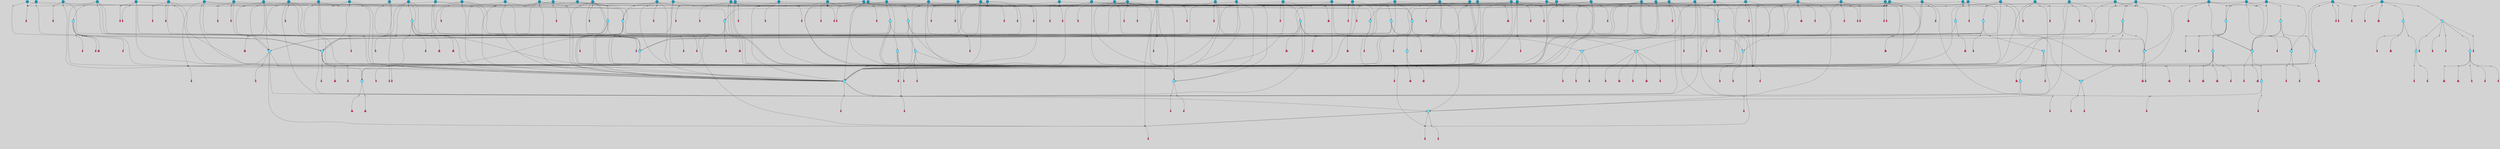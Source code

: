 // File exported with GEGELATI v1.3.1
// On the 2024-04-08 17:50:23
// With the File::TPGGraphDotExporter
digraph{
	graph[pad = "0.212, 0.055" bgcolor = lightgray]
	node[shape=circle style = filled label = ""]
		T3 [fillcolor="#66ddff"]
		T7 [fillcolor="#66ddff"]
		T9 [fillcolor="#66ddff"]
		T11 [fillcolor="#66ddff"]
		T54 [fillcolor="#66ddff"]
		T59 [fillcolor="#66ddff"]
		T82 [fillcolor="#66ddff"]
		T95 [fillcolor="#66ddff"]
		T176 [fillcolor="#66ddff"]
		T255 [fillcolor="#66ddff"]
		T267 [fillcolor="#66ddff"]
		T300 [fillcolor="#66ddff"]
		T318 [fillcolor="#66ddff"]
		T319 [fillcolor="#66ddff"]
		T320 [fillcolor="#66ddff"]
		T321 [fillcolor="#66ddff"]
		T322 [fillcolor="#66ddff"]
		T323 [fillcolor="#1199bb"]
		T344 [fillcolor="#1199bb"]
		T383 [fillcolor="#66ddff"]
		T430 [fillcolor="#1199bb"]
		T437 [fillcolor="#1199bb"]
		T451 [fillcolor="#66ddff"]
		T537 [fillcolor="#1199bb"]
		T569 [fillcolor="#66ddff"]
		T588 [fillcolor="#1199bb"]
		T601 [fillcolor="#66ddff"]
		T617 [fillcolor="#66ddff"]
		T622 [fillcolor="#1199bb"]
		T645 [fillcolor="#1199bb"]
		T657 [fillcolor="#1199bb"]
		T665 [fillcolor="#66ddff"]
		T666 [fillcolor="#66ddff"]
		T667 [fillcolor="#66ddff"]
		T668 [fillcolor="#66ddff"]
		T669 [fillcolor="#1199bb"]
		T675 [fillcolor="#1199bb"]
		T676 [fillcolor="#1199bb"]
		T677 [fillcolor="#1199bb"]
		T678 [fillcolor="#1199bb"]
		T680 [fillcolor="#1199bb"]
		T684 [fillcolor="#1199bb"]
		T697 [fillcolor="#1199bb"]
		T706 [fillcolor="#66ddff"]
		T710 [fillcolor="#1199bb"]
		T716 [fillcolor="#1199bb"]
		T717 [fillcolor="#1199bb"]
		T719 [fillcolor="#1199bb"]
		T721 [fillcolor="#1199bb"]
		T724 [fillcolor="#1199bb"]
		T725 [fillcolor="#66ddff"]
		T726 [fillcolor="#66ddff"]
		T727 [fillcolor="#66ddff"]
		T728 [fillcolor="#66ddff"]
		T729 [fillcolor="#1199bb"]
		T730 [fillcolor="#66ddff"]
		T731 [fillcolor="#66ddff"]
		T732 [fillcolor="#66ddff"]
		T735 [fillcolor="#1199bb"]
		T738 [fillcolor="#1199bb"]
		T742 [fillcolor="#1199bb"]
		T743 [fillcolor="#66ddff"]
		T744 [fillcolor="#1199bb"]
		T745 [fillcolor="#1199bb"]
		T750 [fillcolor="#1199bb"]
		T751 [fillcolor="#1199bb"]
		T752 [fillcolor="#1199bb"]
		T757 [fillcolor="#1199bb"]
		T759 [fillcolor="#1199bb"]
		T764 [fillcolor="#1199bb"]
		T767 [fillcolor="#1199bb"]
		T771 [fillcolor="#1199bb"]
		T772 [fillcolor="#1199bb"]
		T774 [fillcolor="#1199bb"]
		T777 [fillcolor="#1199bb"]
		T778 [fillcolor="#1199bb"]
		T779 [fillcolor="#1199bb"]
		T780 [fillcolor="#1199bb"]
		T781 [fillcolor="#1199bb"]
		T782 [fillcolor="#66ddff"]
		T783 [fillcolor="#66ddff"]
		T784 [fillcolor="#66ddff"]
		T785 [fillcolor="#66ddff"]
		T786 [fillcolor="#1199bb"]
		T787 [fillcolor="#66ddff"]
		T788 [fillcolor="#66ddff"]
		T789 [fillcolor="#66ddff"]
		T790 [fillcolor="#1199bb"]
		T793 [fillcolor="#66ddff"]
		T794 [fillcolor="#1199bb"]
		T798 [fillcolor="#1199bb"]
		T799 [fillcolor="#1199bb"]
		T801 [fillcolor="#1199bb"]
		T810 [fillcolor="#1199bb"]
		T812 [fillcolor="#1199bb"]
		T814 [fillcolor="#1199bb"]
		T819 [fillcolor="#1199bb"]
		T820 [fillcolor="#1199bb"]
		T821 [fillcolor="#1199bb"]
		T822 [fillcolor="#1199bb"]
		T823 [fillcolor="#1199bb"]
		T824 [fillcolor="#1199bb"]
		T825 [fillcolor="#1199bb"]
		T826 [fillcolor="#1199bb"]
		T827 [fillcolor="#1199bb"]
		T828 [fillcolor="#1199bb"]
		T829 [fillcolor="#1199bb"]
		T830 [fillcolor="#1199bb"]
		T831 [fillcolor="#1199bb"]
		T832 [fillcolor="#1199bb"]
		T833 [fillcolor="#1199bb"]
		T834 [fillcolor="#1199bb"]
		T835 [fillcolor="#1199bb"]
		T836 [fillcolor="#1199bb"]
		T837 [fillcolor="#1199bb"]
		T838 [fillcolor="#1199bb"]
		T839 [fillcolor="#1199bb"]
		T840 [fillcolor="#1199bb"]
		T841 [fillcolor="#1199bb"]
		P11133 [fillcolor="#cccccc" shape=point] //6|
		I11133 [shape=box style=invis label="6|1&2|6#1|7&#92;n10|7&2|0#1|5&#92;n9|4&0|1#2|2&#92;n8|6&0|0#1|0&#92;n"]
		P11133 -> I11133[style=invis]
		A7862 [fillcolor="#ff3366" shape=box margin=0.03 width=0 height=0 label="3"]
		T3 -> P11133 -> A7862
		P11134 [fillcolor="#cccccc" shape=point] //3|
		I11134 [shape=box style=invis label="7|6&2|4#0|2&#92;n10|3&2|7#1|4&#92;n11|6&0|4#0|1&#92;n7|1&0|0#2|6&#92;n7|6&0|3#2|6&#92;n4|0&2|6#0|1&#92;n4|4&2|5#0|2&#92;n4|6&0|4#2|7&#92;n10|0&2|3#1|5&#92;n2|6&0|5#0|2&#92;n1|0&2|3#0|7&#92;n1|6&2|0#0|5&#92;n6|2&0|1#0|7&#92;n9|2&0|3#2|7&#92;n5|3&0|6#0|6&#92;n1|7&2|5#2|3&#92;n8|1&2|7#0|6&#92;n1|0&2|5#2|1&#92;n7|1&2|2#2|5&#92;n7|4&2|6#0|3&#92;n"]
		P11134 -> I11134[style=invis]
		A7863 [fillcolor="#ff3366" shape=box margin=0.03 width=0 height=0 label="4"]
		T3 -> P11134 -> A7863
		P11135 [fillcolor="#cccccc" shape=point] //-3|
		I11135 [shape=box style=invis label="1|6&2|7#0|7&#92;n10|2&0|7#1|3&#92;n9|6&2|7#2|2&#92;n5|3&0|7#0|7&#92;n1|6&2|3#0|0&#92;n2|3&2|3#2|2&#92;n5|1&2|6#0|6&#92;n"]
		P11135 -> I11135[style=invis]
		A7864 [fillcolor="#ff3366" shape=box margin=0.03 width=0 height=0 label="7"]
		T7 -> P11135 -> A7864
		P11136 [fillcolor="#cccccc" shape=point] //5|
		I11136 [shape=box style=invis label="0|5&2|3#0|1&#92;n0|6&2|1#2|4&#92;n6|2&2|6#0|7&#92;n7|4&0|3#0|1&#92;n5|4&0|7#1|6&#92;n9|1&0|5#2|2&#92;n6|3&2|3#1|7&#92;n11|7&2|4#1|6&#92;n2|5&0|1#0|0&#92;n4|7&0|0#0|2&#92;n6|2&0|6#0|0&#92;n2|1&2|6#2|4&#92;n10|0&2|0#1|0&#92;n6|6&2|4#0|6&#92;n"]
		P11136 -> I11136[style=invis]
		A7865 [fillcolor="#ff3366" shape=box margin=0.03 width=0 height=0 label="8"]
		T7 -> P11136 -> A7865
		P11137 [fillcolor="#cccccc" shape=point] //-6|
		I11137 [shape=box style=invis label="11|1&0|7#2|0&#92;n10|4&0|1#1|0&#92;n4|3&2|4#2|1&#92;n0|5&2|0#0|0&#92;n6|1&0|0#0|3&#92;n8|2&2|0#0|4&#92;n11|4&2|0#1|6&#92;n7|0&2|6#2|3&#92;n5|3&2|6#2|0&#92;n2|0&2|0#0|4&#92;n"]
		P11137 -> I11137[style=invis]
		A7866 [fillcolor="#ff3366" shape=box margin=0.03 width=0 height=0 label="9"]
		T9 -> P11137 -> A7866
		P11138 [fillcolor="#cccccc" shape=point] //2|
		I11138 [shape=box style=invis label="6|3&2|7#1|4&#92;n8|6&0|0#2|5&#92;n2|1&0|2#0|3&#92;n8|7&0|6#0|4&#92;n2|1&2|0#0|1&#92;n0|0&2|2#2|3&#92;n6|6&0|7#2|1&#92;n6|1&0|7#2|6&#92;n5|4&2|7#0|4&#92;n0|3&0|4#2|0&#92;n11|0&2|0#2|5&#92;n4|5&2|5#2|4&#92;n5|7&0|6#0|4&#92;n9|7&2|5#0|3&#92;n5|4&2|1#0|3&#92;n5|3&0|1#1|7&#92;n0|4&0|3#2|5&#92;n"]
		P11138 -> I11138[style=invis]
		A7867 [fillcolor="#ff3366" shape=box margin=0.03 width=0 height=0 label="10"]
		T9 -> P11138 -> A7867
		P11139 [fillcolor="#cccccc" shape=point] //6|
		I11139 [shape=box style=invis label="3|0&2|7#2|2&#92;n3|2&0|4#2|5&#92;n5|1&0|2#1|0&#92;n8|7&0|1#2|0&#92;n8|5&0|3#0|6&#92;n0|2&0|2#2|3&#92;n1|5&2|5#0|5&#92;n5|6&0|6#0|7&#92;n6|7&0|0#2|6&#92;n1|2&2|3#0|0&#92;n7|7&2|3#0|4&#92;n0|7&2|7#0|6&#92;n1|0&2|2#2|7&#92;n4|4&0|1#0|0&#92;n"]
		P11139 -> I11139[style=invis]
		A7868 [fillcolor="#ff3366" shape=box margin=0.03 width=0 height=0 label="11"]
		T11 -> P11139 -> A7868
		P11140 [fillcolor="#cccccc" shape=point] //-4|
		I11140 [shape=box style=invis label="4|1&0|4#2|6&#92;n1|2&2|2#2|0&#92;n1|2&2|0#0|6&#92;n8|4&2|3#2|5&#92;n5|5&2|1#1|0&#92;n"]
		P11140 -> I11140[style=invis]
		A7869 [fillcolor="#ff3366" shape=box margin=0.03 width=0 height=0 label="12"]
		T11 -> P11140 -> A7869
		P11141 [fillcolor="#cccccc" shape=point] //8|
		I11141 [shape=box style=invis label="9|0&0|1#2|0&#92;n10|1&2|5#1|4&#92;n8|2&2|6#0|4&#92;n2|4&2|5#2|3&#92;n4|2&2|2#0|2&#92;n7|5&0|2#0|0&#92;n8|2&2|1#1|3&#92;n8|7&0|7#2|1&#92;n1|1&0|0#0|7&#92;n5|6&2|5#1|0&#92;n6|6&2|5#0|0&#92;n11|4&0|3#2|6&#92;n4|2&2|4#0|7&#92;n5|6&0|1#2|0&#92;n11|3&0|2#0|7&#92;n"]
		P11141 -> I11141[style=invis]
		A7870 [fillcolor="#ff3366" shape=box margin=0.03 width=0 height=0 label="6"]
		T54 -> P11141 -> A7870
		P11142 [fillcolor="#cccccc" shape=point] //5|
		I11142 [shape=box style=invis label="3|0&2|0#0|1&#92;n3|0&0|7#0|1&#92;n5|3&0|2#2|6&#92;n4|4&2|4#2|6&#92;n11|2&0|7#1|6&#92;n2|7&2|2#2|5&#92;n9|3&2|6#2|7&#92;n7|7&0|0#0|4&#92;n6|1&2|4#2|3&#92;n5|4&2|0#1|6&#92;n1|3&0|7#0|4&#92;n"]
		P11142 -> I11142[style=invis]
		A7871 [fillcolor="#ff3366" shape=box margin=0.03 width=0 height=0 label="7"]
		T54 -> P11142 -> A7871
		P11143 [fillcolor="#cccccc" shape=point] //-10|
		I11143 [shape=box style=invis label="3|6&0|0#0|4&#92;n4|1&2|4#0|1&#92;n5|1&0|1#0|4&#92;n5|5&2|6#0|5&#92;n6|5&0|6#0|3&#92;n11|1&2|0#0|1&#92;n0|7&2|0#0|3&#92;n1|2&0|6#0|1&#92;n8|0&0|4#2|0&#92;n0|4&0|7#2|7&#92;n7|0&2|7#1|3&#92;n3|1&0|5#2|5&#92;n5|1&0|4#0|3&#92;n2|2&0|2#0|0&#92;n8|3&0|1#0|7&#92;n3|0&0|3#0|5&#92;n7|2&0|5#2|0&#92;n6|3&2|7#1|5&#92;n4|7&2|7#2|1&#92;n"]
		P11143 -> I11143[style=invis]
		A7872 [fillcolor="#ff3366" shape=box margin=0.03 width=0 height=0 label="14"]
		T54 -> P11143 -> A7872
		T54 -> P11136
		P11144 [fillcolor="#cccccc" shape=point] //8|
		I11144 [shape=box style=invis label="9|0&0|1#2|0&#92;n10|1&2|5#1|4&#92;n8|2&2|6#0|4&#92;n4|5&0|3#0|1&#92;n2|4&2|5#2|3&#92;n4|2&2|2#0|2&#92;n7|5&0|2#0|0&#92;n8|2&2|1#1|3&#92;n8|7&0|7#2|1&#92;n1|1&0|0#0|7&#92;n5|6&2|5#1|0&#92;n6|3&2|5#0|0&#92;n11|4&0|3#2|6&#92;n1|2&2|4#0|7&#92;n5|6&0|1#2|0&#92;n11|3&0|2#0|7&#92;n"]
		P11144 -> I11144[style=invis]
		A7873 [fillcolor="#ff3366" shape=box margin=0.03 width=0 height=0 label="6"]
		T59 -> P11144 -> A7873
		T59 -> P11142
		T59 -> P11137
		T59 -> P11142
		P11145 [fillcolor="#cccccc" shape=point] //6|
		I11145 [shape=box style=invis label="7|0&2|5#1|2&#92;n10|6&2|1#1|3&#92;n7|5&0|2#0|7&#92;n10|7&0|1#1|5&#92;n4|6&2|5#0|5&#92;n4|4&0|7#2|7&#92;n"]
		P11145 -> I11145[style=invis]
		A7874 [fillcolor="#ff3366" shape=box margin=0.03 width=0 height=0 label="7"]
		T82 -> P11145 -> A7874
		P11146 [fillcolor="#cccccc" shape=point] //6|
		I11146 [shape=box style=invis label="0|5&2|3#0|1&#92;n0|6&2|1#2|4&#92;n9|1&0|5#2|2&#92;n7|4&0|3#0|1&#92;n5|4&0|7#1|6&#92;n2|5&0|1#0|0&#92;n6|3&2|3#1|7&#92;n11|7&2|4#1|6&#92;n6|2&2|6#0|1&#92;n4|7&0|0#0|2&#92;n6|2&0|6#0|0&#92;n9|1&2|6#2|4&#92;n10|0&2|0#1|0&#92;n6|6&2|4#0|6&#92;n"]
		P11146 -> I11146[style=invis]
		A7875 [fillcolor="#ff3366" shape=box margin=0.03 width=0 height=0 label="8"]
		T82 -> P11146 -> A7875
		T82 -> P11137
		P11147 [fillcolor="#cccccc" shape=point] //4|
		I11147 [shape=box style=invis label="4|3&0|6#0|3&#92;n5|7&2|3#2|2&#92;n5|6&0|7#1|2&#92;n1|4&2|6#0|3&#92;n8|4&2|1#2|5&#92;n9|5&2|4#1|4&#92;n2|4&0|5#0|7&#92;n10|0&0|6#1|3&#92;n3|0&0|6#0|2&#92;n2|7&2|7#2|6&#92;n5|2&0|5#1|5&#92;n10|4&2|5#1|7&#92;n4|0&0|4#2|4&#92;n11|1&0|4#2|6&#92;n10|6&2|0#1|4&#92;n9|7&0|3#1|4&#92;n4|5&2|7#0|6&#92;n11|5&2|6#2|3&#92;n0|3&0|5#0|1&#92;n"]
		P11147 -> I11147[style=invis]
		A7876 [fillcolor="#ff3366" shape=box margin=0.03 width=0 height=0 label="13"]
		T95 -> P11147 -> A7876
		P11148 [fillcolor="#cccccc" shape=point] //8|
		I11148 [shape=box style=invis label="9|7&0|5#2|5&#92;n3|3&2|3#0|2&#92;n9|5&2|2#1|0&#92;n2|3&0|6#0|3&#92;n4|4&2|5#2|7&#92;n11|3&2|0#1|5&#92;n6|6&2|1#2|2&#92;n4|6&0|1#2|2&#92;n2|5&2|7#2|2&#92;n7|7&2|2#2|3&#92;n6|5&0|3#2|6&#92;n6|7&0|6#0|2&#92;n"]
		P11148 -> I11148[style=invis]
		A7877 [fillcolor="#ff3366" shape=box margin=0.03 width=0 height=0 label="14"]
		T95 -> P11148 -> A7877
		P11149 [fillcolor="#cccccc" shape=point] //2|
		I11149 [shape=box style=invis label="4|1&0|4#2|6&#92;n5|5&2|1#1|0&#92;n1|0&2|0#0|6&#92;n8|4&2|3#2|5&#92;n"]
		P11149 -> I11149[style=invis]
		T95 -> P11149 -> T11
		P11150 [fillcolor="#cccccc" shape=point] //-9|
		I11150 [shape=box style=invis label="2|0&2|0#2|1&#92;n4|4&2|4#2|6&#92;n9|1&0|3#1|7&#92;n5|3&0|2#2|6&#92;n2|7&2|2#2|5&#92;n5|4&2|0#1|6&#92;n3|0&0|7#0|1&#92;n1|3&0|7#0|4&#92;n11|6&2|2#0|7&#92;n7|7&0|0#0|4&#92;n11|0&0|7#1|6&#92;n9|3&2|6#2|7&#92;n"]
		P11150 -> I11150[style=invis]
		A7878 [fillcolor="#ff3366" shape=box margin=0.03 width=0 height=0 label="7"]
		T95 -> P11150 -> A7878
		P11151 [fillcolor="#cccccc" shape=point] //-8|
		I11151 [shape=box style=invis label="7|5&0|4#2|4&#92;n"]
		P11151 -> I11151[style=invis]
		A7879 [fillcolor="#ff3366" shape=box margin=0.03 width=0 height=0 label="3"]
		T95 -> P11151 -> A7879
		P11152 [fillcolor="#cccccc" shape=point] //3|
		I11152 [shape=box style=invis label="4|7&0|7#2|7&#92;n11|5&2|6#0|2&#92;n5|5&2|6#2|0&#92;n3|2&0|6#0|3&#92;n10|2&2|5#1|5&#92;n9|4&2|3#1|5&#92;n2|5&2|7#2|4&#92;n11|3&2|5#1|0&#92;n7|0&0|7#2|1&#92;n1|2&0|5#0|1&#92;n"]
		P11152 -> I11152[style=invis]
		A7880 [fillcolor="#ff3366" shape=box margin=0.03 width=0 height=0 label="5"]
		T176 -> P11152 -> A7880
		P11153 [fillcolor="#cccccc" shape=point] //2|
		I11153 [shape=box style=invis label="7|1&0|6#0|1&#92;n5|2&2|5#1|6&#92;n10|1&2|1#1|1&#92;n4|7&0|4#2|2&#92;n11|7&0|4#2|7&#92;n5|0&0|5#1|7&#92;n8|2&0|5#2|4&#92;n10|0&2|6#1|6&#92;n5|1&0|1#2|3&#92;n1|6&2|0#0|1&#92;n9|6&2|2#1|4&#92;n3|4&2|3#0|0&#92;n10|1&0|1#1|0&#92;n2|2&0|1#2|1&#92;n3|1&2|7#0|3&#92;n"]
		P11153 -> I11153[style=invis]
		A7881 [fillcolor="#ff3366" shape=box margin=0.03 width=0 height=0 label="10"]
		T176 -> P11153 -> A7881
		P11154 [fillcolor="#cccccc" shape=point] //-1|
		I11154 [shape=box style=invis label="1|7&2|1#0|6&#92;n8|1&2|3#0|5&#92;n10|6&2|7#1|0&#92;n1|7&2|5#0|2&#92;n0|3&0|3#2|2&#92;n3|5&0|1#0|0&#92;n3|5&0|2#0|3&#92;n1|5&2|0#0|4&#92;n5|7&2|2#2|5&#92;n4|0&2|3#0|3&#92;n"]
		P11154 -> I11154[style=invis]
		T176 -> P11154 -> T3
		P11155 [fillcolor="#cccccc" shape=point] //-3|
		I11155 [shape=box style=invis label="6|3&2|4#1|4&#92;n5|3&0|1#1|7&#92;n2|1&0|2#2|3&#92;n8|7&0|6#0|4&#92;n2|1&2|0#0|1&#92;n0|0&2|2#2|3&#92;n6|1&0|7#2|6&#92;n5|7&0|2#0|4&#92;n0|3&0|4#2|0&#92;n11|0&2|0#2|5&#92;n6|0&2|0#1|4&#92;n8|6&0|2#2|5&#92;n5|4&2|1#0|3&#92;n9|7&2|5#0|3&#92;n5|4&2|7#0|4&#92;n"]
		P11155 -> I11155[style=invis]
		A7882 [fillcolor="#ff3366" shape=box margin=0.03 width=0 height=0 label="10"]
		T176 -> P11155 -> A7882
		P11156 [fillcolor="#cccccc" shape=point] //4|
		I11156 [shape=box style=invis label="7|1&0|6#0|1&#92;n5|2&2|5#1|6&#92;n10|1&2|1#1|1&#92;n9|6&2|2#1|4&#92;n4|7&0|4#2|2&#92;n9|6&0|4#1|1&#92;n10|0&2|6#1|6&#92;n5|1&0|1#2|3&#92;n1|6&2|0#0|1&#92;n8|2&0|5#2|4&#92;n3|4&2|3#0|0&#92;n10|1&0|5#1|0&#92;n2|2&0|1#2|1&#92;n3|1&2|7#0|3&#92;n"]
		P11156 -> I11156[style=invis]
		A7883 [fillcolor="#ff3366" shape=box margin=0.03 width=0 height=0 label="10"]
		T176 -> P11156 -> A7883
		T255 -> P11154
		P11157 [fillcolor="#cccccc" shape=point] //-9|
		I11157 [shape=box style=invis label="7|1&0|0#2|6&#92;n1|6&0|4#2|7&#92;n7|6&2|4#0|2&#92;n10|7&2|1#1|3&#92;n7|6&0|3#2|6&#92;n4|0&2|2#2|1&#92;n1|0&0|5#2|3&#92;n6|1&2|6#1|1&#92;n7|4&2|6#1|0&#92;n9|5&0|1#0|2&#92;n9|2&0|3#0|7&#92;n6|0&2|7#0|6&#92;n10|5&2|3#1|5&#92;n10|0&2|7#1|4&#92;n1|0&2|3#0|7&#92;n5|2&0|6#0|6&#92;n2|6&0|1#0|2&#92;n7|4&2|5#0|3&#92;n3|6&2|4#0|5&#92;n1|6&2|0#0|5&#92;n"]
		P11157 -> I11157[style=invis]
		A7884 [fillcolor="#ff3366" shape=box margin=0.03 width=0 height=0 label="4"]
		T255 -> P11157 -> A7884
		P11158 [fillcolor="#cccccc" shape=point] //7|
		I11158 [shape=box style=invis label="9|6&2|6#1|3&#92;n9|7&2|0#1|7&#92;n3|0&2|0#0|0&#92;n1|6&0|0#0|4&#92;n7|4&0|3#0|1&#92;n"]
		P11158 -> I11158[style=invis]
		A7885 [fillcolor="#ff3366" shape=box margin=0.03 width=0 height=0 label="12"]
		T255 -> P11158 -> A7885
		P11159 [fillcolor="#cccccc" shape=point] //-9|
		I11159 [shape=box style=invis label="11|5&0|0#2|6&#92;n8|5&2|3#2|1&#92;n7|1&0|6#1|3&#92;n11|4&0|2#0|1&#92;n9|0&2|7#1|6&#92;n10|1&0|3#1|6&#92;n0|3&0|4#2|5&#92;n5|7&2|3#1|6&#92;n2|0&2|1#0|7&#92;n"]
		P11159 -> I11159[style=invis]
		A7886 [fillcolor="#ff3366" shape=box margin=0.03 width=0 height=0 label="2"]
		T255 -> P11159 -> A7886
		P11160 [fillcolor="#cccccc" shape=point] //-7|
		I11160 [shape=box style=invis label="9|1&2|7#2|1&#92;n7|0&2|0#2|7&#92;n2|3&2|3#2|2&#92;n8|5&2|1#0|3&#92;n5|5&0|7#0|1&#92;n1|6&2|7#0|7&#92;n10|2&0|7#1|3&#92;n6|4&2|2#2|4&#92;n0|6&2|5#0|2&#92;n"]
		P11160 -> I11160[style=invis]
		A7887 [fillcolor="#ff3366" shape=box margin=0.03 width=0 height=0 label="7"]
		T255 -> P11160 -> A7887
		P11161 [fillcolor="#cccccc" shape=point] //-9|
		I11161 [shape=box style=invis label="4|7&2|6#0|5&#92;n11|3&0|2#2|6&#92;n10|2&2|4#1|6&#92;n3|0&2|6#2|7&#92;n4|3&0|5#0|7&#92;n2|3&0|7#0|7&#92;n10|6&0|7#1|5&#92;n10|1&2|2#1|1&#92;n1|7&0|3#2|6&#92;n"]
		P11161 -> I11161[style=invis]
		A7888 [fillcolor="#ff3366" shape=box margin=0.03 width=0 height=0 label="4"]
		T267 -> P11161 -> A7888
		T267 -> P11142
		P11162 [fillcolor="#cccccc" shape=point] //-10|
		I11162 [shape=box style=invis label="4|2&2|0#2|4&#92;n7|3&2|7#0|0&#92;n11|5&2|2#0|2&#92;n9|6&2|3#0|1&#92;n0|0&2|2#0|5&#92;n2|3&2|1#2|0&#92;n"]
		P11162 -> I11162[style=invis]
		A7889 [fillcolor="#ff3366" shape=box margin=0.03 width=0 height=0 label="2"]
		T267 -> P11162 -> A7889
		P11163 [fillcolor="#cccccc" shape=point] //-2|
		I11163 [shape=box style=invis label="5|2&2|0#2|4&#92;n9|1&2|3#0|1&#92;n3|6&2|5#2|7&#92;n7|0&2|1#0|4&#92;n1|2&0|3#0|5&#92;n7|3&2|7#0|0&#92;n"]
		P11163 -> I11163[style=invis]
		A7890 [fillcolor="#ff3366" shape=box margin=0.03 width=0 height=0 label="2"]
		T267 -> P11163 -> A7890
		P11164 [fillcolor="#cccccc" shape=point] //-9|
		I11164 [shape=box style=invis label="4|1&0|4#2|6&#92;n11|0&2|0#0|6&#92;n8|4&2|3#2|5&#92;n6|0&0|3#0|1&#92;n"]
		P11164 -> I11164[style=invis]
		T267 -> P11164 -> T11
		P11165 [fillcolor="#cccccc" shape=point] //-2|
		I11165 [shape=box style=invis label="8|4&2|1#2|5&#92;n5|7&2|3#1|2&#92;n10|4&2|5#1|7&#92;n10|0&2|6#1|3&#92;n11|1&2|4#2|6&#92;n9|5&2|4#0|4&#92;n2|4&0|5#0|7&#92;n4|5&2|7#0|6&#92;n1|4&2|6#0|3&#92;n2|7&2|7#2|6&#92;n3|0&0|6#0|2&#92;n0|7&0|5#0|1&#92;n0|4&2|1#0|0&#92;n4|4&2|6#0|7&#92;n7|2&2|6#2|6&#92;n11|5&2|6#0|3&#92;n9|7&0|3#1|4&#92;n5|6&0|7#1|2&#92;n10|6&2|0#1|4&#92;n4|0&0|4#2|4&#92;n"]
		P11165 -> I11165[style=invis]
		T300 -> P11165 -> T59
		P11166 [fillcolor="#cccccc" shape=point] //10|
		I11166 [shape=box style=invis label="2|6&2|4#0|0&#92;n1|7&2|3#0|6&#92;n3|5&2|2#0|3&#92;n10|3&0|4#1|4&#92;n7|1&0|4#2|6&#92;n10|2&0|3#1|7&#92;n9|5&2|0#0|4&#92;n4|0&0|3#2|7&#92;n11|4&2|6#1|2&#92;n5|4&2|7#0|2&#92;n4|5&2|7#2|1&#92;n6|5&0|7#2|1&#92;n5|3&2|3#1|6&#92;n10|7&2|0#1|2&#92;n"]
		P11166 -> I11166[style=invis]
		A7891 [fillcolor="#ff3366" shape=box margin=0.03 width=0 height=0 label="5"]
		T300 -> P11166 -> A7891
		T300 -> P11161
		P11167 [fillcolor="#cccccc" shape=point] //-4|
		I11167 [shape=box style=invis label="4|1&0|4#2|6&#92;n1|2&2|2#2|0&#92;n1|2&2|0#0|6&#92;n8|4&2|3#2|5&#92;n5|5&2|1#1|0&#92;n"]
		P11167 -> I11167[style=invis]
		A7892 [fillcolor="#ff3366" shape=box margin=0.03 width=0 height=0 label="12"]
		T321 -> P11167 -> A7892
		P11168 [fillcolor="#cccccc" shape=point] //6|
		I11168 [shape=box style=invis label="3|0&2|7#2|2&#92;n3|2&0|4#2|5&#92;n5|1&0|2#1|0&#92;n8|7&0|1#2|0&#92;n8|5&0|3#0|6&#92;n0|2&0|2#2|3&#92;n1|5&2|5#0|5&#92;n5|6&0|6#0|7&#92;n6|7&0|0#2|6&#92;n1|2&2|3#0|0&#92;n7|7&2|3#0|4&#92;n0|7&2|7#0|6&#92;n1|0&2|2#2|7&#92;n4|4&0|1#0|0&#92;n"]
		P11168 -> I11168[style=invis]
		A7893 [fillcolor="#ff3366" shape=box margin=0.03 width=0 height=0 label="11"]
		T321 -> P11168 -> A7893
		P11169 [fillcolor="#cccccc" shape=point] //2|
		I11169 [shape=box style=invis label="4|1&0|4#2|6&#92;n5|5&2|1#1|0&#92;n1|0&2|0#0|6&#92;n8|4&2|3#2|5&#92;n"]
		P11169 -> I11169[style=invis]
		T323 -> P11169 -> T321
		P11170 [fillcolor="#cccccc" shape=point] //-3|
		I11170 [shape=box style=invis label="8|1&2|3#0|5&#92;n0|6&0|5#0|5&#92;n3|7&2|1#0|6&#92;n3|5&0|1#0|0&#92;n9|5&2|0#0|4&#92;n3|5&0|2#0|3&#92;n10|6&2|4#1|0&#92;n9|4&2|7#2|6&#92;n1|7&2|5#2|2&#92;n"]
		P11170 -> I11170[style=invis]
		A7894 [fillcolor="#ff3366" shape=box margin=0.03 width=0 height=0 label="5"]
		T318 -> P11170 -> A7894
		P11171 [fillcolor="#cccccc" shape=point] //0|
		I11171 [shape=box style=invis label="2|5&0|1#0|6&#92;n6|1&2|2#2|7&#92;n8|0&0|3#1|4&#92;n4|3&2|5#2|4&#92;n8|1&2|4#0|0&#92;n6|6&0|1#2|6&#92;n11|7&2|4#2|5&#92;n6|2&2|4#0|2&#92;n8|5&2|4#2|4&#92;n2|1&2|1#2|2&#92;n2|7&2|5#2|6&#92;n9|7&0|5#0|4&#92;n1|2&0|5#2|6&#92;n4|2&2|3#2|7&#92;n3|3&2|1#0|2&#92;n"]
		P11171 -> I11171[style=invis]
		A7895 [fillcolor="#ff3366" shape=box margin=0.03 width=0 height=0 label="5"]
		T318 -> P11171 -> A7895
		P11172 [fillcolor="#cccccc" shape=point] //-2|
		I11172 [shape=box style=invis label="11|7&2|0#1|7&#92;n4|3&0|1#2|5&#92;n0|4&2|4#2|7&#92;n1|6&0|0#0|4&#92;n4|0&0|0#0|5&#92;n0|6&2|3#2|0&#92;n9|6&2|5#1|3&#92;n0|7&2|1#2|5&#92;n4|4&0|5#0|1&#92;n10|4&0|0#1|0&#92;n"]
		P11172 -> I11172[style=invis]
		A7896 [fillcolor="#ff3366" shape=box margin=0.03 width=0 height=0 label="12"]
		T323 -> P11172 -> A7896
		P11173 [fillcolor="#cccccc" shape=point] //5|
		I11173 [shape=box style=invis label="8|1&2|6#0|6&#92;n3|0&0|7#0|1&#92;n11|3&0|2#2|6&#92;n4|4&2|4#2|6&#92;n11|2&0|7#1|6&#92;n2|7&2|2#2|5&#92;n7|7&0|0#0|4&#92;n6|1&2|4#2|3&#92;n5|4&2|0#1|6&#92;n3|0&2|0#0|1&#92;n1|3&0|7#0|4&#92;n"]
		P11173 -> I11173[style=invis]
		A7897 [fillcolor="#ff3366" shape=box margin=0.03 width=0 height=0 label="7"]
		T319 -> P11173 -> A7897
		P11174 [fillcolor="#cccccc" shape=point] //7|
		I11174 [shape=box style=invis label="7|0&2|1#2|0&#92;n9|7&2|1#1|7&#92;n8|2&0|1#1|0&#92;n6|6&0|2#1|1&#92;n2|2&0|5#0|0&#92;n5|7&0|0#2|1&#92;n5|1&2|5#1|5&#92;n4|7&2|4#2|3&#92;n10|5&2|2#1|5&#92;n1|3&2|2#2|0&#92;n10|2&2|6#1|5&#92;n"]
		P11174 -> I11174[style=invis]
		A7898 [fillcolor="#ff3366" shape=box margin=0.03 width=0 height=0 label="1"]
		T319 -> P11174 -> A7898
		P11175 [fillcolor="#cccccc" shape=point] //-2|
		I11175 [shape=box style=invis label="4|1&0|4#0|3&#92;n4|2&0|5#2|0&#92;n5|5&2|6#0|5&#92;n1|4&0|1#0|2&#92;n6|3&2|7#1|5&#92;n0|4&2|0#0|3&#92;n8|5&2|5#1|2&#92;n10|7&2|7#1|1&#92;n3|4&0|0#2|1&#92;n3|6&2|5#2|5&#92;n8|3&0|1#0|7&#92;n10|0&2|7#1|3&#92;n4|1&2|4#0|1&#92;n9|3&2|0#0|4&#92;n3|6&2|0#0|4&#92;n1|2&0|6#2|1&#92;n4|0&2|1#2|2&#92;n"]
		P11175 -> I11175[style=invis]
		A7899 [fillcolor="#ff3366" shape=box margin=0.03 width=0 height=0 label="14"]
		T320 -> P11175 -> A7899
		P11176 [fillcolor="#cccccc" shape=point] //-3|
		I11176 [shape=box style=invis label="3|7&0|0#0|2&#92;n11|5&0|1#1|1&#92;n4|1&0|6#2|6&#92;n4|0&0|1#0|5&#92;n"]
		P11176 -> I11176[style=invis]
		T319 -> P11176 -> T320
		P11177 [fillcolor="#cccccc" shape=point] //-3|
		I11177 [shape=box style=invis label="1|6&2|7#0|7&#92;n10|2&0|7#1|3&#92;n9|6&2|7#2|2&#92;n5|3&0|7#0|7&#92;n1|6&2|3#0|0&#92;n2|3&2|3#2|2&#92;n5|1&2|6#0|6&#92;n"]
		P11177 -> I11177[style=invis]
		A7900 [fillcolor="#ff3366" shape=box margin=0.03 width=0 height=0 label="7"]
		T322 -> P11177 -> A7900
		P11178 [fillcolor="#cccccc" shape=point] //-3|
		I11178 [shape=box style=invis label="7|2&2|4#0|2&#92;n4|1&2|6#0|1&#92;n11|6&0|4#0|1&#92;n7|1&0|0#2|6&#92;n6|2&0|1#0|7&#92;n10|3&2|7#1|4&#92;n3|5&2|3#0|1&#92;n4|4&2|5#0|2&#92;n4|6&0|4#2|7&#92;n2|5&0|5#0|2&#92;n10|0&2|3#1|4&#92;n0|1&2|7#0|6&#92;n7|6&0|3#2|6&#92;n1|3&0|6#2|0&#92;n5|3&0|6#0|6&#92;n1|4&2|5#2|3&#92;n1|6&2|0#0|5&#92;n9|2&0|3#2|7&#92;n7|1&2|2#2|5&#92;n"]
		P11178 -> I11178[style=invis]
		T323 -> P11178 -> T319
		P11179 [fillcolor="#cccccc" shape=point] //1|
		I11179 [shape=box style=invis label="5|1&0|6#2|7&#92;n2|4&0|4#2|2&#92;n0|6&0|5#0|4&#92;n10|6&2|5#1|6&#92;n9|3&0|1#1|7&#92;n10|3&2|2#1|0&#92;n5|0&0|0#2|1&#92;n11|3&2|3#1|5&#92;n10|3&0|1#1|0&#92;n2|4&0|1#0|1&#92;n0|2&0|3#2|4&#92;n9|2&2|1#2|5&#92;n11|7&2|6#2|6&#92;n"]
		P11179 -> I11179[style=invis]
		T320 -> P11179 -> T322
		P11180 [fillcolor="#cccccc" shape=point] //5|
		I11180 [shape=box style=invis label="0|5&2|3#0|1&#92;n0|6&2|1#2|4&#92;n6|2&2|6#0|7&#92;n7|4&0|3#0|1&#92;n5|4&0|7#1|6&#92;n9|1&0|5#2|2&#92;n6|3&2|3#1|7&#92;n11|7&2|4#1|6&#92;n2|5&0|1#0|0&#92;n4|7&0|0#0|2&#92;n6|2&0|6#0|0&#92;n2|1&2|6#2|4&#92;n10|0&2|0#1|0&#92;n6|6&2|4#0|6&#92;n"]
		P11180 -> I11180[style=invis]
		A7901 [fillcolor="#ff3366" shape=box margin=0.03 width=0 height=0 label="8"]
		T322 -> P11180 -> A7901
		P11181 [fillcolor="#cccccc" shape=point] //5|
		I11181 [shape=box style=invis label="3|0&2|0#0|1&#92;n3|0&0|7#0|1&#92;n5|3&0|2#2|6&#92;n4|4&2|4#2|6&#92;n11|2&0|7#1|6&#92;n2|7&2|2#2|5&#92;n9|3&2|6#2|7&#92;n7|7&0|0#0|4&#92;n6|1&2|4#2|3&#92;n5|4&2|0#1|6&#92;n1|3&0|7#0|4&#92;n"]
		P11181 -> I11181[style=invis]
		A7902 [fillcolor="#ff3366" shape=box margin=0.03 width=0 height=0 label="7"]
		T320 -> P11181 -> A7902
		P11182 [fillcolor="#cccccc" shape=point] //5|
		I11182 [shape=box style=invis label="10|4&2|6#1|2&#92;n8|4&0|1#1|0&#92;n0|4&2|6#0|0&#92;n8|4&2|5#2|1&#92;n7|5&2|5#1|0&#92;n3|6&0|6#2|2&#92;n1|7&0|7#0|5&#92;n2|0&0|7#2|4&#92;n9|4&2|6#2|7&#92;n2|6&2|2#0|0&#92;n11|7&2|7#0|7&#92;n5|5&0|0#0|1&#92;n10|1&0|0#1|0&#92;n7|3&0|1#2|5&#92;n9|2&2|7#1|5&#92;n9|0&2|5#1|2&#92;n1|6&2|4#2|2&#92;n3|3&2|2#0|7&#92;n1|6&2|0#0|0&#92;n6|4&2|6#1|0&#92;n"]
		P11182 -> I11182[style=invis]
		A7903 [fillcolor="#ff3366" shape=box margin=0.03 width=0 height=0 label="1"]
		T319 -> P11182 -> A7903
		P11183 [fillcolor="#cccccc" shape=point] //7|
		I11183 [shape=box style=invis label="6|1&2|6#2|7&#92;n7|0&2|4#2|3&#92;n3|3&0|7#0|6&#92;n5|4&0|2#2|4&#92;n8|5&2|6#2|7&#92;n0|0&2|3#0|3&#92;n5|4&2|4#2|6&#92;n"]
		P11183 -> I11183[style=invis]
		T319 -> P11183 -> T318
		P11184 [fillcolor="#cccccc" shape=point] //7|
		I11184 [shape=box style=invis label="0|2&2|4#2|6&#92;n5|3&0|6#0|1&#92;n4|7&2|6#0|5&#92;n7|6&0|7#0|5&#92;n10|7&2|2#1|1&#92;n"]
		P11184 -> I11184[style=invis]
		A7904 [fillcolor="#ff3366" shape=box margin=0.03 width=0 height=0 label="4"]
		T318 -> P11184 -> A7904
		P11185 [fillcolor="#cccccc" shape=point] //-2|
		I11185 [shape=box style=invis label="2|5&0|2#0|2&#92;n0|0&2|5#2|5&#92;n7|3&2|2#2|3&#92;n3|5&2|1#2|5&#92;n9|4&2|0#2|5&#92;n7|2&2|0#1|4&#92;n5|4&0|5#2|4&#92;n7|3&2|1#2|5&#92;n5|1&0|4#0|6&#92;n1|7&2|4#0|1&#92;n11|6&0|0#0|1&#92;n9|0&0|1#2|5&#92;n4|4&2|5#0|2&#92;n8|1&2|7#2|0&#92;n4|5&0|2#0|1&#92;n"]
		P11185 -> I11185[style=invis]
		A7905 [fillcolor="#ff3366" shape=box margin=0.03 width=0 height=0 label="4"]
		T344 -> P11185 -> A7905
		P11186 [fillcolor="#cccccc" shape=point] //-2|
		I11186 [shape=box style=invis label="2|4&0|3#2|2&#92;n11|7&2|3#2|6&#92;n3|4&2|7#0|1&#92;n7|1&2|0#0|0&#92;n10|3&0|5#1|5&#92;n10|2&0|7#1|7&#92;n0|2&0|3#2|6&#92;n9|3&0|7#2|1&#92;n4|1&0|5#2|4&#92;n8|5&2|3#2|0&#92;n10|7&0|4#1|7&#92;n0|1&2|4#0|3&#92;n11|7&2|7#2|3&#92;n3|3&0|2#2|7&#92;n8|0&0|4#0|1&#92;n6|4&2|5#2|3&#92;n7|6&0|4#1|6&#92;n7|3&2|0#0|6&#92;n"]
		P11186 -> I11186[style=invis]
		A7906 [fillcolor="#ff3366" shape=box margin=0.03 width=0 height=0 label="4"]
		T344 -> P11186 -> A7906
		P11187 [fillcolor="#cccccc" shape=point] //-2|
		I11187 [shape=box style=invis label="6|4&2|6#1|7&#92;n4|6&0|1#2|5&#92;n1|4&2|5#0|4&#92;n4|3&2|0#0|1&#92;n0|0&2|7#2|7&#92;n7|7&0|5#2|3&#92;n2|2&2|1#2|6&#92;n7|4&2|7#0|7&#92;n5|0&2|1#0|2&#92;n10|0&0|4#1|2&#92;n4|4&0|7#0|0&#92;n6|7&0|2#0|1&#92;n2|1&2|3#0|0&#92;n"]
		P11187 -> I11187[style=invis]
		T344 -> P11187 -> T255
		P11188 [fillcolor="#cccccc" shape=point] //-8|
		I11188 [shape=box style=invis label="0|4&0|3#2|5&#92;n2|1&0|2#2|3&#92;n8|7&0|6#0|4&#92;n0|4&2|4#0|1&#92;n9|4&2|5#0|3&#92;n0|0&2|7#2|3&#92;n4|5&2|5#2|4&#92;n5|7&0|6#0|4&#92;n5|4&2|7#0|4&#92;n0|3&0|4#2|0&#92;n6|3&2|2#1|4&#92;n11|7&2|0#2|5&#92;n6|1&0|7#2|5&#92;n5|3&0|1#1|7&#92;n2|0&2|0#0|1&#92;n6|6&0|7#2|1&#92;n"]
		P11188 -> I11188[style=invis]
		A7907 [fillcolor="#ff3366" shape=box margin=0.03 width=0 height=0 label="10"]
		T383 -> P11188 -> A7907
		P11189 [fillcolor="#cccccc" shape=point] //5|
		I11189 [shape=box style=invis label="1|6&2|7#0|7&#92;n9|2&2|7#2|2&#92;n10|2&0|7#1|3&#92;n5|3&0|7#0|7&#92;n7|0&2|7#2|2&#92;n1|6&2|3#0|0&#92;n2|3&2|3#2|2&#92;n"]
		P11189 -> I11189[style=invis]
		A7908 [fillcolor="#ff3366" shape=box margin=0.03 width=0 height=0 label="7"]
		T383 -> P11189 -> A7908
		T383 -> P11135
		P11190 [fillcolor="#cccccc" shape=point] //-1|
		I11190 [shape=box style=invis label="3|4&0|1#0|2&#92;n8|7&2|6#0|1&#92;n4|7&2|4#2|4&#92;n3|2&2|3#2|4&#92;n8|4&2|1#1|2&#92;n7|4&0|2#0|2&#92;n6|0&2|0#1|6&#92;n3|3&0|7#0|6&#92;n0|5&0|3#0|3&#92;n"]
		P11190 -> I11190[style=invis]
		A7909 [fillcolor="#ff3366" shape=box margin=0.03 width=0 height=0 label="5"]
		T383 -> P11190 -> A7909
		P11191 [fillcolor="#cccccc" shape=point] //-3|
		I11191 [shape=box style=invis label="5|6&0|1#2|0&#92;n8|7&0|7#2|1&#92;n2|7&0|0#0|4&#92;n10|1&2|0#1|5&#92;n5|7&2|2#0|6&#92;n4|2&2|2#0|2&#92;n9|7&2|6#0|7&#92;n8|6&2|1#1|3&#92;n1|6&0|1#2|4&#92;n0|6&2|3#0|4&#92;n9|0&0|1#2|0&#92;n5|5&2|5#1|4&#92;n8|2&2|6#0|7&#92;n7|5&0|2#0|0&#92;n1|1&0|0#2|7&#92;n10|1&2|5#1|4&#92;n11|1&0|5#2|6&#92;n6|0&2|5#0|0&#92;n10|0&2|1#1|3&#92;n"]
		P11191 -> I11191[style=invis]
		A7910 [fillcolor="#ff3366" shape=box margin=0.03 width=0 height=0 label="6"]
		T383 -> P11191 -> A7910
		P11192 [fillcolor="#cccccc" shape=point] //9|
		I11192 [shape=box style=invis label="7|5&2|6#2|2&#92;n1|7&0|1#2|3&#92;n2|0&2|0#2|4&#92;n6|4&0|4#1|6&#92;n10|3&2|4#1|6&#92;n"]
		P11192 -> I11192[style=invis]
		T430 -> P11192 -> T300
		P11193 [fillcolor="#cccccc" shape=point] //3|
		I11193 [shape=box style=invis label="6|1&2|4#2|0&#92;n1|3&0|0#0|4&#92;n3|0&0|7#0|1&#92;n4|4&2|4#2|7&#92;n7|0&2|3#2|0&#92;n7|7&0|0#0|4&#92;n11|2&0|7#1|6&#92;n0|4&0|7#2|7&#92;n3|0&2|0#0|1&#92;n2|7&2|0#2|5&#92;n"]
		P11193 -> I11193[style=invis]
		A7911 [fillcolor="#ff3366" shape=box margin=0.03 width=0 height=0 label="7"]
		T430 -> P11193 -> A7911
		T430 -> P11161
		P11194 [fillcolor="#cccccc" shape=point] //-3|
		I11194 [shape=box style=invis label="2|6&0|0#0|7&#92;n9|6&2|0#0|6&#92;n3|0&0|5#0|1&#92;n5|5&0|4#0|3&#92;n6|1&2|4#2|3&#92;n2|7&2|2#2|5&#92;n5|3&0|2#2|6&#92;n7|7&0|0#0|4&#92;n5|4&2|0#1|6&#92;n9|3&2|6#2|7&#92;n1|3&0|7#0|4&#92;n"]
		P11194 -> I11194[style=invis]
		A7912 [fillcolor="#ff3366" shape=box margin=0.03 width=0 height=0 label="7"]
		T430 -> P11194 -> A7912
		T437 -> P11186
		P11195 [fillcolor="#cccccc" shape=point] //-2|
		I11195 [shape=box style=invis label="7|7&0|5#2|3&#92;n4|6&0|1#2|5&#92;n1|4&2|5#0|4&#92;n4|3&2|0#0|1&#92;n0|0&2|7#2|7&#92;n6|4&2|6#1|7&#92;n2|2&2|1#2|6&#92;n7|4&2|7#0|1&#92;n5|0&2|1#0|2&#92;n10|0&0|4#1|2&#92;n4|4&0|7#0|0&#92;n6|7&0|2#0|1&#92;n2|1&2|3#0|0&#92;n"]
		P11195 -> I11195[style=invis]
		T437 -> P11195 -> T255
		T437 -> P11185
		T451 -> P11150
		P11196 [fillcolor="#cccccc" shape=point] //8|
		I11196 [shape=box style=invis label="9|1&0|3#1|7&#92;n0|3&0|0#2|1&#92;n4|7&0|0#0|4&#92;n7|0&2|1#0|6&#92;n3|1&0|6#0|2&#92;n6|0&0|6#1|6&#92;n2|4&2|4#2|6&#92;n4|2&2|1#0|1&#92;n"]
		P11196 -> I11196[style=invis]
		T451 -> P11196 -> T267
		P11197 [fillcolor="#cccccc" shape=point] //7|
		I11197 [shape=box style=invis label="7|4&2|7#0|4&#92;n4|6&0|1#2|5&#92;n2|1&2|3#0|0&#92;n4|3&2|0#0|1&#92;n0|0&2|7#2|7&#92;n7|7&0|5#2|3&#92;n5|0&2|1#2|2&#92;n10|0&0|4#1|2&#92;n4|4&0|7#0|0&#92;n6|7&0|2#0|1&#92;n1|4&2|5#0|4&#92;n"]
		P11197 -> I11197[style=invis]
		A7913 [fillcolor="#ff3366" shape=box margin=0.03 width=0 height=0 label="0"]
		T451 -> P11197 -> A7913
		P11198 [fillcolor="#cccccc" shape=point] //-8|
		I11198 [shape=box style=invis label="9|7&0|6#1|0&#92;n6|4&2|7#1|0&#92;n6|0&2|4#1|4&#92;n8|4&0|2#2|5&#92;n3|2&0|3#0|7&#92;n2|2&0|2#0|2&#92;n2|1&0|2#2|3&#92;n6|1&0|7#0|2&#92;n4|3&0|1#2|5&#92;n5|7&0|2#0|4&#92;n8|1&0|5#0|4&#92;n6|4&2|0#1|4&#92;n1|4&0|4#2|7&#92;n9|7&0|5#0|3&#92;n7|6&2|0#0|7&#92;n5|4&0|7#0|4&#92;n8|3&0|1#0|1&#92;n"]
		P11198 -> I11198[style=invis]
		A7914 [fillcolor="#ff3366" shape=box margin=0.03 width=0 height=0 label="10"]
		T451 -> P11198 -> A7914
		T451 -> P11192
		T537 -> P11192
		P11199 [fillcolor="#cccccc" shape=point] //7|
		I11199 [shape=box style=invis label="7|0&2|1#2|0&#92;n9|7&2|1#1|7&#92;n8|2&0|1#1|0&#92;n6|6&0|2#1|1&#92;n2|2&0|5#0|0&#92;n5|7&0|0#2|1&#92;n5|1&2|5#1|5&#92;n4|7&2|4#2|3&#92;n10|5&2|2#1|5&#92;n1|3&2|2#2|0&#92;n10|2&2|6#1|5&#92;n"]
		P11199 -> I11199[style=invis]
		A7915 [fillcolor="#ff3366" shape=box margin=0.03 width=0 height=0 label="1"]
		T537 -> P11199 -> A7915
		P11200 [fillcolor="#cccccc" shape=point] //5|
		I11200 [shape=box style=invis label="9|4&2|3#1|3&#92;n0|4&2|4#0|5&#92;n6|1&2|6#2|5&#92;n4|0&0|5#2|0&#92;n"]
		P11200 -> I11200[style=invis]
		A7916 [fillcolor="#ff3366" shape=box margin=0.03 width=0 height=0 label="7"]
		T537 -> P11200 -> A7916
		P11201 [fillcolor="#cccccc" shape=point] //9|
		I11201 [shape=box style=invis label="11|3&0|7#1|6&#92;n9|3&0|1#1|7&#92;n2|4&0|1#0|1&#92;n3|1&0|6#0|4&#92;n1|0&2|2#2|7&#92;n5|1&0|6#2|7&#92;n6|7&2|6#2|6&#92;n8|0&0|2#0|1&#92;n11|0&2|3#0|5&#92;n10|6&2|5#1|6&#92;n8|3&2|3#1|2&#92;n4|0&0|4#2|3&#92;n"]
		P11201 -> I11201[style=invis]
		T537 -> P11201 -> T7
		P11202 [fillcolor="#cccccc" shape=point] //-4|
		I11202 [shape=box style=invis label="4|7&2|2#0|7&#92;n11|6&2|2#0|7&#92;n5|3&0|2#2|4&#92;n9|1&0|3#1|7&#92;n5|3&0|2#2|0&#92;n1|1&0|3#0|4&#92;n2|7&2|2#2|5&#92;n5|2&2|6#2|6&#92;n0|0&2|0#2|1&#92;n9|1&0|3#2|2&#92;n0|5&2|3#0|6&#92;n11|7&0|7#2|1&#92;n"]
		P11202 -> I11202[style=invis]
		A7917 [fillcolor="#ff3366" shape=box margin=0.03 width=0 height=0 label="7"]
		T569 -> P11202 -> A7917
		T569 -> P11192
		P11203 [fillcolor="#cccccc" shape=point] //7|
		I11203 [shape=box style=invis label="7|4&2|7#0|4&#92;n5|0&2|1#2|2&#92;n2|1&2|3#0|0&#92;n4|3&2|0#0|1&#92;n0|0&2|7#2|7&#92;n0|7&0|5#2|3&#92;n4|6&0|1#2|0&#92;n1|4&2|5#0|4&#92;n4|4&0|7#0|0&#92;n10|0&0|4#1|2&#92;n"]
		P11203 -> I11203[style=invis]
		A7918 [fillcolor="#ff3366" shape=box margin=0.03 width=0 height=0 label="0"]
		T569 -> P11203 -> A7918
		P11204 [fillcolor="#cccccc" shape=point] //-2|
		I11204 [shape=box style=invis label="5|2&0|6#0|6&#92;n7|6&2|4#0|2&#92;n10|7&2|1#1|3&#92;n1|0&0|5#2|3&#92;n4|0&2|2#2|1&#92;n7|6&0|3#2|6&#92;n6|1&2|6#1|1&#92;n8|5&2|1#2|7&#92;n7|4&2|6#1|0&#92;n7|4&2|5#0|3&#92;n9|2&0|3#0|7&#92;n6|0&2|7#0|7&#92;n10|5&2|3#1|5&#92;n10|0&2|7#1|4&#92;n1|0&0|3#0|7&#92;n1|6&0|1#2|7&#92;n2|6&0|1#0|2&#92;n9|5&0|1#0|2&#92;n3|6&2|4#0|5&#92;n1|6&2|0#0|5&#92;n"]
		P11204 -> I11204[style=invis]
		A7919 [fillcolor="#ff3366" shape=box margin=0.03 width=0 height=0 label="4"]
		T569 -> P11204 -> A7919
		T588 -> P11192
		P11205 [fillcolor="#cccccc" shape=point] //-2|
		I11205 [shape=box style=invis label="8|1&2|6#0|6&#92;n10|6&2|2#1|5&#92;n3|0&0|7#0|1&#92;n11|2&0|7#1|6&#92;n4|4&2|4#2|6&#92;n11|3&0|2#2|6&#92;n2|7&2|2#2|5&#92;n7|7&0|0#0|4&#92;n6|6&2|4#2|3&#92;n5|4&2|0#1|6&#92;n3|0&2|0#0|1&#92;n1|3&0|7#0|4&#92;n"]
		P11205 -> I11205[style=invis]
		A7920 [fillcolor="#ff3366" shape=box margin=0.03 width=0 height=0 label="7"]
		T588 -> P11205 -> A7920
		P11206 [fillcolor="#cccccc" shape=point] //8|
		I11206 [shape=box style=invis label="8|1&2|3#2|5&#92;n10|4&2|5#1|5&#92;n10|7&0|4#1|6&#92;n7|0&0|7#2|1&#92;n2|6&2|7#2|4&#92;n11|3&2|4#1|0&#92;n5|3&2|6#2|0&#92;n9|4&2|3#1|5&#92;n"]
		P11206 -> I11206[style=invis]
		A7921 [fillcolor="#ff3366" shape=box margin=0.03 width=0 height=0 label="5"]
		T588 -> P11206 -> A7921
		P11207 [fillcolor="#cccccc" shape=point] //9|
		I11207 [shape=box style=invis label="11|0&2|0#1|1&#92;n3|6&0|6#0|0&#92;n1|4&0|0#2|4&#92;n7|5&2|2#1|3&#92;n11|7&2|6#1|7&#92;n5|2&0|6#1|5&#92;n9|5&0|6#0|3&#92;n2|2&2|7#0|5&#92;n9|3&2|2#2|0&#92;n11|0&2|7#0|1&#92;n1|1&2|0#0|1&#92;n6|6&0|6#1|2&#92;n9|7&0|1#0|3&#92;n2|0&2|4#2|5&#92;n2|4&2|2#0|0&#92;n6|1&2|1#1|7&#92;n10|7&2|5#1|6&#92;n11|5&2|7#2|4&#92;n"]
		P11207 -> I11207[style=invis]
		A7922 [fillcolor="#ff3366" shape=box margin=0.03 width=0 height=0 label="1"]
		T588 -> P11207 -> A7922
		P11208 [fillcolor="#cccccc" shape=point] //10|
		I11208 [shape=box style=invis label="7|7&0|5#2|3&#92;n4|6&0|1#2|5&#92;n2|1&2|3#0|0&#92;n4|3&2|0#0|1&#92;n7|4&2|7#0|4&#92;n5|0&2|1#2|2&#92;n10|0&0|4#1|2&#92;n4|4&0|7#0|0&#92;n6|7&0|2#0|1&#92;n1|4&0|5#0|4&#92;n"]
		P11208 -> I11208[style=invis]
		A7923 [fillcolor="#ff3366" shape=box margin=0.03 width=0 height=0 label="0"]
		T588 -> P11208 -> A7923
		P11209 [fillcolor="#cccccc" shape=point] //7|
		I11209 [shape=box style=invis label="1|6&0|4#0|1&#92;n10|6&2|7#1|2&#92;n6|3&0|5#0|7&#92;n4|6&2|7#0|0&#92;n11|5&2|2#2|0&#92;n0|2&2|6#2|5&#92;n1|6&0|7#0|7&#92;n9|4&2|4#2|4&#92;n1|0&2|6#0|4&#92;n7|1&2|3#2|0&#92;n"]
		P11209 -> I11209[style=invis]
		A7924 [fillcolor="#ff3366" shape=box margin=0.03 width=0 height=0 label="4"]
		T601 -> P11209 -> A7924
		T601 -> P11192
		P11210 [fillcolor="#cccccc" shape=point] //1|
		I11210 [shape=box style=invis label="5|1&0|6#2|7&#92;n2|4&0|4#2|2&#92;n0|6&0|5#0|4&#92;n10|6&2|5#1|6&#92;n9|3&0|1#1|7&#92;n10|3&2|2#1|0&#92;n5|0&0|0#2|1&#92;n11|3&2|3#1|5&#92;n10|3&0|1#1|0&#92;n2|4&0|1#0|1&#92;n0|2&0|3#2|4&#92;n9|2&2|1#2|5&#92;n11|7&2|6#2|6&#92;n"]
		P11210 -> I11210[style=invis]
		T601 -> P11210 -> T7
		P11211 [fillcolor="#cccccc" shape=point] //8|
		I11211 [shape=box style=invis label="0|4&2|6#2|2&#92;n3|2&2|2#0|3&#92;n7|5&2|5#1|6&#92;n6|4&0|3#2|7&#92;n8|5&0|2#1|1&#92;n9|5&2|6#2|7&#92;n8|4&0|1#1|0&#92;n1|6&2|4#2|4&#92;n1|7&0|7#0|5&#92;n0|7&2|7#0|7&#92;n2|0&0|7#2|4&#92;n2|6&2|2#0|0&#92;n4|5&0|0#0|1&#92;n1|3&2|6#0|0&#92;n6|4&2|1#2|1&#92;n8|4&2|5#2|1&#92;n10|1&0|0#1|0&#92;n3|3&2|2#2|7&#92;n7|3&0|1#2|5&#92;n4|1&2|7#0|4&#92;n"]
		P11211 -> I11211[style=invis]
		T601 -> P11211 -> T569
		T617 -> P11154
		P11212 [fillcolor="#cccccc" shape=point] //-2|
		I11212 [shape=box style=invis label="7|1&0|0#2|6&#92;n5|2&0|6#0|6&#92;n7|6&2|4#0|2&#92;n10|7&2|1#1|3&#92;n7|6&0|3#2|6&#92;n4|0&2|2#2|1&#92;n1|0&0|5#2|3&#92;n6|1&2|6#1|1&#92;n7|4&2|6#1|0&#92;n7|4&2|5#0|3&#92;n9|2&0|3#0|7&#92;n6|0&2|7#0|7&#92;n10|5&2|3#1|5&#92;n10|0&2|7#1|4&#92;n1|0&2|3#0|7&#92;n1|6&0|1#2|7&#92;n2|6&0|1#0|2&#92;n9|5&0|1#0|2&#92;n3|6&2|4#0|5&#92;n1|6&2|0#0|5&#92;n"]
		P11212 -> I11212[style=invis]
		A7925 [fillcolor="#ff3366" shape=box margin=0.03 width=0 height=0 label="4"]
		T617 -> P11212 -> A7925
		T617 -> P11160
		P11213 [fillcolor="#cccccc" shape=point] //0|
		I11213 [shape=box style=invis label="2|3&0|1#0|2&#92;n1|1&0|5#2|3&#92;n6|0&2|7#0|6&#92;n10|7&2|1#1|3&#92;n7|4&2|6#1|0&#92;n1|6&0|2#2|7&#92;n4|0&2|2#2|1&#92;n6|1&2|6#1|1&#92;n7|6&0|3#2|6&#92;n9|5&0|1#0|2&#92;n9|2&0|3#0|7&#92;n7|6&0|4#0|2&#92;n10|5&2|3#1|5&#92;n10|0&2|7#1|4&#92;n1|0&2|3#0|7&#92;n5|2&0|6#0|6&#92;n7|1&0|0#2|6&#92;n4|4&2|5#0|3&#92;n3|6&2|4#0|5&#92;n1|6&2|0#0|5&#92;n"]
		P11213 -> I11213[style=invis]
		A7926 [fillcolor="#ff3366" shape=box margin=0.03 width=0 height=0 label="4"]
		T617 -> P11213 -> A7926
		T617 -> P11192
		P11214 [fillcolor="#cccccc" shape=point] //-2|
		I11214 [shape=box style=invis label="9|1&2|1#2|3&#92;n7|3&2|6#0|1&#92;n7|6&2|2#2|5&#92;n4|5&2|6#0|2&#92;n10|4&0|2#1|0&#92;n9|4&2|1#2|4&#92;n4|5&0|4#0|3&#92;n2|0&2|6#0|5&#92;n7|1&0|6#0|6&#92;n7|6&0|5#2|6&#92;n"]
		P11214 -> I11214[style=invis]
		T622 -> P11214 -> T54
		T622 -> P11161
		T622 -> P11210
		T622 -> P11185
		P11215 [fillcolor="#cccccc" shape=point] //-2|
		I11215 [shape=box style=invis label="8|0&0|0#0|1&#92;n6|7&2|6#2|0&#92;n0|6&0|7#0|4&#92;n10|3&2|1#1|6&#92;n5|1&0|6#2|7&#92;n9|3&0|1#1|7&#92;n11|7&0|7#1|6&#92;n10|6&2|3#1|6&#92;n3|5&0|3#0|5&#92;n1|0&2|3#0|5&#92;n"]
		P11215 -> I11215[style=invis]
		T622 -> P11215 -> T7
		T645 -> P11154
		T645 -> P11212
		P11216 [fillcolor="#cccccc" shape=point] //-7|
		I11216 [shape=box style=invis label="9|1&2|7#2|1&#92;n7|0&2|0#1|7&#92;n6|1&0|1#2|3&#92;n0|6&2|5#2|2&#92;n2|3&2|3#2|2&#92;n5|5&0|7#0|1&#92;n2|3&2|5#0|7&#92;n10|2&0|7#1|3&#92;n6|4&2|2#2|4&#92;n1|6&2|7#0|7&#92;n"]
		P11216 -> I11216[style=invis]
		A7927 [fillcolor="#ff3366" shape=box margin=0.03 width=0 height=0 label="7"]
		T645 -> P11216 -> A7927
		P11217 [fillcolor="#cccccc" shape=point] //-2|
		I11217 [shape=box style=invis label="8|4&2|1#2|5&#92;n4|1&2|7#2|1&#92;n5|7&2|3#2|2&#92;n10|4&2|5#1|7&#92;n10|0&2|6#1|3&#92;n4|5&2|7#0|6&#92;n9|5&2|4#0|4&#92;n2|4&0|5#0|7&#92;n11|1&2|4#2|6&#92;n1|4&2|6#0|3&#92;n2|7&2|7#2|6&#92;n3|0&0|6#0|2&#92;n4|0&0|4#2|4&#92;n4|4&2|6#0|7&#92;n10|6&2|0#1|4&#92;n9|7&0|3#1|4&#92;n5|6&0|7#1|2&#92;n11|5&2|6#0|3&#92;n0|3&0|5#0|1&#92;n"]
		P11217 -> I11217[style=invis]
		T645 -> P11217 -> T9
		P11218 [fillcolor="#cccccc" shape=point] //9|
		I11218 [shape=box style=invis label="7|2&0|3#0|6&#92;n3|3&2|7#0|5&#92;n7|1&0|6#2|1&#92;n10|0&0|3#1|7&#92;n9|4&0|6#2|7&#92;n"]
		P11218 -> I11218[style=invis]
		T645 -> P11218 -> T300
		T657 -> P11192
		P11219 [fillcolor="#cccccc" shape=point] //-2|
		I11219 [shape=box style=invis label="6|1&2|6#2|7&#92;n7|0&2|4#2|3&#92;n3|3&0|7#0|1&#92;n8|5&2|6#2|7&#92;n5|4&0|2#2|4&#92;n0|0&2|3#0|3&#92;n"]
		P11219 -> I11219[style=invis]
		T657 -> P11219 -> T318
		P11220 [fillcolor="#cccccc" shape=point] //-9|
		I11220 [shape=box style=invis label="2|0&2|0#2|1&#92;n4|4&2|4#2|6&#92;n9|1&0|3#1|7&#92;n5|3&0|2#2|6&#92;n2|7&2|2#2|5&#92;n5|4&2|0#1|6&#92;n3|0&0|7#0|1&#92;n1|3&0|7#0|4&#92;n11|0&0|7#1|6&#92;n7|7&0|0#0|4&#92;n5|4&0|5#2|6&#92;n11|6&2|2#0|7&#92;n9|3&2|7#2|7&#92;n"]
		P11220 -> I11220[style=invis]
		T657 -> P11220 -> T255
		T657 -> P11192
		P11221 [fillcolor="#cccccc" shape=point] //3|
		I11221 [shape=box style=invis label="4|7&0|7#2|7&#92;n11|5&2|6#0|2&#92;n5|5&2|6#2|0&#92;n3|2&0|6#0|3&#92;n10|2&2|5#1|5&#92;n9|4&2|3#1|5&#92;n2|5&2|7#2|4&#92;n11|3&2|5#1|0&#92;n7|0&0|7#2|1&#92;n1|2&0|5#0|1&#92;n"]
		P11221 -> I11221[style=invis]
		A7928 [fillcolor="#ff3366" shape=box margin=0.03 width=0 height=0 label="5"]
		T666 -> P11221 -> A7928
		P11222 [fillcolor="#cccccc" shape=point] //4|
		I11222 [shape=box style=invis label="7|1&0|6#0|1&#92;n6|7&2|7#1|7&#92;n10|1&2|1#1|1&#92;n9|6&2|2#1|4&#92;n4|7&0|4#2|2&#92;n9|6&0|5#1|1&#92;n10|0&2|6#1|6&#92;n5|1&0|1#2|3&#92;n10|1&0|5#1|0&#92;n3|4&2|3#0|0&#92;n8|2&0|5#2|4&#92;n1|6&2|0#0|0&#92;n2|3&0|1#2|6&#92;n5|2&2|2#1|6&#92;n2|2&0|1#2|1&#92;n3|1&2|7#0|3&#92;n6|7&2|3#0|4&#92;n"]
		P11222 -> I11222[style=invis]
		A7929 [fillcolor="#ff3366" shape=box margin=0.03 width=0 height=0 label="10"]
		T666 -> P11222 -> A7929
		P11223 [fillcolor="#cccccc" shape=point] //6|
		I11223 [shape=box style=invis label="6|1&2|6#1|7&#92;n10|7&2|0#1|5&#92;n9|4&0|1#2|2&#92;n8|6&0|0#1|0&#92;n"]
		P11223 -> I11223[style=invis]
		A7930 [fillcolor="#ff3366" shape=box margin=0.03 width=0 height=0 label="3"]
		T665 -> P11223 -> A7930
		P11224 [fillcolor="#cccccc" shape=point] //7|
		I11224 [shape=box style=invis label="0|3&2|7#2|1&#92;n3|7&0|1#0|3&#92;n3|1&0|3#2|1&#92;n5|0&0|0#0|2&#92;n9|0&2|2#0|7&#92;n2|5&2|6#0|0&#92;n9|4&2|7#2|6&#92;n8|4&2|6#0|2&#92;n9|5&2|1#0|2&#92;n8|1&2|5#0|5&#92;n9|5&2|0#2|4&#92;n11|2&0|3#0|4&#92;n"]
		P11224 -> I11224[style=invis]
		A7931 [fillcolor="#ff3366" shape=box margin=0.03 width=0 height=0 label="5"]
		T669 -> P11224 -> A7931
		P11225 [fillcolor="#cccccc" shape=point] //7|
		I11225 [shape=box style=invis label="9|6&2|6#1|3&#92;n9|7&2|0#1|7&#92;n3|0&2|0#0|0&#92;n1|6&0|0#0|4&#92;n7|4&0|3#0|1&#92;n"]
		P11225 -> I11225[style=invis]
		A7932 [fillcolor="#ff3366" shape=box margin=0.03 width=0 height=0 label="12"]
		T669 -> P11225 -> A7932
		P11226 [fillcolor="#cccccc" shape=point] //-9|
		I11226 [shape=box style=invis label="7|1&0|0#2|6&#92;n1|6&0|4#2|7&#92;n7|6&2|4#0|2&#92;n10|7&2|1#1|3&#92;n7|6&0|3#2|6&#92;n4|0&2|2#2|1&#92;n1|0&0|5#2|3&#92;n6|1&2|6#1|1&#92;n7|4&2|6#1|0&#92;n9|5&0|1#0|2&#92;n9|2&0|3#0|7&#92;n6|0&2|7#0|6&#92;n10|5&2|3#1|5&#92;n10|0&2|7#1|4&#92;n1|0&2|3#0|7&#92;n5|2&0|6#0|6&#92;n2|6&0|1#0|2&#92;n7|4&2|5#0|3&#92;n3|6&2|4#0|5&#92;n1|6&2|0#0|5&#92;n"]
		P11226 -> I11226[style=invis]
		A7933 [fillcolor="#ff3366" shape=box margin=0.03 width=0 height=0 label="4"]
		T669 -> P11226 -> A7933
		P11227 [fillcolor="#cccccc" shape=point] //8|
		I11227 [shape=box style=invis label="5|4&2|1#1|0&#92;n3|0&0|3#2|0&#92;n3|7&2|2#0|6&#92;n6|6&0|2#2|4&#92;n0|0&0|2#0|6&#92;n"]
		P11227 -> I11227[style=invis]
		T668 -> P11227 -> T667
		P11228 [fillcolor="#cccccc" shape=point] //3|
		I11228 [shape=box style=invis label="7|6&2|4#0|2&#92;n10|3&2|7#1|4&#92;n11|6&0|4#0|1&#92;n7|1&0|0#2|6&#92;n7|6&0|3#2|6&#92;n4|0&2|6#0|1&#92;n4|4&2|5#0|2&#92;n4|6&0|4#2|7&#92;n10|0&2|3#1|5&#92;n2|6&0|5#0|2&#92;n1|0&2|3#0|7&#92;n1|6&2|0#0|5&#92;n6|2&0|1#0|7&#92;n9|2&0|3#2|7&#92;n5|3&0|6#0|6&#92;n1|7&2|5#2|3&#92;n8|1&2|7#0|6&#92;n1|0&2|5#2|1&#92;n7|1&2|2#2|5&#92;n7|4&2|6#0|3&#92;n"]
		P11228 -> I11228[style=invis]
		A7934 [fillcolor="#ff3366" shape=box margin=0.03 width=0 height=0 label="4"]
		T665 -> P11228 -> A7934
		P11229 [fillcolor="#cccccc" shape=point] //0|
		I11229 [shape=box style=invis label="2|5&0|1#0|6&#92;n6|1&2|2#2|7&#92;n8|0&0|3#1|4&#92;n4|3&2|5#2|4&#92;n8|1&2|4#0|0&#92;n6|6&0|1#2|6&#92;n11|7&2|4#2|5&#92;n6|2&2|4#0|2&#92;n8|5&2|4#2|4&#92;n2|1&2|1#2|2&#92;n2|7&2|5#2|6&#92;n9|7&0|5#0|4&#92;n1|2&0|5#2|6&#92;n4|2&2|3#2|7&#92;n3|3&2|1#0|2&#92;n"]
		P11229 -> I11229[style=invis]
		A7935 [fillcolor="#ff3366" shape=box margin=0.03 width=0 height=0 label="5"]
		T667 -> P11229 -> A7935
		P11230 [fillcolor="#cccccc" shape=point] //7|
		I11230 [shape=box style=invis label="10|5&0|6#1|7&#92;n4|3&2|6#0|3&#92;n8|4&0|6#1|2&#92;n3|0&2|0#2|3&#92;n5|6&2|3#0|4&#92;n0|7&2|1#0|5&#92;n8|7&2|2#2|5&#92;n9|1&0|0#1|0&#92;n10|1&2|1#1|4&#92;n3|3&2|7#0|4&#92;n5|2&2|3#0|4&#92;n2|0&2|6#2|2&#92;n1|7&0|1#0|7&#92;n"]
		P11230 -> I11230[style=invis]
		T669 -> P11230 -> T666
		P11231 [fillcolor="#cccccc" shape=point] //-7|
		I11231 [shape=box style=invis label="6|1&0|2#0|3&#92;n1|2&0|1#2|0&#92;n10|3&2|2#1|1&#92;n0|1&0|2#0|7&#92;n4|6&2|7#2|4&#92;n6|0&2|7#0|6&#92;n"]
		P11231 -> I11231[style=invis]
		A7936 [fillcolor="#ff3366" shape=box margin=0.03 width=0 height=0 label="7"]
		T667 -> P11231 -> A7936
		P11232 [fillcolor="#cccccc" shape=point] //-1|
		I11232 [shape=box style=invis label="6|4&0|4#2|4&#92;n4|5&2|5#2|4&#92;n9|7&2|5#0|3&#92;n3|7&2|6#0|6&#92;n8|7&0|6#0|4&#92;n2|1&2|0#0|1&#92;n8|6&0|0#2|5&#92;n2|1&0|2#0|3&#92;n6|1&0|7#2|6&#92;n6|3&0|1#1|6&#92;n5|4&2|7#0|4&#92;n0|7&0|4#2|0&#92;n11|0&2|0#2|5&#92;n3|7&2|0#2|7&#92;n8|3&2|7#1|4&#92;n5|7&0|6#0|4&#92;n0|0&2|3#2|3&#92;n5|4&2|1#0|3&#92;n0|4&0|3#2|5&#92;n"]
		P11232 -> I11232[style=invis]
		A7937 [fillcolor="#ff3366" shape=box margin=0.03 width=0 height=0 label="10"]
		T667 -> P11232 -> A7937
		P11233 [fillcolor="#cccccc" shape=point] //5|
		I11233 [shape=box style=invis label="3|0&2|0#2|1&#92;n3|0&0|7#0|1&#92;n5|3&0|2#2|6&#92;n4|4&2|4#2|6&#92;n5|4&2|0#1|6&#92;n2|7&2|2#2|5&#92;n1|3&0|7#0|4&#92;n11|6&2|2#0|7&#92;n7|7&0|0#0|4&#92;n6|1&2|4#2|3&#92;n11|0&0|7#1|6&#92;n9|3&2|6#2|7&#92;n"]
		P11233 -> I11233[style=invis]
		A7938 [fillcolor="#ff3366" shape=box margin=0.03 width=0 height=0 label="7"]
		T668 -> P11233 -> A7938
		P11234 [fillcolor="#cccccc" shape=point] //4|
		I11234 [shape=box style=invis label="4|3&0|6#0|3&#92;n5|7&2|3#2|2&#92;n5|6&0|7#1|2&#92;n1|4&2|6#0|3&#92;n8|4&2|1#2|5&#92;n9|5&2|4#1|4&#92;n2|4&0|5#0|7&#92;n10|0&0|6#1|3&#92;n3|0&0|6#0|2&#92;n2|7&2|7#2|6&#92;n5|2&0|5#1|5&#92;n10|4&2|5#1|7&#92;n4|0&0|4#2|4&#92;n11|1&0|4#2|6&#92;n10|6&2|0#1|4&#92;n9|7&0|3#1|4&#92;n4|5&2|7#0|6&#92;n11|5&2|6#2|3&#92;n0|3&0|5#0|1&#92;n"]
		P11234 -> I11234[style=invis]
		A7939 [fillcolor="#ff3366" shape=box margin=0.03 width=0 height=0 label="13"]
		T667 -> P11234 -> A7939
		P11235 [fillcolor="#cccccc" shape=point] //5|
		I11235 [shape=box style=invis label="3|0&2|0#0|1&#92;n3|0&0|7#0|1&#92;n5|3&0|2#2|6&#92;n4|4&2|4#2|6&#92;n11|2&0|7#1|6&#92;n2|7&2|2#2|5&#92;n9|3&2|6#2|7&#92;n7|7&0|0#0|4&#92;n6|1&2|4#2|3&#92;n5|4&2|0#1|6&#92;n1|3&0|7#0|4&#92;n"]
		P11235 -> I11235[style=invis]
		A7940 [fillcolor="#ff3366" shape=box margin=0.03 width=0 height=0 label="7"]
		T668 -> P11235 -> A7940
		P11236 [fillcolor="#cccccc" shape=point] //2|
		I11236 [shape=box style=invis label="11|2&2|1#2|2&#92;n0|1&0|0#0|6&#92;n9|2&0|4#2|2&#92;n9|7&2|0#0|0&#92;n4|5&0|6#2|7&#92;n6|7&0|2#0|1&#92;n5|6&0|2#1|0&#92;n11|6&2|1#2|1&#92;n11|0&0|0#2|3&#92;n8|4&0|7#1|1&#92;n11|3&0|7#1|6&#92;n9|2&2|1#2|5&#92;n11|7&0|2#0|2&#92;n"]
		P11236 -> I11236[style=invis]
		T666 -> P11236 -> T665
		P11237 [fillcolor="#cccccc" shape=point] //-7|
		I11237 [shape=box style=invis label="9|5&2|0#2|6&#92;n11|4&0|6#0|1&#92;n0|3&0|4#2|5&#92;n8|5&2|3#2|1&#92;n9|0&2|7#1|6&#92;n2|0&2|1#0|5&#92;n5|7&2|3#1|6&#92;n4|1&0|5#2|6&#92;n0|1&2|3#0|2&#92;n10|3&2|1#1|7&#92;n"]
		P11237 -> I11237[style=invis]
		T669 -> P11237 -> T668
		P11238 [fillcolor="#cccccc" shape=point] //-6|
		I11238 [shape=box style=invis label="11|7&0|1#0|6&#92;n3|5&0|1#0|3&#92;n1|5&0|5#0|6&#92;n1|7&2|5#2|2&#92;n0|0&0|2#2|2&#92;n4|4&0|1#0|5&#92;n6|4&2|2#0|2&#92;n0|6&2|5#0|5&#92;n0|3&2|2#2|6&#92;n"]
		P11238 -> I11238[style=invis]
		A7941 [fillcolor="#ff3366" shape=box margin=0.03 width=0 height=0 label="5"]
		T667 -> P11238 -> A7941
		P11239 [fillcolor="#cccccc" shape=point] //7|
		I11239 [shape=box style=invis label="7|4&2|7#0|4&#92;n4|6&0|1#2|5&#92;n2|1&2|3#0|0&#92;n4|3&2|0#0|1&#92;n0|0&2|7#2|7&#92;n7|7&0|5#2|3&#92;n5|0&2|1#2|2&#92;n10|0&0|4#1|2&#92;n4|4&0|7#0|0&#92;n6|7&0|2#0|1&#92;n1|4&2|5#0|4&#92;n"]
		P11239 -> I11239[style=invis]
		A7942 [fillcolor="#ff3366" shape=box margin=0.03 width=0 height=0 label="0"]
		T668 -> P11239 -> A7942
		P11240 [fillcolor="#cccccc" shape=point] //10|
		I11240 [shape=box style=invis label="6|1&2|4#2|3&#92;n3|0&0|7#0|1&#92;n5|3&0|2#2|6&#92;n4|4&0|4#2|6&#92;n5|4&2|0#1|6&#92;n10|5&0|6#1|5&#92;n2|5&2|1#2|2&#92;n1|3&0|7#0|4&#92;n3|0&2|0#0|1&#92;n11|2&0|5#1|6&#92;n9|3&2|6#2|7&#92;n7|7&0|0#0|4&#92;n"]
		P11240 -> I11240[style=invis]
		A7943 [fillcolor="#ff3366" shape=box margin=0.03 width=0 height=0 label="7"]
		T668 -> P11240 -> A7943
		T675 -> P11202
		T675 -> P11192
		T675 -> P11183
		P11241 [fillcolor="#cccccc" shape=point] //-4|
		I11241 [shape=box style=invis label="10|1&0|0#1|0&#92;n10|1&2|5#1|4&#92;n3|1&2|1#0|7&#92;n11|3&2|2#2|6&#92;n1|7&0|7#0|5&#92;n2|0&2|7#2|4&#92;n1|3&0|0#2|3&#92;n8|5&2|5#2|1&#92;n7|3&2|5#1|0&#92;n4|0&0|7#2|4&#92;n3|7&0|1#0|4&#92;n7|3&0|1#2|5&#92;n1|6&2|4#0|2&#92;n9|4&0|4#2|2&#92;n3|2&0|6#2|2&#92;n1|6&0|3#0|5&#92;n3|4&2|6#2|0&#92;n0|4&2|1#0|5&#92;n"]
		P11241 -> I11241[style=invis]
		A7944 [fillcolor="#ff3366" shape=box margin=0.03 width=0 height=0 label="1"]
		T675 -> P11241 -> A7944
		P11242 [fillcolor="#cccccc" shape=point] //5|
		I11242 [shape=box style=invis label="8|1&2|2#0|6&#92;n3|0&0|7#0|1&#92;n11|3&0|2#2|6&#92;n11|2&0|4#1|6&#92;n4|4&2|4#2|6&#92;n2|7&2|2#2|5&#92;n7|7&0|0#0|4&#92;n3|0&2|0#0|1&#92;n5|4&2|0#1|6&#92;n10|1&2|6#1|5&#92;n6|1&2|4#2|3&#92;n1|3&0|7#0|4&#92;n"]
		P11242 -> I11242[style=invis]
		A7945 [fillcolor="#ff3366" shape=box margin=0.03 width=0 height=0 label="7"]
		T675 -> P11242 -> A7945
		T676 -> P11192
		P11243 [fillcolor="#cccccc" shape=point] //-3|
		I11243 [shape=box style=invis label="9|3&0|7#1|4&#92;n2|5&0|3#2|4&#92;n7|7&0|5#0|4&#92;n10|6&2|2#1|5&#92;n6|6&2|4#0|2&#92;n11|2&0|7#1|6&#92;n3|0&0|7#0|1&#92;n11|3&0|2#2|6&#92;n8|1&2|6#0|6&#92;n3|0&0|0#0|1&#92;n5|4&2|2#1|6&#92;n"]
		P11243 -> I11243[style=invis]
		A7946 [fillcolor="#ff3366" shape=box margin=0.03 width=0 height=0 label="7"]
		T676 -> P11243 -> A7946
		T676 -> P11207
		T676 -> P11208
		T676 -> P11208
		T677 -> P11192
		P11244 [fillcolor="#cccccc" shape=point] //-3|
		I11244 [shape=box style=invis label="6|1&2|4#2|1&#92;n4|6&2|0#0|7&#92;n9|5&2|7#1|1&#92;n4|4&2|2#2|7&#92;n3|0&0|0#0|1&#92;n0|4&0|7#2|7&#92;n7|7&0|7#0|4&#92;n4|3&0|0#0|4&#92;n3|0&2|0#0|1&#92;n"]
		P11244 -> I11244[style=invis]
		A7947 [fillcolor="#ff3366" shape=box margin=0.03 width=0 height=0 label="7"]
		T677 -> P11244 -> A7947
		P11245 [fillcolor="#cccccc" shape=point] //-9|
		I11245 [shape=box style=invis label="6|5&0|2#1|5&#92;n3|4&2|3#2|1&#92;n8|4&0|7#0|4&#92;n0|7&0|7#0|5&#92;n10|7&2|3#1|7&#92;n5|3&2|1#2|3&#92;n2|6&2|6#0|7&#92;n9|3&0|5#2|3&#92;n2|5&0|2#0|0&#92;n6|0&2|6#2|6&#92;n"]
		P11245 -> I11245[style=invis]
		T677 -> P11245 -> T3
		P11246 [fillcolor="#cccccc" shape=point] //9|
		I11246 [shape=box style=invis label="1|1&2|1#2|3&#92;n9|5&0|5#2|6&#92;n0|0&2|1#2|2&#92;n5|6&2|6#0|7&#92;n1|4&0|5#2|1&#92;n10|3&2|4#1|6&#92;n2|0&0|0#2|4&#92;n7|5&2|6#2|2&#92;n"]
		P11246 -> I11246[style=invis]
		T677 -> P11246 -> T300
		P11247 [fillcolor="#cccccc" shape=point] //-1|
		I11247 [shape=box style=invis label="0|5&2|3#0|1&#92;n0|6&2|1#2|4&#92;n6|6&2|4#0|6&#92;n7|4&0|3#0|1&#92;n5|1&0|5#2|2&#92;n2|5&0|1#0|0&#92;n11|7&2|4#1|6&#92;n5|7&0|0#0|2&#92;n6|2&0|6#0|0&#92;n2|1&2|6#2|4&#92;n10|0&2|0#1|0&#92;n6|2&2|6#0|7&#92;n"]
		P11247 -> I11247[style=invis]
		A7948 [fillcolor="#ff3366" shape=box margin=0.03 width=0 height=0 label="8"]
		T677 -> P11247 -> A7948
		T678 -> P11192
		P11248 [fillcolor="#cccccc" shape=point] //2|
		I11248 [shape=box style=invis label="0|2&2|4#2|2&#92;n8|1&0|7#2|3&#92;n1|6&0|5#0|2&#92;n6|0&2|1#1|0&#92;n"]
		P11248 -> I11248[style=invis]
		A7949 [fillcolor="#ff3366" shape=box margin=0.03 width=0 height=0 label="3"]
		T678 -> P11248 -> A7949
		T678 -> P11192
		P11249 [fillcolor="#cccccc" shape=point] //8|
		I11249 [shape=box style=invis label="10|4&2|5#1|5&#92;n11|3&2|4#1|0&#92;n2|6&2|7#2|4&#92;n2|7&0|4#0|6&#92;n7|0&0|7#1|1&#92;n5|3&2|6#2|0&#92;n9|4&2|3#1|5&#92;n9|7&0|0#2|0&#92;n"]
		P11249 -> I11249[style=invis]
		A7950 [fillcolor="#ff3366" shape=box margin=0.03 width=0 height=0 label="5"]
		T678 -> P11249 -> A7950
		P11250 [fillcolor="#cccccc" shape=point] //-10|
		I11250 [shape=box style=invis label="2|7&2|2#2|2&#92;n4|7&0|5#2|6&#92;n9|2&0|3#1|7&#92;n10|4&2|5#1|6&#92;n0|1&0|0#0|6&#92;n9|6&2|5#1|7&#92;n0|5&0|4#0|1&#92;n2|6&2|4#2|7&#92;n7|7&2|0#0|4&#92;n11|6&2|2#0|7&#92;n6|6&2|2#1|3&#92;n1|3&0|7#0|4&#92;n7|0&0|7#2|6&#92;n4|6&2|3#0|4&#92;n"]
		P11250 -> I11250[style=invis]
		A7951 [fillcolor="#ff3366" shape=box margin=0.03 width=0 height=0 label="7"]
		T678 -> P11250 -> A7951
		T680 -> P11205
		P11251 [fillcolor="#cccccc" shape=point] //9|
		I11251 [shape=box style=invis label="2|5&2|4#2|3&#92;n8|3&2|2#2|7&#92;n2|0&0|3#0|3&#92;n3|5&0|2#0|3&#92;n8|1&2|3#0|5&#92;n1|5&2|0#0|4&#92;n5|7&2|2#2|3&#92;n1|5&2|5#0|2&#92;n10|1&2|7#1|7&#92;n"]
		P11251 -> I11251[style=invis]
		T680 -> P11251 -> T3
		P11252 [fillcolor="#cccccc" shape=point] //-4|
		I11252 [shape=box style=invis label="9|2&0|2#2|7&#92;n1|0&0|1#2|1&#92;n9|4&2|5#1|5&#92;n"]
		P11252 -> I11252[style=invis]
		T680 -> P11252 -> T300
		T680 -> P11192
		T680 -> P11197
		P11253 [fillcolor="#cccccc" shape=point] //-2|
		I11253 [shape=box style=invis label="2|5&0|2#0|2&#92;n0|0&2|5#2|5&#92;n7|3&2|2#2|3&#92;n3|5&2|1#2|5&#92;n5|1&0|4#0|6&#92;n7|2&2|0#1|4&#92;n5|4&0|5#2|4&#92;n9|4&2|0#2|5&#92;n1|7&2|4#0|1&#92;n5|6&0|3#2|7&#92;n11|6&0|0#0|1&#92;n9|0&0|1#2|5&#92;n4|4&2|5#0|2&#92;n8|1&2|7#2|0&#92;n4|5&0|2#0|1&#92;n"]
		P11253 -> I11253[style=invis]
		T684 -> P11253 -> T617
		T684 -> P11186
		P11254 [fillcolor="#cccccc" shape=point] //9|
		I11254 [shape=box style=invis label="9|3&0|1#1|7&#92;n5|4&0|1#0|1&#92;n10|6&2|5#1|6&#92;n1|0&2|2#2|7&#92;n5|1&0|6#2|7&#92;n6|7&2|6#2|6&#92;n8|0&0|2#0|1&#92;n11|0&2|3#0|5&#92;n3|1&0|6#0|4&#92;n8|3&2|3#1|2&#92;n4|0&0|4#2|3&#92;n1|4&0|2#2|4&#92;n"]
		P11254 -> I11254[style=invis]
		T684 -> P11254 -> T7
		P11255 [fillcolor="#cccccc" shape=point] //9|
		I11255 [shape=box style=invis label="10|3&2|4#1|1&#92;n10|2&0|0#1|3&#92;n11|4&0|6#2|3&#92;n2|7&0|1#2|3&#92;n6|0&0|0#1|6&#92;n0|5&2|6#0|7&#92;n"]
		P11255 -> I11255[style=invis]
		T684 -> P11255 -> T300
		T684 -> P11152
		P11256 [fillcolor="#cccccc" shape=point] //8|
		I11256 [shape=box style=invis label="3|6&2|6#0|5&#92;n8|1&2|6#0|6&#92;n2|7&2|2#2|6&#92;n11|3&0|2#2|6&#92;n7|7&0|0#0|4&#92;n3|0&2|0#0|1&#92;n11|2&0|7#1|6&#92;n6|1&2|4#2|3&#92;n3|3&0|7#0|1&#92;n"]
		P11256 -> I11256[style=invis]
		A7952 [fillcolor="#ff3366" shape=box margin=0.03 width=0 height=0 label="7"]
		T697 -> P11256 -> A7952
		P11257 [fillcolor="#cccccc" shape=point] //10|
		I11257 [shape=box style=invis label="11|5&0|6#1|4&#92;n11|7&2|5#2|7&#92;n8|5&0|3#1|3&#92;n9|3&0|4#2|1&#92;n5|5&2|3#0|1&#92;n7|6&2|2#2|1&#92;n6|4&2|5#0|6&#92;n1|2&2|5#2|7&#92;n2|0&0|2#2|4&#92;n6|3&2|6#0|7&#92;n3|6&0|0#0|2&#92;n"]
		P11257 -> I11257[style=invis]
		T697 -> P11257 -> T300
		P11258 [fillcolor="#cccccc" shape=point] //5|
		I11258 [shape=box style=invis label="9|4&2|3#1|3&#92;n0|4&2|4#0|5&#92;n6|1&2|6#2|5&#92;n4|0&0|5#2|0&#92;n"]
		P11258 -> I11258[style=invis]
		A7953 [fillcolor="#ff3366" shape=box margin=0.03 width=0 height=0 label="7"]
		T697 -> P11258 -> A7953
		P11259 [fillcolor="#cccccc" shape=point] //-8|
		I11259 [shape=box style=invis label="1|2&2|3#0|7&#92;n7|2&2|5#2|7&#92;n0|5&2|2#2|4&#92;n10|2&0|0#1|5&#92;n6|4&2|4#1|6&#92;n10|0&2|2#1|7&#92;n10|3&2|4#1|6&#92;n"]
		P11259 -> I11259[style=invis]
		T697 -> P11259 -> T300
		T697 -> P11156
		P11260 [fillcolor="#cccccc" shape=point] //-4|
		I11260 [shape=box style=invis label="0|6&2|7#2|4&#92;n4|4&0|4#2|6&#92;n3|0&0|7#0|1&#92;n5|3&0|2#2|6&#92;n1|3&0|7#0|1&#92;n5|4&2|0#1|6&#92;n10|5&0|6#1|5&#92;n2|5&2|1#2|2&#92;n6|1&2|4#2|3&#92;n3|0&2|2#0|1&#92;n11|2&0|5#1|6&#92;n9|3&2|6#2|7&#92;n7|7&0|0#0|4&#92;n8|1&0|1#1|5&#92;n"]
		P11260 -> I11260[style=invis]
		A7954 [fillcolor="#ff3366" shape=box margin=0.03 width=0 height=0 label="7"]
		T706 -> P11260 -> A7954
		P11261 [fillcolor="#cccccc" shape=point] //-8|
		I11261 [shape=box style=invis label="7|2&0|6#0|2&#92;n1|0&2|6#2|5&#92;n3|2&2|2#0|0&#92;n1|6&2|3#2|1&#92;n"]
		P11261 -> I11261[style=invis]
		T706 -> P11261 -> T300
		P11262 [fillcolor="#cccccc" shape=point] //-10|
		I11262 [shape=box style=invis label="0|7&2|2#2|2&#92;n4|4&0|6#2|6&#92;n2|1&2|3#2|4&#92;n4|6&0|6#0|5&#92;n1|0&2|6#2|2&#92;n"]
		P11262 -> I11262[style=invis]
		T706 -> P11262 -> T300
		T706 -> P11162
		P11263 [fillcolor="#cccccc" shape=point] //7|
		I11263 [shape=box style=invis label="6|0&0|7#0|3&#92;n0|6&2|4#2|4&#92;n"]
		P11263 -> I11263[style=invis]
		A7955 [fillcolor="#ff3366" shape=box margin=0.03 width=0 height=0 label="2"]
		T706 -> P11263 -> A7955
		T710 -> P11260
		T710 -> P11262
		P11264 [fillcolor="#cccccc" shape=point] //4|
		I11264 [shape=box style=invis label="11|6&2|5#2|2&#92;n8|2&0|2#1|7&#92;n7|6&2|5#0|7&#92;n0|7&2|3#0|4&#92;n8|7&0|0#0|6&#92;n11|7&0|4#1|6&#92;n4|0&2|5#0|7&#92;n1|7&2|2#0|3&#92;n8|6&2|6#0|4&#92;n3|2&2|2#0|0&#92;n10|5&0|5#1|0&#92;n9|7&2|4#1|7&#92;n9|7&0|0#0|2&#92;n3|7&2|7#2|6&#92;n0|3&0|4#2|5&#92;n9|5&0|5#2|2&#92;n11|7&2|2#2|6&#92;n"]
		P11264 -> I11264[style=invis]
		T710 -> P11264 -> T383
		T710 -> P11162
		P11265 [fillcolor="#cccccc" shape=point] //-3|
		I11265 [shape=box style=invis label="6|1&2|4#2|1&#92;n4|6&2|0#0|7&#92;n9|5&2|7#1|1&#92;n7|7&0|3#1|0&#92;n4|4&2|2#2|7&#92;n3|0&0|0#0|1&#92;n4|1&0|0#0|4&#92;n7|7&0|7#0|4&#92;n3|0&2|0#0|1&#92;n"]
		P11265 -> I11265[style=invis]
		T710 -> P11265 -> T267
		T716 -> P11150
		T716 -> P11192
		P11266 [fillcolor="#cccccc" shape=point] //8|
		I11266 [shape=box style=invis label="5|7&2|3#1|3&#92;n4|4&2|2#0|3&#92;n11|5&2|1#1|5&#92;n9|4&0|3#2|5&#92;n3|5&2|0#2|6&#92;n9|4&2|0#1|7&#92;n6|0&0|7#2|0&#92;n8|7&2|4#0|4&#92;n"]
		P11266 -> I11266[style=invis]
		T716 -> P11266 -> T300
		T716 -> P11217
		P11267 [fillcolor="#cccccc" shape=point] //7|
		I11267 [shape=box style=invis label="3|3&2|7#0|4&#92;n4|3&2|6#0|3&#92;n8|4&0|6#1|2&#92;n5|6&2|3#0|4&#92;n0|7&2|1#0|5&#92;n8|7&2|2#2|5&#92;n9|1&0|0#1|0&#92;n10|1&2|1#1|4&#92;n10|5&0|6#1|7&#92;n5|2&2|3#0|4&#92;n2|0&2|6#2|7&#92;n1|7&0|1#0|7&#92;n"]
		P11267 -> I11267[style=invis]
		A7956 [fillcolor="#ff3366" shape=box margin=0.03 width=0 height=0 label="2"]
		T716 -> P11267 -> A7956
		P11268 [fillcolor="#cccccc" shape=point] //8|
		I11268 [shape=box style=invis label="8|1&2|3#2|5&#92;n9|4&2|3#1|5&#92;n10|7&0|4#1|6&#92;n7|0&0|7#2|4&#92;n2|6&2|7#2|4&#92;n11|3&2|4#1|0&#92;n5|3&2|6#2|0&#92;n10|4&2|5#1|5&#92;n"]
		P11268 -> I11268[style=invis]
		A7957 [fillcolor="#ff3366" shape=box margin=0.03 width=0 height=0 label="5"]
		T717 -> P11268 -> A7957
		P11269 [fillcolor="#cccccc" shape=point] //5|
		I11269 [shape=box style=invis label="2|4&0|1#0|1&#92;n9|3&0|1#1|7&#92;n8|0&0|0#0|1&#92;n0|6&0|7#0|4&#92;n5|1&0|6#2|7&#92;n4|7&2|2#2|3&#92;n11|3&0|7#1|7&#92;n11|6&2|5#1|6&#92;n6|3&2|5#0|2&#92;n5|0&2|3#0|5&#92;n4|7&2|6#2|6&#92;n10|0&2|5#1|3&#92;n8|2&2|6#1|5&#92;n"]
		P11269 -> I11269[style=invis]
		T717 -> P11269 -> T7
		T717 -> P11161
		T717 -> P11246
		T717 -> P11180
		P11270 [fillcolor="#cccccc" shape=point] //-1|
		I11270 [shape=box style=invis label="8|5&2|0#0|1&#92;n4|7&0|5#2|6&#92;n7|0&0|7#2|6&#92;n2|6&2|4#2|7&#92;n10|4&2|0#1|6&#92;n0|1&0|0#0|6&#92;n9|6&2|5#1|7&#92;n0|5&0|4#0|1&#92;n9|2&2|3#1|7&#92;n7|7&2|0#0|4&#92;n11|6&2|2#0|7&#92;n6|6&2|7#1|3&#92;n1|3&0|7#0|4&#92;n2|7&2|2#2|2&#92;n4|6&2|3#0|4&#92;n"]
		P11270 -> I11270[style=invis]
		T719 -> P11270 -> T255
		T719 -> P11192
		P11271 [fillcolor="#cccccc" shape=point] //-6|
		I11271 [shape=box style=invis label="11|1&0|7#2|0&#92;n10|4&0|1#1|0&#92;n4|3&2|4#2|1&#92;n0|5&2|0#0|0&#92;n8|2&2|0#0|4&#92;n6|1&0|0#0|3&#92;n11|4&2|0#1|6&#92;n4|2&0|4#2|7&#92;n7|0&2|6#2|3&#92;n5|3&2|6#2|0&#92;n10|0&2|0#1|4&#92;n"]
		P11271 -> I11271[style=invis]
		A7958 [fillcolor="#ff3366" shape=box margin=0.03 width=0 height=0 label="9"]
		T719 -> P11271 -> A7958
		T719 -> P11200
		P11272 [fillcolor="#cccccc" shape=point] //-2|
		I11272 [shape=box style=invis label="8|4&2|1#2|5&#92;n5|7&2|3#1|2&#92;n10|4&2|5#1|7&#92;n10|0&2|6#1|3&#92;n9|7&0|3#1|4&#92;n9|5&2|4#0|4&#92;n2|4&0|5#0|7&#92;n4|5&2|7#0|6&#92;n1|4&2|6#0|3&#92;n2|7&2|7#2|6&#92;n3|0&0|6#0|2&#92;n0|7&0|5#0|1&#92;n0|4&2|1#0|0&#92;n4|4&2|6#0|7&#92;n7|2&2|6#2|6&#92;n11|5&2|6#0|3&#92;n11|1&2|4#2|6&#92;n10|6&2|0#1|4&#92;n4|0&0|0#2|4&#92;n"]
		P11272 -> I11272[style=invis]
		T719 -> P11272 -> T59
		T721 -> P11253
		T721 -> P11254
		P11273 [fillcolor="#cccccc" shape=point] //-3|
		I11273 [shape=box style=invis label="7|7&0|7#1|0&#92;n10|4&0|6#1|3&#92;n2|1&0|7#2|4&#92;n8|7&0|2#2|3&#92;n9|4&2|2#0|0&#92;n6|2&2|6#0|5&#92;n2|0&0|2#0|4&#92;n10|3&2|5#1|0&#92;n8|1&2|3#1|3&#92;n1|3&2|0#0|6&#92;n"]
		P11273 -> I11273[style=invis]
		T721 -> P11273 -> T300
		T721 -> P11152
		T721 -> P11259
		T724 -> P11199
		T724 -> P11200
		T724 -> P11192
		P11274 [fillcolor="#cccccc" shape=point] //-2|
		I11274 [shape=box style=invis label="2|1&0|1#2|5&#92;n6|1&2|5#2|5&#92;n8|0&2|4#0|7&#92;n5|6&0|7#0|5&#92;n0|2&2|4#2|0&#92;n4|5&2|5#0|5&#92;n6|5&2|5#1|1&#92;n0|2&2|7#0|3&#92;n1|3&0|5#0|4&#92;n"]
		P11274 -> I11274[style=invis]
		A7959 [fillcolor="#ff3366" shape=box margin=0.03 width=0 height=0 label="7"]
		T724 -> P11274 -> A7959
		P11275 [fillcolor="#cccccc" shape=point] //5|
		I11275 [shape=box style=invis label="1|7&2|7#2|3&#92;n9|1&0|3#1|7&#92;n0|7&0|0#2|1&#92;n9|7&0|0#0|4&#92;n11|1&2|0#2|0&#92;n3|1&0|6#0|2&#92;n4|2&2|1#0|1&#92;n7|0&2|1#0|6&#92;n6|0&0|6#1|6&#92;n"]
		P11275 -> I11275[style=invis]
		T724 -> P11275 -> T267
		P11276 [fillcolor="#cccccc" shape=point] //7|
		I11276 [shape=box style=invis label="10|5&0|6#1|7&#92;n4|3&2|6#0|3&#92;n8|4&0|6#1|2&#92;n3|0&2|0#2|3&#92;n5|6&2|3#0|4&#92;n0|7&2|1#0|5&#92;n8|7&2|2#2|5&#92;n9|1&0|0#1|0&#92;n10|1&2|1#1|4&#92;n3|3&2|7#0|4&#92;n5|2&2|3#0|4&#92;n2|0&2|6#2|2&#92;n1|7&0|1#0|7&#92;n"]
		P11276 -> I11276[style=invis]
		T729 -> P11276 -> T731
		P11277 [fillcolor="#cccccc" shape=point] //7|
		I11277 [shape=box style=invis label="10|5&0|6#1|7&#92;n4|3&2|6#0|3&#92;n8|4&0|6#1|2&#92;n3|0&2|0#2|3&#92;n5|6&2|3#0|4&#92;n0|7&2|1#0|5&#92;n8|7&2|2#2|5&#92;n9|1&0|0#1|0&#92;n10|1&2|1#1|4&#92;n3|3&2|7#0|4&#92;n5|2&2|3#0|4&#92;n2|0&2|6#2|2&#92;n1|7&0|1#0|7&#92;n"]
		P11277 -> I11277[style=invis]
		T729 -> P11277 -> T731
		P11278 [fillcolor="#cccccc" shape=point] //4|
		I11278 [shape=box style=invis label="4|3&0|6#0|3&#92;n5|7&2|3#2|2&#92;n5|6&0|7#1|2&#92;n1|4&2|6#0|3&#92;n8|4&2|1#2|5&#92;n9|5&2|4#1|4&#92;n2|4&0|5#0|7&#92;n10|0&0|6#1|3&#92;n3|0&0|6#0|2&#92;n2|7&2|7#2|6&#92;n5|2&0|5#1|5&#92;n10|4&2|5#1|7&#92;n4|0&0|4#2|4&#92;n11|1&0|4#2|6&#92;n10|6&2|0#1|4&#92;n9|7&0|3#1|4&#92;n4|5&2|7#0|6&#92;n11|5&2|6#2|3&#92;n0|3&0|5#0|1&#92;n"]
		P11278 -> I11278[style=invis]
		A7960 [fillcolor="#ff3366" shape=box margin=0.03 width=0 height=0 label="13"]
		T732 -> P11278 -> A7960
		P11279 [fillcolor="#cccccc" shape=point] //7|
		I11279 [shape=box style=invis label="0|3&2|7#2|1&#92;n3|7&0|1#0|3&#92;n3|1&0|3#2|1&#92;n5|0&0|0#0|2&#92;n9|0&2|2#0|7&#92;n2|5&2|6#0|0&#92;n9|4&2|7#2|6&#92;n8|4&2|6#0|2&#92;n9|5&2|1#0|2&#92;n8|1&2|5#0|5&#92;n9|5&2|0#2|4&#92;n11|2&0|3#0|4&#92;n"]
		P11279 -> I11279[style=invis]
		A7961 [fillcolor="#ff3366" shape=box margin=0.03 width=0 height=0 label="5"]
		T725 -> P11279 -> A7961
		P11280 [fillcolor="#cccccc" shape=point] //-7|
		I11280 [shape=box style=invis label="6|1&0|2#0|3&#92;n1|2&0|1#2|0&#92;n10|3&2|2#1|1&#92;n0|1&0|2#0|7&#92;n4|6&2|7#2|4&#92;n6|0&2|7#0|6&#92;n"]
		P11280 -> I11280[style=invis]
		A7962 [fillcolor="#ff3366" shape=box margin=0.03 width=0 height=0 label="7"]
		T732 -> P11280 -> A7962
		P11281 [fillcolor="#cccccc" shape=point] //7|
		I11281 [shape=box style=invis label="10|5&0|6#1|7&#92;n4|3&2|6#0|3&#92;n8|4&0|6#1|2&#92;n3|0&2|0#2|3&#92;n5|6&2|3#0|4&#92;n0|7&2|1#0|5&#92;n8|7&2|2#2|5&#92;n9|1&0|0#1|0&#92;n10|1&2|1#1|4&#92;n3|3&2|7#0|4&#92;n5|2&2|3#0|4&#92;n2|0&2|6#2|2&#92;n1|7&0|1#0|7&#92;n"]
		P11281 -> I11281[style=invis]
		T725 -> P11281 -> T731
		P11282 [fillcolor="#cccccc" shape=point] //6|
		I11282 [shape=box style=invis label="4|4&0|7#2|7&#92;n10|6&0|1#1|3&#92;n7|5&0|2#0|7&#92;n10|7&0|1#1|5&#92;n9|0&2|1#1|0&#92;n"]
		P11282 -> I11282[style=invis]
		A7963 [fillcolor="#ff3366" shape=box margin=0.03 width=0 height=0 label="7"]
		T725 -> P11282 -> A7963
		P11283 [fillcolor="#cccccc" shape=point] //6|
		I11283 [shape=box style=invis label="8|7&0|0#0|5&#92;n4|6&2|1#2|4&#92;n7|2&2|3#2|7&#92;n6|0&0|0#0|0&#92;n5|0&2|2#0|6&#92;n"]
		P11283 -> I11283[style=invis]
		T729 -> P11283 -> T725
		P11284 [fillcolor="#cccccc" shape=point] //-1|
		I11284 [shape=box style=invis label="0|7&2|6#2|1&#92;n8|3&0|5#2|5&#92;n3|5&0|7#2|7&#92;n2|1&2|4#0|4&#92;n0|5&0|3#2|4&#92;n1|0&0|7#0|4&#92;n6|5&2|4#1|4&#92;n11|7&2|2#2|2&#92;n"]
		P11284 -> I11284[style=invis]
		T729 -> P11284 -> T727
		P11285 [fillcolor="#cccccc" shape=point] //-4|
		I11285 [shape=box style=invis label="4|1&0|4#2|6&#92;n1|2&2|2#2|0&#92;n1|2&2|0#0|6&#92;n8|4&2|3#2|5&#92;n5|5&2|1#1|0&#92;n"]
		P11285 -> I11285[style=invis]
		A7964 [fillcolor="#ff3366" shape=box margin=0.03 width=0 height=0 label="12"]
		T726 -> P11285 -> A7964
		P11286 [fillcolor="#cccccc" shape=point] //2|
		I11286 [shape=box style=invis label="2|3&2|0#0|4&#92;n7|1&0|6#0|1&#92;n11|7&2|7#1|7&#92;n5|1&0|1#2|3&#92;n6|6&0|0#1|7&#92;n6|4&2|6#0|0&#92;n2|2&0|1#2|1&#92;n9|0&2|7#0|5&#92;n2|3&0|1#2|6&#92;n8|2&0|5#0|4&#92;n0|1&2|1#0|1&#92;n8|5&2|1#2|2&#92;n5|2&2|2#1|6&#92;n6|7&2|3#0|4&#92;n10|0&2|6#1|6&#92;n10|1&2|6#1|3&#92;n"]
		P11286 -> I11286[style=invis]
		T729 -> P11286 -> T730
		P11287 [fillcolor="#cccccc" shape=point] //-1|
		I11287 [shape=box style=invis label="6|4&0|4#2|4&#92;n4|5&2|5#2|4&#92;n9|7&2|5#0|3&#92;n3|7&2|6#0|6&#92;n8|7&0|6#0|4&#92;n2|1&2|0#0|1&#92;n8|6&0|0#2|5&#92;n2|1&0|2#0|3&#92;n6|1&0|7#2|6&#92;n6|3&0|1#1|6&#92;n5|4&2|7#0|4&#92;n0|7&0|4#2|0&#92;n11|0&2|0#2|5&#92;n3|7&2|0#2|7&#92;n8|3&2|7#1|4&#92;n5|7&0|6#0|4&#92;n0|0&2|3#2|3&#92;n5|4&2|1#0|3&#92;n0|4&0|3#2|5&#92;n"]
		P11287 -> I11287[style=invis]
		A7965 [fillcolor="#ff3366" shape=box margin=0.03 width=0 height=0 label="10"]
		T732 -> P11287 -> A7965
		P11288 [fillcolor="#cccccc" shape=point] //-5|
		I11288 [shape=box style=invis label="0|7&0|6#2|1&#92;n3|5&0|7#2|7&#92;n1|0&0|7#0|4&#92;n0|5&0|3#2|4&#92;n2|1&2|4#0|4&#92;n6|5&2|4#1|4&#92;n11|7&2|2#2|2&#92;n"]
		P11288 -> I11288[style=invis]
		T730 -> P11288 -> T727
		P11289 [fillcolor="#cccccc" shape=point] //-3|
		I11289 [shape=box style=invis label="1|6&2|7#0|7&#92;n10|2&0|7#1|3&#92;n9|6&2|7#2|2&#92;n5|3&0|7#0|7&#92;n1|6&2|3#0|0&#92;n2|3&2|3#2|2&#92;n5|1&2|6#0|6&#92;n"]
		P11289 -> I11289[style=invis]
		A7966 [fillcolor="#ff3366" shape=box margin=0.03 width=0 height=0 label="7"]
		T727 -> P11289 -> A7966
		P11290 [fillcolor="#cccccc" shape=point] //5|
		I11290 [shape=box style=invis label="0|5&2|3#0|1&#92;n0|6&2|1#2|4&#92;n6|2&2|6#0|7&#92;n7|4&0|3#0|1&#92;n5|4&0|7#1|6&#92;n9|1&0|5#2|2&#92;n6|3&2|3#1|7&#92;n11|7&2|4#1|6&#92;n2|5&0|1#0|0&#92;n4|7&0|0#0|2&#92;n6|2&0|6#0|0&#92;n2|1&2|6#2|4&#92;n10|0&2|0#1|0&#92;n6|6&2|4#0|6&#92;n"]
		P11290 -> I11290[style=invis]
		A7967 [fillcolor="#ff3366" shape=box margin=0.03 width=0 height=0 label="8"]
		T727 -> P11290 -> A7967
		P11291 [fillcolor="#cccccc" shape=point] //-6|
		I11291 [shape=box style=invis label="11|7&0|1#0|6&#92;n3|5&0|1#0|3&#92;n1|5&0|5#0|6&#92;n1|7&2|5#2|2&#92;n0|0&0|2#2|2&#92;n4|4&0|1#0|5&#92;n6|4&2|2#0|2&#92;n0|6&2|5#0|5&#92;n0|3&2|2#2|6&#92;n"]
		P11291 -> I11291[style=invis]
		A7968 [fillcolor="#ff3366" shape=box margin=0.03 width=0 height=0 label="5"]
		T732 -> P11291 -> A7968
		P11292 [fillcolor="#cccccc" shape=point] //2|
		I11292 [shape=box style=invis label="11|2&2|1#2|2&#92;n0|1&0|0#0|6&#92;n9|2&0|4#2|2&#92;n9|7&2|0#0|0&#92;n4|5&0|6#2|7&#92;n6|7&0|2#0|1&#92;n5|6&0|2#1|0&#92;n11|6&2|1#2|1&#92;n11|0&0|0#2|3&#92;n8|4&0|7#1|1&#92;n11|3&0|7#1|6&#92;n9|2&2|1#2|5&#92;n11|7&0|2#0|2&#92;n"]
		P11292 -> I11292[style=invis]
		T731 -> P11292 -> T728
		P11293 [fillcolor="#cccccc" shape=point] //-2|
		I11293 [shape=box style=invis label="9|0&2|5#0|2&#92;n3|4&2|2#2|2&#92;n11|5&2|5#2|7&#92;n3|5&2|2#0|3&#92;n0|0&2|1#0|0&#92;n"]
		P11293 -> I11293[style=invis]
		A7969 [fillcolor="#ff3366" shape=box margin=0.03 width=0 height=0 label="7"]
		T730 -> P11293 -> A7969
		P11294 [fillcolor="#cccccc" shape=point] //3|
		I11294 [shape=box style=invis label="4|7&0|7#2|7&#92;n11|5&2|6#0|2&#92;n5|5&2|6#2|0&#92;n3|2&0|6#0|3&#92;n10|2&2|5#1|5&#92;n9|4&2|3#1|5&#92;n2|5&2|7#2|4&#92;n11|3&2|5#1|0&#92;n7|0&0|7#2|1&#92;n1|2&0|5#0|1&#92;n"]
		P11294 -> I11294[style=invis]
		A7970 [fillcolor="#ff3366" shape=box margin=0.03 width=0 height=0 label="5"]
		T731 -> P11294 -> A7970
		P11295 [fillcolor="#cccccc" shape=point] //7|
		I11295 [shape=box style=invis label="10|5&0|6#1|7&#92;n4|3&2|6#0|3&#92;n8|4&0|6#1|2&#92;n3|0&2|0#2|3&#92;n5|6&2|3#0|4&#92;n0|7&2|1#0|5&#92;n8|7&2|2#2|5&#92;n9|1&0|0#1|0&#92;n10|1&2|1#1|4&#92;n3|3&2|7#0|4&#92;n5|2&2|3#0|4&#92;n2|0&2|6#2|2&#92;n1|7&0|1#0|7&#92;n"]
		P11295 -> I11295[style=invis]
		T730 -> P11295 -> T731
		P11296 [fillcolor="#cccccc" shape=point] //6|
		I11296 [shape=box style=invis label="3|0&2|7#2|2&#92;n3|2&0|4#2|5&#92;n5|1&0|2#1|0&#92;n8|7&0|1#2|0&#92;n8|5&0|3#0|6&#92;n0|2&0|2#2|3&#92;n1|5&2|5#0|5&#92;n5|6&0|6#0|7&#92;n6|7&0|0#2|6&#92;n1|2&2|3#0|0&#92;n7|7&2|3#0|4&#92;n0|7&2|7#0|6&#92;n1|0&2|2#2|7&#92;n4|4&0|1#0|0&#92;n"]
		P11296 -> I11296[style=invis]
		A7971 [fillcolor="#ff3366" shape=box margin=0.03 width=0 height=0 label="11"]
		T726 -> P11296 -> A7971
		P11297 [fillcolor="#cccccc" shape=point] //6|
		I11297 [shape=box style=invis label="6|1&2|6#1|7&#92;n10|7&2|0#1|5&#92;n9|4&0|1#2|2&#92;n8|6&0|0#1|0&#92;n"]
		P11297 -> I11297[style=invis]
		A7972 [fillcolor="#ff3366" shape=box margin=0.03 width=0 height=0 label="3"]
		T728 -> P11297 -> A7972
		P11298 [fillcolor="#cccccc" shape=point] //0|
		I11298 [shape=box style=invis label="2|5&0|1#0|6&#92;n6|1&2|2#2|7&#92;n8|0&0|3#1|4&#92;n4|3&2|5#2|4&#92;n8|1&2|4#0|0&#92;n6|6&0|1#2|6&#92;n11|7&2|4#2|5&#92;n6|2&2|4#0|2&#92;n8|5&2|4#2|4&#92;n2|1&2|1#2|2&#92;n2|7&2|5#2|6&#92;n9|7&0|5#0|4&#92;n1|2&0|5#2|6&#92;n4|2&2|3#2|7&#92;n3|3&2|1#0|2&#92;n"]
		P11298 -> I11298[style=invis]
		A7973 [fillcolor="#ff3366" shape=box margin=0.03 width=0 height=0 label="5"]
		T732 -> P11298 -> A7973
		P11299 [fillcolor="#cccccc" shape=point] //2|
		I11299 [shape=box style=invis label="0|2&2|6#2|6&#92;n7|0&2|7#1|7&#92;n10|7&0|5#1|6&#92;n0|5&2|7#0|4&#92;n3|1&0|1#2|6&#92;n4|7&0|2#0|6&#92;n"]
		P11299 -> I11299[style=invis]
		T725 -> P11299 -> T732
		P11300 [fillcolor="#cccccc" shape=point] //3|
		I11300 [shape=box style=invis label="7|6&2|4#0|2&#92;n10|3&2|7#1|4&#92;n11|6&0|4#0|1&#92;n7|1&0|0#2|6&#92;n7|6&0|3#2|6&#92;n4|0&2|6#0|1&#92;n4|4&2|5#0|2&#92;n4|6&0|4#2|7&#92;n10|0&2|3#1|5&#92;n2|6&0|5#0|2&#92;n1|0&2|3#0|7&#92;n1|6&2|0#0|5&#92;n6|2&0|1#0|7&#92;n9|2&0|3#2|7&#92;n5|3&0|6#0|6&#92;n1|7&2|5#2|3&#92;n8|1&2|7#0|6&#92;n1|0&2|5#2|1&#92;n7|1&2|2#2|5&#92;n7|4&2|6#0|3&#92;n"]
		P11300 -> I11300[style=invis]
		A7974 [fillcolor="#ff3366" shape=box margin=0.03 width=0 height=0 label="4"]
		T728 -> P11300 -> A7974
		P11301 [fillcolor="#cccccc" shape=point] //4|
		I11301 [shape=box style=invis label="7|1&0|6#0|1&#92;n6|7&2|7#1|7&#92;n10|1&2|1#1|1&#92;n9|6&2|2#1|4&#92;n4|7&0|4#2|2&#92;n9|6&0|5#1|1&#92;n10|0&2|6#1|6&#92;n5|1&0|1#2|3&#92;n10|1&0|5#1|0&#92;n3|4&2|3#0|0&#92;n8|2&0|5#2|4&#92;n1|6&2|0#0|0&#92;n2|3&0|1#2|6&#92;n5|2&2|2#1|6&#92;n2|2&0|1#2|1&#92;n3|1&2|7#0|3&#92;n6|7&2|3#0|4&#92;n"]
		P11301 -> I11301[style=invis]
		A7975 [fillcolor="#ff3366" shape=box margin=0.03 width=0 height=0 label="10"]
		T731 -> P11301 -> A7975
		P11302 [fillcolor="#cccccc" shape=point] //2|
		I11302 [shape=box style=invis label="4|1&0|4#2|6&#92;n5|5&2|1#1|0&#92;n1|0&2|0#0|6&#92;n8|4&2|3#2|5&#92;n"]
		P11302 -> I11302[style=invis]
		T730 -> P11302 -> T726
		T735 -> P11192
		P11303 [fillcolor="#cccccc" shape=point] //3|
		I11303 [shape=box style=invis label="7|6&0|2#2|3&#92;n1|7&0|1#2|6&#92;n10|1&2|7#1|0&#92;n3|5&0|2#0|3&#92;n0|3&0|3#2|2&#92;n8|3&2|2#2|7&#92;n1|7&2|5#0|2&#92;n3|5&0|1#0|0&#92;n8|1&2|3#0|5&#92;n1|5&2|0#0|4&#92;n5|7&2|2#2|5&#92;n4|0&0|3#0|3&#92;n"]
		P11303 -> I11303[style=invis]
		T735 -> P11303 -> T3
		T735 -> P11248
		T735 -> P11209
		T735 -> P11217
		T738 -> P11192
		P11304 [fillcolor="#cccccc" shape=point] //6|
		I11304 [shape=box style=invis label="1|4&0|4#2|7&#92;n4|3&0|1#2|5&#92;n6|0&2|4#1|4&#92;n8|4&0|2#2|5&#92;n3|2&0|3#0|6&#92;n10|5&2|0#1|6&#92;n2|2&0|2#0|2&#92;n5|7&0|2#0|4&#92;n6|4&2|7#1|0&#92;n6|1&0|7#0|2&#92;n2|1&0|2#2|3&#92;n8|1&0|5#0|4&#92;n6|4&2|0#1|1&#92;n9|7&0|6#1|0&#92;n9|7&0|5#0|3&#92;n5|4&0|7#0|4&#92;n8|0&0|1#0|1&#92;n"]
		P11304 -> I11304[style=invis]
		A7976 [fillcolor="#ff3366" shape=box margin=0.03 width=0 height=0 label="10"]
		T738 -> P11304 -> A7976
		P11305 [fillcolor="#cccccc" shape=point] //5|
		I11305 [shape=box style=invis label="7|4&2|7#0|4&#92;n10|0&0|4#1|2&#92;n11|6&0|1#0|3&#92;n2|1&2|3#0|0&#92;n4|6&0|1#2|5&#92;n7|7&0|5#2|3&#92;n10|0&2|1#1|2&#92;n4|3&2|0#0|1&#92;n4|4&0|7#0|0&#92;n1|4&2|5#0|4&#92;n"]
		P11305 -> I11305[style=invis]
		T738 -> P11305 -> T82
		T738 -> P11202
		P11306 [fillcolor="#cccccc" shape=point] //-2|
		I11306 [shape=box style=invis label="8|4&0|1#2|5&#92;n4|1&2|7#2|1&#92;n10|4&2|5#1|7&#92;n4|5&0|6#2|4&#92;n5|7&2|3#2|2&#92;n4|5&2|7#0|6&#92;n9|5&2|4#0|4&#92;n2|4&0|5#0|7&#92;n11|1&2|4#2|6&#92;n7|4&2|6#0|3&#92;n2|7&2|7#2|6&#92;n3|0&0|6#0|2&#92;n4|0&0|4#2|4&#92;n10|0&2|6#1|3&#92;n4|4&2|6#0|7&#92;n10|6&0|0#1|4&#92;n5|6&0|7#1|2&#92;n11|5&2|6#0|3&#92;n0|3&0|5#0|1&#92;n"]
		P11306 -> I11306[style=invis]
		T738 -> P11306 -> T9
		T742 -> P11192
		P11307 [fillcolor="#cccccc" shape=point] //-2|
		I11307 [shape=box style=invis label="6|4&0|5#0|5&#92;n4|2&0|4#0|7&#92;n10|4&0|0#1|2&#92;n10|2&2|0#1|1&#92;n7|1&0|7#2|0&#92;n4|0&2|0#2|5&#92;n11|6&0|5#2|4&#92;n"]
		P11307 -> I11307[style=invis]
		A7977 [fillcolor="#ff3366" shape=box margin=0.03 width=0 height=0 label="7"]
		T742 -> P11307 -> A7977
		T742 -> P11161
		T742 -> P11205
		P11308 [fillcolor="#cccccc" shape=point] //0|
		I11308 [shape=box style=invis label="9|7&2|4#1|0&#92;n9|0&2|0#2|1&#92;n10|2&2|0#1|6&#92;n6|7&0|2#2|5&#92;n10|2&2|7#1|6&#92;n10|2&2|7#1|5&#92;n4|3&2|6#0|5&#92;n7|2&2|7#0|0&#92;n7|0&0|7#1|5&#92;n3|7&2|2#0|1&#92;n2|7&2|4#2|3&#92;n11|1&0|0#0|1&#92;n4|1&2|4#2|3&#92;n1|4&2|7#2|6&#92;n"]
		P11308 -> I11308[style=invis]
		T742 -> P11308 -> T176
		P11309 [fillcolor="#cccccc" shape=point] //-1|
		I11309 [shape=box style=invis label="8|2&2|0#0|1&#92;n4|7&0|5#2|6&#92;n7|0&0|7#2|6&#92;n2|6&2|4#2|7&#92;n10|4&2|0#1|6&#92;n0|1&0|0#0|6&#92;n9|6&2|5#1|7&#92;n0|5&0|4#0|1&#92;n9|2&2|3#1|7&#92;n11|6&2|2#0|7&#92;n7|7&2|0#0|4&#92;n1|3&0|7#0|4&#92;n2|7&2|2#2|2&#92;n4|6&2|3#0|4&#92;n"]
		P11309 -> I11309[style=invis]
		T743 -> P11309 -> T255
		T743 -> P11192
		P11310 [fillcolor="#cccccc" shape=point] //-9|
		I11310 [shape=box style=invis label="0|5&2|0#2|0&#92;n11|4&0|1#1|0&#92;n4|3&2|4#2|1&#92;n11|1&0|7#2|0&#92;n11|4&2|0#1|6&#92;n6|1&0|0#0|3&#92;n8|2&2|0#0|4&#92;n4|2&0|4#2|7&#92;n7|0&2|6#2|3&#92;n5|3&2|6#2|0&#92;n10|0&2|0#1|4&#92;n"]
		P11310 -> I11310[style=invis]
		A7978 [fillcolor="#ff3366" shape=box margin=0.03 width=0 height=0 label="9"]
		T743 -> P11310 -> A7978
		T743 -> P11200
		T743 -> P11192
		P11311 [fillcolor="#cccccc" shape=point] //-1|
		I11311 [shape=box style=invis label="2|0&2|0#2|4&#92;n6|4&0|4#1|6&#92;n7|5&2|6#2|2&#92;n1|7&0|1#0|3&#92;n10|3&0|0#1|7&#92;n3|4&2|2#2|3&#92;n10|3&2|4#1|5&#92;n4|0&0|3#2|6&#92;n"]
		P11311 -> I11311[style=invis]
		T744 -> P11311 -> T300
		P11312 [fillcolor="#cccccc" shape=point] //9|
		I11312 [shape=box style=invis label="7|7&2|5#2|3&#92;n6|7&2|2#0|1&#92;n11|5&2|7#0|5&#92;n0|1&2|3#0|0&#92;n4|0&0|1#2|5&#92;n6|0&2|3#2|4&#92;n7|4&2|7#0|4&#92;n10|0&0|4#1|2&#92;n5|0&2|1#2|2&#92;n4|3&2|0#0|1&#92;n"]
		P11312 -> I11312[style=invis]
		T744 -> P11312 -> T706
		T744 -> P11182
		T744 -> P11253
		T745 -> P11192
		T745 -> P11205
		P11313 [fillcolor="#cccccc" shape=point] //5|
		I11313 [shape=box style=invis label="8|2&2|2#0|5&#92;n9|7&2|0#2|4&#92;n10|5&2|6#1|3&#92;n5|0&0|7#1|5&#92;n4|1&0|4#0|3&#92;n2|6&0|1#2|6&#92;n4|7&2|4#0|3&#92;n2|2&0|3#2|0&#92;n6|2&2|2#2|1&#92;n7|6&2|5#0|7&#92;n1|0&2|1#0|5&#92;n"]
		P11313 -> I11313[style=invis]
		T745 -> P11313 -> T54
		P11314 [fillcolor="#cccccc" shape=point] //-6|
		I11314 [shape=box style=invis label="11|6&0|5#2|4&#92;n6|4&0|5#0|5&#92;n3|3&2|4#0|5&#92;n7|0&0|7#2|0&#92;n0|1&2|4#0|2&#92;n7|1&0|7#1|3&#92;n4|6&0|0#2|5&#92;n10|4&0|0#1|2&#92;n4|1&0|2#2|2&#92;n"]
		P11314 -> I11314[style=invis]
		A7979 [fillcolor="#ff3366" shape=box margin=0.03 width=0 height=0 label="7"]
		T745 -> P11314 -> A7979
		T750 -> P11192
		T750 -> P11205
		T750 -> P11314
		P11315 [fillcolor="#cccccc" shape=point] //-8|
		I11315 [shape=box style=invis label="0|5&2|3#0|1&#92;n0|6&2|1#2|4&#92;n6|5&2|6#0|7&#92;n7|4&0|3#0|1&#92;n10|0&2|0#1|0&#92;n6|3&2|3#1|7&#92;n1|6&2|4#0|6&#92;n2|5&0|1#0|0&#92;n4|7&0|0#0|2&#92;n6|2&0|6#0|0&#92;n3|4&2|0#0|3&#92;n2|1&2|6#2|4&#92;n9|1&0|5#2|2&#92;n11|7&2|4#1|6&#92;n"]
		P11315 -> I11315[style=invis]
		A7980 [fillcolor="#ff3366" shape=box margin=0.03 width=0 height=0 label="8"]
		T750 -> P11315 -> A7980
		T750 -> P11182
		T751 -> P11192
		P11316 [fillcolor="#cccccc" shape=point] //-5|
		I11316 [shape=box style=invis label="7|4&2|7#0|4&#92;n10|0&0|4#1|2&#92;n11|6&0|1#0|3&#92;n2|1&2|3#0|0&#92;n6|5&0|6#0|6&#92;n7|7&0|5#2|3&#92;n5|6&0|1#2|5&#92;n7|2&0|3#0|7&#92;n4|4&0|7#0|0&#92;n4|3&2|0#0|1&#92;n8|0&2|1#1|2&#92;n1|4&2|5#0|4&#92;n"]
		P11316 -> I11316[style=invis]
		T751 -> P11316 -> T82
		T751 -> P11202
		P11317 [fillcolor="#cccccc" shape=point] //-4|
		I11317 [shape=box style=invis label="5|7&2|0#1|0&#92;n10|2&0|5#1|6&#92;n5|6&0|1#2|1&#92;n9|4&2|3#1|5&#92;n10|4&2|5#1|5&#92;n2|6&2|7#2|4&#92;n8|7&2|7#2|5&#92;n7|0&0|4#2|5&#92;n8|5&2|5#1|5&#92;n"]
		P11317 -> I11317[style=invis]
		A7981 [fillcolor="#ff3366" shape=box margin=0.03 width=0 height=0 label="5"]
		T751 -> P11317 -> A7981
		T752 -> P11209
		T752 -> P11192
		T752 -> P11142
		T752 -> P11206
		P11318 [fillcolor="#cccccc" shape=point] //9|
		I11318 [shape=box style=invis label="9|3&0|3#0|0&#92;n7|1&0|2#2|5&#92;n2|6&2|6#0|7&#92;n6|0&2|6#2|0&#92;n11|1&0|0#2|5&#92;n6|5&2|2#1|5&#92;n0|7&0|1#2|5&#92;n3|4&2|3#0|1&#92;n"]
		P11318 -> I11318[style=invis]
		T752 -> P11318 -> T3
		T757 -> P11248
		P11319 [fillcolor="#cccccc" shape=point] //8|
		I11319 [shape=box style=invis label="5|4&2|5#1|3&#92;n5|1&2|5#2|1&#92;n10|4&2|6#1|7&#92;n1|1&0|7#0|5&#92;n2|7&2|4#2|0&#92;n11|3&0|0#2|3&#92;n1|3&0|2#0|6&#92;n6|4&2|4#1|3&#92;n11|5&2|5#0|3&#92;n8|4&2|5#2|1&#92;n5|0&0|0#0|1&#92;n0|1&0|7#2|4&#92;n1|0&0|5#0|4&#92;n3|6&2|4#0|0&#92;n7|2&2|5#1|0&#92;n3|6&0|6#2|6&#92;n11|2&2|2#1|0&#92;n7|4&0|3#1|4&#92;n1|4&2|2#0|5&#92;n4|3&2|6#0|2&#92;n"]
		P11319 -> I11319[style=invis]
		T757 -> P11319 -> T451
		P11320 [fillcolor="#cccccc" shape=point] //-3|
		I11320 [shape=box style=invis label="7|4&2|6#1|0&#92;n5|2&0|6#0|6&#92;n7|6&2|4#0|2&#92;n10|7&2|1#1|3&#92;n7|6&0|3#2|6&#92;n4|3&2|2#2|1&#92;n1|0&0|5#2|3&#92;n6|1&2|6#1|1&#92;n7|1&0|0#2|6&#92;n1|0&2|3#0|7&#92;n9|2&0|3#1|7&#92;n6|0&2|7#0|7&#92;n10|5&2|3#1|5&#92;n10|0&2|7#1|4&#92;n7|4&2|5#0|3&#92;n1|6&0|1#2|7&#92;n9|5&0|1#0|2&#92;n3|6&2|4#0|5&#92;n1|6&2|0#0|5&#92;n"]
		P11320 -> I11320[style=invis]
		A7982 [fillcolor="#ff3366" shape=box margin=0.03 width=0 height=0 label="4"]
		T757 -> P11320 -> A7982
		T757 -> P11172
		P11321 [fillcolor="#cccccc" shape=point] //-7|
		I11321 [shape=box style=invis label="7|0&2|4#2|1&#92;n8|7&0|7#0|7&#92;n1|7&2|0#0|0&#92;n7|6&2|1#0|3&#92;n"]
		P11321 -> I11321[style=invis]
		A7983 [fillcolor="#ff3366" shape=box margin=0.03 width=0 height=0 label="7"]
		T757 -> P11321 -> A7983
		T759 -> P11150
		T759 -> P11192
		T759 -> P11266
		T759 -> P11267
		P11322 [fillcolor="#cccccc" shape=point] //-2|
		I11322 [shape=box style=invis label="2|7&2|6#2|7&#92;n0|5&0|6#0|4&#92;n3|0&2|1#0|4&#92;n6|0&2|7#1|5&#92;n6|4&2|4#1|4&#92;n2|1&0|0#0|7&#92;n7|0&2|7#2|2&#92;n1|3&2|7#0|0&#92;n10|0&0|3#1|3&#92;n"]
		P11322 -> I11322[style=invis]
		T759 -> P11322 -> T732
		P11323 [fillcolor="#cccccc" shape=point] //7|
		I11323 [shape=box style=invis label="1|0&2|0#2|3&#92;n7|5&2|6#2|6&#92;n1|3&0|0#2|3&#92;n6|6&2|5#0|7&#92;n5|5&0|2#2|3&#92;n3|3&0|0#2|4&#92;n10|1&0|4#1|6&#92;n8|6&2|1#0|7&#92;n1|5&0|6#2|3&#92;n"]
		P11323 -> I11323[style=invis]
		T764 -> P11323 -> T255
		P11324 [fillcolor="#cccccc" shape=point] //3|
		I11324 [shape=box style=invis label="1|7&0|1#2|3&#92;n6|0&2|0#2|4&#92;n6|4&0|4#2|6&#92;n10|3&2|3#1|6&#92;n7|6&2|6#2|2&#92;n5|6&2|2#1|5&#92;n"]
		P11324 -> I11324[style=invis]
		T764 -> P11324 -> T300
		T764 -> P11162
		P11325 [fillcolor="#cccccc" shape=point] //-2|
		I11325 [shape=box style=invis label="2|5&0|2#0|2&#92;n0|0&0|5#2|5&#92;n7|3&2|2#2|3&#92;n5|4&0|5#2|4&#92;n5|1&0|4#0|6&#92;n7|2&2|0#1|4&#92;n3|5&2|1#2|5&#92;n9|4&2|0#2|5&#92;n1|7&2|4#0|1&#92;n5|6&0|3#2|7&#92;n11|6&0|0#0|1&#92;n9|0&0|1#2|5&#92;n4|4&2|5#0|2&#92;n8|1&2|7#2|0&#92;n4|5&0|2#0|1&#92;n"]
		P11325 -> I11325[style=invis]
		T764 -> P11325 -> T617
		T764 -> P11173
		T767 -> P11309
		P11326 [fillcolor="#cccccc" shape=point] //-2|
		I11326 [shape=box style=invis label="0|5&2|0#2|0&#92;n11|4&0|1#1|0&#92;n4|3&2|4#2|1&#92;n6|1&0|0#0|3&#92;n11|4&2|0#1|6&#92;n11|1&0|7#2|0&#92;n4|3&2|3#2|5&#92;n4|2&0|4#2|7&#92;n7|0&2|6#2|3&#92;n5|3&2|6#2|0&#92;n10|0&0|0#1|4&#92;n"]
		P11326 -> I11326[style=invis]
		A7984 [fillcolor="#ff3366" shape=box margin=0.03 width=0 height=0 label="9"]
		T767 -> P11326 -> A7984
		T767 -> P11192
		P11327 [fillcolor="#cccccc" shape=point] //-2|
		I11327 [shape=box style=invis label="5|2&0|6#0|6&#92;n7|6&2|4#0|2&#92;n10|7&0|1#1|3&#92;n1|0&0|5#2|3&#92;n4|0&2|2#2|5&#92;n7|6&0|3#2|6&#92;n6|1&2|6#1|1&#92;n10|0&2|7#1|4&#92;n7|4&2|6#1|0&#92;n7|4&2|5#0|3&#92;n9|2&0|3#0|7&#92;n3|7&0|1#0|5&#92;n6|0&2|7#0|7&#92;n10|5&2|3#1|5&#92;n1|6&2|0#0|5&#92;n1|0&0|3#0|7&#92;n1|6&0|1#2|7&#92;n2|6&0|1#0|2&#92;n3|6&2|4#0|5&#92;n8|5&2|1#2|7&#92;n"]
		P11327 -> I11327[style=invis]
		A7985 [fillcolor="#ff3366" shape=box margin=0.03 width=0 height=0 label="4"]
		T767 -> P11327 -> A7985
		T767 -> P11259
		P11328 [fillcolor="#cccccc" shape=point] //-1|
		I11328 [shape=box style=invis label="0|3&0|0#0|4&#92;n4|2&2|1#0|1&#92;n6|0&2|1#0|6&#92;n6|1&0|3#2|7&#92;n6|0&0|6#1|6&#92;n2|4&2|4#2|6&#92;n0|3&0|0#2|1&#92;n"]
		P11328 -> I11328[style=invis]
		T771 -> P11328 -> T267
		T771 -> P11192
		T771 -> P11173
		P11329 [fillcolor="#cccccc" shape=point] //-4|
		I11329 [shape=box style=invis label="10|1&0|0#1|0&#92;n10|6&2|3#1|7&#92;n10|1&2|5#1|4&#92;n3|7&0|1#0|4&#92;n3|2&0|6#2|2&#92;n11|3&2|2#2|6&#92;n1|7&0|7#0|5&#92;n2|0&2|7#2|4&#92;n1|3&0|0#2|3&#92;n8|5&2|5#2|1&#92;n4|3&0|7#2|4&#92;n3|1&2|1#0|7&#92;n7|3&0|1#2|5&#92;n1|6&2|4#0|2&#92;n9|4&0|4#2|2&#92;n10|3&0|7#1|7&#92;n1|6&0|3#0|5&#92;n3|4&2|6#2|0&#92;n0|4&2|1#0|7&#92;n"]
		P11329 -> I11329[style=invis]
		A7986 [fillcolor="#ff3366" shape=box margin=0.03 width=0 height=0 label="1"]
		T771 -> P11329 -> A7986
		T771 -> P11161
		T772 -> P11200
		T772 -> P11192
		T772 -> P11274
		T772 -> P11269
		P11330 [fillcolor="#cccccc" shape=point] //-4|
		I11330 [shape=box style=invis label="2|5&0|2#0|2&#92;n0|0&2|5#2|5&#92;n7|1&2|2#2|3&#92;n3|5&2|1#2|5&#92;n9|4&2|0#2|5&#92;n7|2&2|0#1|4&#92;n5|4&0|5#2|4&#92;n7|3&2|1#2|5&#92;n5|3&0|6#1|4&#92;n1|7&2|4#0|1&#92;n11|6&0|0#0|1&#92;n9|0&0|1#2|5&#92;n4|4&2|5#0|2&#92;n8|1&2|7#2|0&#92;n5|1&0|4#0|6&#92;n4|5&0|2#0|1&#92;n"]
		P11330 -> I11330[style=invis]
		T772 -> P11330 -> T730
		T774 -> P11154
		T774 -> P11212
		T774 -> P11217
		T774 -> P11218
		P11331 [fillcolor="#cccccc" shape=point] //6|
		I11331 [shape=box style=invis label="8|1&2|6#0|6&#92;n3|0&0|7#0|1&#92;n3|0&2|0#0|1&#92;n11|2&0|7#1|6&#92;n2|7&2|2#0|5&#92;n7|7&0|0#0|4&#92;n6|1&2|4#2|3&#92;n5|4&2|0#1|6&#92;n4|4&2|4#2|6&#92;n1|3&0|7#0|4&#92;n"]
		P11331 -> I11331[style=invis]
		T774 -> P11331 -> T601
		T777 -> P11309
		P11332 [fillcolor="#cccccc" shape=point] //2|
		I11332 [shape=box style=invis label="9|4&2|3#1|3&#92;n4|0&0|5#2|4&#92;n6|1&2|6#2|5&#92;n"]
		P11332 -> I11332[style=invis]
		T777 -> P11332 -> T95
		T777 -> P11192
		T777 -> P11263
		T777 -> P11173
		T778 -> P11212
		T778 -> P11216
		T778 -> P11217
		P11333 [fillcolor="#cccccc" shape=point] //-7|
		I11333 [shape=box style=invis label="4|4&0|4#2|6&#92;n10|7&0|7#1|6&#92;n6|1&2|4#2|3&#92;n5|4&2|0#1|6&#92;n10|5&0|6#1|5&#92;n2|5&2|1#2|2&#92;n1|3&0|7#0|4&#92;n11|2&0|5#1|6&#92;n9|3&2|6#2|7&#92;n7|7&0|3#0|4&#92;n3|0&0|7#0|1&#92;n"]
		P11333 -> I11333[style=invis]
		A7987 [fillcolor="#ff3366" shape=box margin=0.03 width=0 height=0 label="7"]
		T778 -> P11333 -> A7987
		T778 -> P11167
		T779 -> P11154
		T779 -> P11212
		T779 -> P11217
		P11334 [fillcolor="#cccccc" shape=point] //-2|
		I11334 [shape=box style=invis label="5|1&0|1#1|7&#92;n11|3&2|4#2|6&#92;n11|0&2|3#0|5&#92;n2|0&2|1#0|1&#92;n9|3&0|1#1|7&#92;n"]
		P11334 -> I11334[style=invis]
		T779 -> P11334 -> T7
		T779 -> P11321
		T780 -> P11256
		T780 -> P11257
		T780 -> P11258
		T780 -> P11156
		P11335 [fillcolor="#cccccc" shape=point] //-2|
		I11335 [shape=box style=invis label="3|0&2|0#0|1&#92;n3|0&0|7#0|1&#92;n5|3&0|2#2|6&#92;n4|4&2|4#2|6&#92;n11|2&0|7#1|6&#92;n2|7&2|2#2|5&#92;n5|4&2|0#1|6&#92;n7|0&0|0#0|4&#92;n7|7&0|3#0|4&#92;n6|1&2|4#2|3&#92;n9|3&2|6#2|7&#92;n1|3&0|7#0|4&#92;n"]
		P11335 -> I11335[style=invis]
		T780 -> P11335 -> T300
		T781 -> P11192
		P11336 [fillcolor="#cccccc" shape=point] //-10|
		I11336 [shape=box style=invis label="11|2&0|7#1|6&#92;n3|0&0|7#0|1&#92;n11|3&0|2#2|6&#92;n8|1&2|6#0|6&#92;n2|7&2|2#2|5&#92;n7|7&0|0#0|4&#92;n10|1&2|4#1|3&#92;n1|3&0|7#0|4&#92;n3|0&2|0#0|1&#92;n5|4&2|0#1|6&#92;n6|0&0|2#1|4&#92;n"]
		P11336 -> I11336[style=invis]
		A7988 [fillcolor="#ff3366" shape=box margin=0.03 width=0 height=0 label="7"]
		T781 -> P11336 -> A7988
		P11337 [fillcolor="#cccccc" shape=point] //0|
		I11337 [shape=box style=invis label="7|2&0|4#1|4&#92;n5|3&0|7#0|4&#92;n7|7&0|0#0|4&#92;n2|3&2|6#2|5&#92;n1|0&2|7#0|5&#92;n9|6&0|0#2|2&#92;n3|3&2|0#0|1&#92;n4|4&2|4#0|6&#92;n9|3&2|6#1|7&#92;n6|4&2|4#1|3&#92;n6|4&2|0#1|6&#92;n8|1&2|7#2|6&#92;n6|0&0|6#2|0&#92;n"]
		P11337 -> I11337[style=invis]
		A7989 [fillcolor="#ff3366" shape=box margin=0.03 width=0 height=0 label="7"]
		T781 -> P11337 -> A7989
		T781 -> P11267
		T781 -> P11192
		P11338 [fillcolor="#cccccc" shape=point] //7|
		I11338 [shape=box style=invis label="10|5&0|6#1|7&#92;n4|3&2|6#0|3&#92;n8|4&0|6#1|2&#92;n3|0&2|0#2|3&#92;n5|6&2|3#0|4&#92;n0|7&2|1#0|5&#92;n8|7&2|2#2|5&#92;n9|1&0|0#1|0&#92;n10|1&2|1#1|4&#92;n3|3&2|7#0|4&#92;n5|2&2|3#0|4&#92;n2|0&2|6#2|2&#92;n1|7&0|1#0|7&#92;n"]
		P11338 -> I11338[style=invis]
		T786 -> P11338 -> T788
		P11339 [fillcolor="#cccccc" shape=point] //7|
		I11339 [shape=box style=invis label="10|5&0|6#1|7&#92;n4|3&2|6#0|3&#92;n8|4&0|6#1|2&#92;n3|0&2|0#2|3&#92;n5|6&2|3#0|4&#92;n0|7&2|1#0|5&#92;n8|7&2|2#2|5&#92;n9|1&0|0#1|0&#92;n10|1&2|1#1|4&#92;n3|3&2|7#0|4&#92;n5|2&2|3#0|4&#92;n2|0&2|6#2|2&#92;n1|7&0|1#0|7&#92;n"]
		P11339 -> I11339[style=invis]
		T786 -> P11339 -> T788
		P11340 [fillcolor="#cccccc" shape=point] //4|
		I11340 [shape=box style=invis label="4|3&0|6#0|3&#92;n5|7&2|3#2|2&#92;n5|6&0|7#1|2&#92;n1|4&2|6#0|3&#92;n8|4&2|1#2|5&#92;n9|5&2|4#1|4&#92;n2|4&0|5#0|7&#92;n10|0&0|6#1|3&#92;n3|0&0|6#0|2&#92;n2|7&2|7#2|6&#92;n5|2&0|5#1|5&#92;n10|4&2|5#1|7&#92;n4|0&0|4#2|4&#92;n11|1&0|4#2|6&#92;n10|6&2|0#1|4&#92;n9|7&0|3#1|4&#92;n4|5&2|7#0|6&#92;n11|5&2|6#2|3&#92;n0|3&0|5#0|1&#92;n"]
		P11340 -> I11340[style=invis]
		A7990 [fillcolor="#ff3366" shape=box margin=0.03 width=0 height=0 label="13"]
		T789 -> P11340 -> A7990
		P11341 [fillcolor="#cccccc" shape=point] //7|
		I11341 [shape=box style=invis label="0|3&2|7#2|1&#92;n3|7&0|1#0|3&#92;n3|1&0|3#2|1&#92;n5|0&0|0#0|2&#92;n9|0&2|2#0|7&#92;n2|5&2|6#0|0&#92;n9|4&2|7#2|6&#92;n8|4&2|6#0|2&#92;n9|5&2|1#0|2&#92;n8|1&2|5#0|5&#92;n9|5&2|0#2|4&#92;n11|2&0|3#0|4&#92;n"]
		P11341 -> I11341[style=invis]
		A7991 [fillcolor="#ff3366" shape=box margin=0.03 width=0 height=0 label="5"]
		T782 -> P11341 -> A7991
		P11342 [fillcolor="#cccccc" shape=point] //-7|
		I11342 [shape=box style=invis label="6|1&0|2#0|3&#92;n1|2&0|1#2|0&#92;n10|3&2|2#1|1&#92;n0|1&0|2#0|7&#92;n4|6&2|7#2|4&#92;n6|0&2|7#0|6&#92;n"]
		P11342 -> I11342[style=invis]
		A7992 [fillcolor="#ff3366" shape=box margin=0.03 width=0 height=0 label="7"]
		T789 -> P11342 -> A7992
		P11343 [fillcolor="#cccccc" shape=point] //7|
		I11343 [shape=box style=invis label="10|5&0|6#1|7&#92;n4|3&2|6#0|3&#92;n8|4&0|6#1|2&#92;n3|0&2|0#2|3&#92;n5|6&2|3#0|4&#92;n0|7&2|1#0|5&#92;n8|7&2|2#2|5&#92;n9|1&0|0#1|0&#92;n10|1&2|1#1|4&#92;n3|3&2|7#0|4&#92;n5|2&2|3#0|4&#92;n2|0&2|6#2|2&#92;n1|7&0|1#0|7&#92;n"]
		P11343 -> I11343[style=invis]
		T782 -> P11343 -> T788
		P11344 [fillcolor="#cccccc" shape=point] //6|
		I11344 [shape=box style=invis label="4|4&0|7#2|7&#92;n10|6&0|1#1|3&#92;n7|5&0|2#0|7&#92;n10|7&0|1#1|5&#92;n9|0&2|1#1|0&#92;n"]
		P11344 -> I11344[style=invis]
		A7993 [fillcolor="#ff3366" shape=box margin=0.03 width=0 height=0 label="7"]
		T782 -> P11344 -> A7993
		P11345 [fillcolor="#cccccc" shape=point] //6|
		I11345 [shape=box style=invis label="8|7&0|0#0|5&#92;n4|6&2|1#2|4&#92;n7|2&2|3#2|7&#92;n6|0&0|0#0|0&#92;n5|0&2|2#0|6&#92;n"]
		P11345 -> I11345[style=invis]
		T786 -> P11345 -> T782
		P11346 [fillcolor="#cccccc" shape=point] //-1|
		I11346 [shape=box style=invis label="0|7&2|6#2|1&#92;n8|3&0|5#2|5&#92;n3|5&0|7#2|7&#92;n2|1&2|4#0|4&#92;n0|5&0|3#2|4&#92;n1|0&0|7#0|4&#92;n6|5&2|4#1|4&#92;n11|7&2|2#2|2&#92;n"]
		P11346 -> I11346[style=invis]
		T786 -> P11346 -> T784
		P11347 [fillcolor="#cccccc" shape=point] //-4|
		I11347 [shape=box style=invis label="4|1&0|4#2|6&#92;n1|2&2|2#2|0&#92;n1|2&2|0#0|6&#92;n8|4&2|3#2|5&#92;n5|5&2|1#1|0&#92;n"]
		P11347 -> I11347[style=invis]
		A7994 [fillcolor="#ff3366" shape=box margin=0.03 width=0 height=0 label="12"]
		T783 -> P11347 -> A7994
		P11348 [fillcolor="#cccccc" shape=point] //2|
		I11348 [shape=box style=invis label="2|3&2|0#0|4&#92;n7|1&0|6#0|1&#92;n11|7&2|7#1|7&#92;n5|1&0|1#2|3&#92;n6|6&0|0#1|7&#92;n6|4&2|6#0|0&#92;n2|2&0|1#2|1&#92;n9|0&2|7#0|5&#92;n2|3&0|1#2|6&#92;n8|2&0|5#0|4&#92;n0|1&2|1#0|1&#92;n8|5&2|1#2|2&#92;n5|2&2|2#1|6&#92;n6|7&2|3#0|4&#92;n10|0&2|6#1|6&#92;n10|1&2|6#1|3&#92;n"]
		P11348 -> I11348[style=invis]
		T786 -> P11348 -> T787
		P11349 [fillcolor="#cccccc" shape=point] //-1|
		I11349 [shape=box style=invis label="6|4&0|4#2|4&#92;n4|5&2|5#2|4&#92;n9|7&2|5#0|3&#92;n3|7&2|6#0|6&#92;n8|7&0|6#0|4&#92;n2|1&2|0#0|1&#92;n8|6&0|0#2|5&#92;n2|1&0|2#0|3&#92;n6|1&0|7#2|6&#92;n6|3&0|1#1|6&#92;n5|4&2|7#0|4&#92;n0|7&0|4#2|0&#92;n11|0&2|0#2|5&#92;n3|7&2|0#2|7&#92;n8|3&2|7#1|4&#92;n5|7&0|6#0|4&#92;n0|0&2|3#2|3&#92;n5|4&2|1#0|3&#92;n0|4&0|3#2|5&#92;n"]
		P11349 -> I11349[style=invis]
		A7995 [fillcolor="#ff3366" shape=box margin=0.03 width=0 height=0 label="10"]
		T789 -> P11349 -> A7995
		P11350 [fillcolor="#cccccc" shape=point] //-5|
		I11350 [shape=box style=invis label="0|7&0|6#2|1&#92;n3|5&0|7#2|7&#92;n1|0&0|7#0|4&#92;n0|5&0|3#2|4&#92;n2|1&2|4#0|4&#92;n6|5&2|4#1|4&#92;n11|7&2|2#2|2&#92;n"]
		P11350 -> I11350[style=invis]
		T787 -> P11350 -> T784
		P11351 [fillcolor="#cccccc" shape=point] //-3|
		I11351 [shape=box style=invis label="1|6&2|7#0|7&#92;n10|2&0|7#1|3&#92;n9|6&2|7#2|2&#92;n5|3&0|7#0|7&#92;n1|6&2|3#0|0&#92;n2|3&2|3#2|2&#92;n5|1&2|6#0|6&#92;n"]
		P11351 -> I11351[style=invis]
		A7996 [fillcolor="#ff3366" shape=box margin=0.03 width=0 height=0 label="7"]
		T784 -> P11351 -> A7996
		P11352 [fillcolor="#cccccc" shape=point] //5|
		I11352 [shape=box style=invis label="0|5&2|3#0|1&#92;n0|6&2|1#2|4&#92;n6|2&2|6#0|7&#92;n7|4&0|3#0|1&#92;n5|4&0|7#1|6&#92;n9|1&0|5#2|2&#92;n6|3&2|3#1|7&#92;n11|7&2|4#1|6&#92;n2|5&0|1#0|0&#92;n4|7&0|0#0|2&#92;n6|2&0|6#0|0&#92;n2|1&2|6#2|4&#92;n10|0&2|0#1|0&#92;n6|6&2|4#0|6&#92;n"]
		P11352 -> I11352[style=invis]
		A7997 [fillcolor="#ff3366" shape=box margin=0.03 width=0 height=0 label="8"]
		T784 -> P11352 -> A7997
		P11353 [fillcolor="#cccccc" shape=point] //-6|
		I11353 [shape=box style=invis label="11|7&0|1#0|6&#92;n3|5&0|1#0|3&#92;n1|5&0|5#0|6&#92;n1|7&2|5#2|2&#92;n0|0&0|2#2|2&#92;n4|4&0|1#0|5&#92;n6|4&2|2#0|2&#92;n0|6&2|5#0|5&#92;n0|3&2|2#2|6&#92;n"]
		P11353 -> I11353[style=invis]
		A7998 [fillcolor="#ff3366" shape=box margin=0.03 width=0 height=0 label="5"]
		T789 -> P11353 -> A7998
		P11354 [fillcolor="#cccccc" shape=point] //2|
		I11354 [shape=box style=invis label="11|2&2|1#2|2&#92;n0|1&0|0#0|6&#92;n9|2&0|4#2|2&#92;n9|7&2|0#0|0&#92;n4|5&0|6#2|7&#92;n6|7&0|2#0|1&#92;n5|6&0|2#1|0&#92;n11|6&2|1#2|1&#92;n11|0&0|0#2|3&#92;n8|4&0|7#1|1&#92;n11|3&0|7#1|6&#92;n9|2&2|1#2|5&#92;n11|7&0|2#0|2&#92;n"]
		P11354 -> I11354[style=invis]
		T788 -> P11354 -> T785
		P11355 [fillcolor="#cccccc" shape=point] //-2|
		I11355 [shape=box style=invis label="9|0&2|5#0|2&#92;n3|4&2|2#2|2&#92;n11|5&2|5#2|7&#92;n3|5&2|2#0|3&#92;n0|0&2|1#0|0&#92;n"]
		P11355 -> I11355[style=invis]
		A7999 [fillcolor="#ff3366" shape=box margin=0.03 width=0 height=0 label="7"]
		T787 -> P11355 -> A7999
		P11356 [fillcolor="#cccccc" shape=point] //3|
		I11356 [shape=box style=invis label="4|7&0|7#2|7&#92;n11|5&2|6#0|2&#92;n5|5&2|6#2|0&#92;n3|2&0|6#0|3&#92;n10|2&2|5#1|5&#92;n9|4&2|3#1|5&#92;n2|5&2|7#2|4&#92;n11|3&2|5#1|0&#92;n7|0&0|7#2|1&#92;n1|2&0|5#0|1&#92;n"]
		P11356 -> I11356[style=invis]
		A8000 [fillcolor="#ff3366" shape=box margin=0.03 width=0 height=0 label="5"]
		T788 -> P11356 -> A8000
		P11357 [fillcolor="#cccccc" shape=point] //7|
		I11357 [shape=box style=invis label="10|5&0|6#1|7&#92;n4|3&2|6#0|3&#92;n8|4&0|6#1|2&#92;n3|0&2|0#2|3&#92;n5|6&2|3#0|4&#92;n0|7&2|1#0|5&#92;n8|7&2|2#2|5&#92;n9|1&0|0#1|0&#92;n10|1&2|1#1|4&#92;n3|3&2|7#0|4&#92;n5|2&2|3#0|4&#92;n2|0&2|6#2|2&#92;n1|7&0|1#0|7&#92;n"]
		P11357 -> I11357[style=invis]
		T787 -> P11357 -> T788
		P11358 [fillcolor="#cccccc" shape=point] //6|
		I11358 [shape=box style=invis label="3|0&2|7#2|2&#92;n3|2&0|4#2|5&#92;n5|1&0|2#1|0&#92;n8|7&0|1#2|0&#92;n8|5&0|3#0|6&#92;n0|2&0|2#2|3&#92;n1|5&2|5#0|5&#92;n5|6&0|6#0|7&#92;n6|7&0|0#2|6&#92;n1|2&2|3#0|0&#92;n7|7&2|3#0|4&#92;n0|7&2|7#0|6&#92;n1|0&2|2#2|7&#92;n4|4&0|1#0|0&#92;n"]
		P11358 -> I11358[style=invis]
		A8001 [fillcolor="#ff3366" shape=box margin=0.03 width=0 height=0 label="11"]
		T783 -> P11358 -> A8001
		P11359 [fillcolor="#cccccc" shape=point] //6|
		I11359 [shape=box style=invis label="6|1&2|6#1|7&#92;n10|7&2|0#1|5&#92;n9|4&0|1#2|2&#92;n8|6&0|0#1|0&#92;n"]
		P11359 -> I11359[style=invis]
		A8002 [fillcolor="#ff3366" shape=box margin=0.03 width=0 height=0 label="3"]
		T785 -> P11359 -> A8002
		P11360 [fillcolor="#cccccc" shape=point] //0|
		I11360 [shape=box style=invis label="2|5&0|1#0|6&#92;n6|1&2|2#2|7&#92;n8|0&0|3#1|4&#92;n4|3&2|5#2|4&#92;n8|1&2|4#0|0&#92;n6|6&0|1#2|6&#92;n11|7&2|4#2|5&#92;n6|2&2|4#0|2&#92;n8|5&2|4#2|4&#92;n2|1&2|1#2|2&#92;n2|7&2|5#2|6&#92;n9|7&0|5#0|4&#92;n1|2&0|5#2|6&#92;n4|2&2|3#2|7&#92;n3|3&2|1#0|2&#92;n"]
		P11360 -> I11360[style=invis]
		A8003 [fillcolor="#ff3366" shape=box margin=0.03 width=0 height=0 label="5"]
		T789 -> P11360 -> A8003
		P11361 [fillcolor="#cccccc" shape=point] //2|
		I11361 [shape=box style=invis label="0|2&2|6#2|6&#92;n7|0&2|7#1|7&#92;n10|7&0|5#1|6&#92;n0|5&2|7#0|4&#92;n3|1&0|1#2|6&#92;n4|7&0|2#0|6&#92;n"]
		P11361 -> I11361[style=invis]
		T782 -> P11361 -> T789
		P11362 [fillcolor="#cccccc" shape=point] //3|
		I11362 [shape=box style=invis label="7|6&2|4#0|2&#92;n10|3&2|7#1|4&#92;n11|6&0|4#0|1&#92;n7|1&0|0#2|6&#92;n7|6&0|3#2|6&#92;n4|0&2|6#0|1&#92;n4|4&2|5#0|2&#92;n4|6&0|4#2|7&#92;n10|0&2|3#1|5&#92;n2|6&0|5#0|2&#92;n1|0&2|3#0|7&#92;n1|6&2|0#0|5&#92;n6|2&0|1#0|7&#92;n9|2&0|3#2|7&#92;n5|3&0|6#0|6&#92;n1|7&2|5#2|3&#92;n8|1&2|7#0|6&#92;n1|0&2|5#2|1&#92;n7|1&2|2#2|5&#92;n7|4&2|6#0|3&#92;n"]
		P11362 -> I11362[style=invis]
		A8004 [fillcolor="#ff3366" shape=box margin=0.03 width=0 height=0 label="4"]
		T785 -> P11362 -> A8004
		P11363 [fillcolor="#cccccc" shape=point] //4|
		I11363 [shape=box style=invis label="7|1&0|6#0|1&#92;n6|7&2|7#1|7&#92;n10|1&2|1#1|1&#92;n9|6&2|2#1|4&#92;n4|7&0|4#2|2&#92;n9|6&0|5#1|1&#92;n10|0&2|6#1|6&#92;n5|1&0|1#2|3&#92;n10|1&0|5#1|0&#92;n3|4&2|3#0|0&#92;n8|2&0|5#2|4&#92;n1|6&2|0#0|0&#92;n2|3&0|1#2|6&#92;n5|2&2|2#1|6&#92;n2|2&0|1#2|1&#92;n3|1&2|7#0|3&#92;n6|7&2|3#0|4&#92;n"]
		P11363 -> I11363[style=invis]
		A8005 [fillcolor="#ff3366" shape=box margin=0.03 width=0 height=0 label="10"]
		T788 -> P11363 -> A8005
		P11364 [fillcolor="#cccccc" shape=point] //2|
		I11364 [shape=box style=invis label="4|1&0|4#2|6&#92;n5|5&2|1#1|0&#92;n1|0&2|0#0|6&#92;n8|4&2|3#2|5&#92;n"]
		P11364 -> I11364[style=invis]
		T787 -> P11364 -> T783
		P11365 [fillcolor="#cccccc" shape=point] //-6|
		I11365 [shape=box style=invis label="2|4&0|1#0|1&#92;n9|3&0|1#1|7&#92;n8|0&0|0#0|1&#92;n8|2&2|6#1|5&#92;n5|1&0|6#2|7&#92;n4|7&2|2#2|3&#92;n11|3&0|7#1|7&#92;n11|6&2|5#1|6&#92;n6|3&2|5#1|2&#92;n5|0&2|3#0|5&#92;n4|7&2|6#2|6&#92;n10|0&2|5#1|3&#92;n0|6&0|7#0|4&#92;n"]
		P11365 -> I11365[style=invis]
		T790 -> P11365 -> T7
		T790 -> P11161
		T790 -> P11180
		T790 -> P11182
		T790 -> P11319
		T793 -> P11202
		P11366 [fillcolor="#cccccc" shape=point] //7|
		I11366 [shape=box style=invis label="7|4&2|7#0|4&#92;n2|1&2|3#0|0&#92;n4|3&2|0#0|5&#92;n4|4&2|7#0|0&#92;n0|0&2|7#2|7&#92;n5|0&2|1#2|2&#92;n10|0&0|4#1|2&#92;n0|5&2|6#2|7&#92;n7|7&0|5#2|3&#92;n6|7&0|2#0|1&#92;n1|4&2|5#0|4&#92;n"]
		P11366 -> I11366[style=invis]
		A8006 [fillcolor="#ff3366" shape=box margin=0.03 width=0 height=0 label="0"]
		T793 -> P11366 -> A8006
		P11367 [fillcolor="#cccccc" shape=point] //4|
		I11367 [shape=box style=invis label="10|3&2|4#1|5&#92;n2|0&0|1#2|7&#92;n6|0&0|1#1|1&#92;n2|0&0|0#0|3&#92;n1|6&0|4#2|1&#92;n"]
		P11367 -> I11367[style=invis]
		T793 -> P11367 -> T300
		T793 -> P11192
		T793 -> P11161
		T794 -> P11253
		T794 -> P11186
		T794 -> P11254
		P11368 [fillcolor="#cccccc" shape=point] //-10|
		I11368 [shape=box style=invis label="4|6&0|7#2|7&#92;n11|5&2|6#0|2&#92;n5|5&2|6#2|0&#92;n3|2&0|6#0|3&#92;n11|3&2|5#1|0&#92;n2|5&2|7#2|4&#92;n10|2&2|5#1|5&#92;n7|0&0|7#2|1&#92;n1|2&0|5#0|1&#92;n"]
		P11368 -> I11368[style=invis]
		A8007 [fillcolor="#ff3366" shape=box margin=0.03 width=0 height=0 label="5"]
		T794 -> P11368 -> A8007
		T794 -> P11198
		T798 -> P11192
		T798 -> P11269
		P11369 [fillcolor="#cccccc" shape=point] //-4|
		I11369 [shape=box style=invis label="2|5&0|2#0|2&#92;n4|3&0|2#0|4&#92;n0|0&2|5#2|5&#92;n7|1&2|2#2|3&#92;n3|5&2|1#2|5&#92;n9|4&2|0#2|5&#92;n7|2&2|0#1|4&#92;n5|4&0|5#2|4&#92;n7|3&2|1#2|5&#92;n5|3&0|6#1|4&#92;n1|7&2|4#0|1&#92;n11|6&0|0#0|1&#92;n5|1&0|4#0|6&#92;n4|3&2|5#0|2&#92;n8|1&2|7#2|0&#92;n9|0&0|1#2|5&#92;n4|5&0|2#0|1&#92;n"]
		P11369 -> I11369[style=invis]
		T798 -> P11369 -> T730
		T798 -> P11173
		T798 -> P11186
		T799 -> P11277
		T799 -> P11283
		T799 -> P11284
		P11370 [fillcolor="#cccccc" shape=point] //-10|
		I11370 [shape=box style=invis label="10|3&2|4#1|4&#92;n10|1&2|7#1|7&#92;n7|5&2|6#2|2&#92;n1|5&0|1#2|3&#92;n2|0&2|0#2|4&#92;n8|0&2|4#1|7&#92;n"]
		P11370 -> I11370[style=invis]
		T799 -> P11370 -> T300
		T799 -> P11252
		T801 -> P11309
		P11371 [fillcolor="#cccccc" shape=point] //-7|
		I11371 [shape=box style=invis label="1|4&2|3#2|1&#92;n5|7&2|0#2|2&#92;n7|5&2|6#2|2&#92;n6|7&0|4#1|6&#92;n0|0&0|7#0|2&#92;n6|2&2|4#0|7&#92;n8|1&0|1#1|7&#92;n10|3&2|4#1|4&#92;n"]
		P11371 -> I11371[style=invis]
		T801 -> P11371 -> T300
		P11372 [fillcolor="#cccccc" shape=point] //1|
		I11372 [shape=box style=invis label="0|5&2|3#0|1&#92;n0|6&2|1#2|4&#92;n6|2&2|6#0|7&#92;n7|4&0|3#0|1&#92;n5|4&0|7#1|6&#92;n2|1&2|6#2|4&#92;n6|3&2|3#1|1&#92;n11|7&2|4#1|6&#92;n2|5&0|1#0|0&#92;n4|7&0|0#0|2&#92;n6|2&0|6#0|0&#92;n10|0&2|0#1|0&#92;n9|1&0|7#2|2&#92;n6|6&2|4#0|6&#92;n0|2&0|5#2|1&#92;n"]
		P11372 -> I11372[style=invis]
		A8008 [fillcolor="#ff3366" shape=box margin=0.03 width=0 height=0 label="8"]
		T801 -> P11372 -> A8008
		T810 -> P11169
		T810 -> P11178
		T810 -> P11358
		T810 -> P11212
		P11373 [fillcolor="#cccccc" shape=point] //6|
		I11373 [shape=box style=invis label="0|0&2|7#0|5&#92;n0|7&0|5#2|4&#92;n5|3&2|4#2|6&#92;n6|4&0|4#0|1&#92;n9|4&2|4#0|7&#92;n5|3&0|7#0|7&#92;n11|3&2|6#1|6&#92;n"]
		P11373 -> I11373[style=invis]
		T810 -> P11373 -> T728
		P11374 [fillcolor="#cccccc" shape=point] //-9|
		I11374 [shape=box style=invis label="8|7&2|7#2|5&#92;n0|5&0|0#0|7&#92;n9|4&2|1#0|4&#92;n4|4&2|5#0|5&#92;n2|6&2|7#2|2&#92;n8|5&2|5#1|5&#92;n7|0&0|4#2|5&#92;n10|2&0|5#1|5&#92;n"]
		P11374 -> I11374[style=invis]
		A8009 [fillcolor="#ff3366" shape=box margin=0.03 width=0 height=0 label="5"]
		T812 -> P11374 -> A8009
		T812 -> P11192
		T812 -> P11226
		P11375 [fillcolor="#cccccc" shape=point] //9|
		I11375 [shape=box style=invis label="1|7&0|1#2|3&#92;n4|4&0|4#2|6&#92;n10|3&2|4#1|6&#92;n2|0&2|0#0|4&#92;n1|7&0|3#0|7&#92;n7|5&2|6#2|2&#92;n"]
		P11375 -> I11375[style=invis]
		T812 -> P11375 -> T300
		P11376 [fillcolor="#cccccc" shape=point] //3|
		I11376 [shape=box style=invis label="6|1&2|4#2|0&#92;n1|3&0|0#0|4&#92;n3|0&0|7#0|1&#92;n4|4&2|4#2|7&#92;n7|0&2|3#2|0&#92;n7|7&0|0#0|4&#92;n0|4&0|7#2|7&#92;n11|2&0|7#2|6&#92;n3|0&2|0#0|1&#92;n8|0&0|7#0|5&#92;n2|7&2|0#2|5&#92;n"]
		P11376 -> I11376[style=invis]
		A8010 [fillcolor="#ff3366" shape=box margin=0.03 width=0 height=0 label="7"]
		T812 -> P11376 -> A8010
		T814 -> P11192
		P11377 [fillcolor="#cccccc" shape=point] //-6|
		I11377 [shape=box style=invis label="5|1&0|6#2|7&#92;n9|3&0|1#1|7&#92;n8|0&0|0#0|1&#92;n0|6&0|7#0|4&#92;n2|4&0|1#0|1&#92;n4|7&2|2#2|3&#92;n11|3&0|7#1|7&#92;n6|3&2|5#0|2&#92;n5|4&2|3#0|5&#92;n4|7&2|6#2|6&#92;n10|0&2|5#1|3&#92;n6|1&0|7#1|3&#92;n8|2&2|6#1|5&#92;n"]
		P11377 -> I11377[style=invis]
		T814 -> P11377 -> T7
		T814 -> P11173
		T819 -> P11256
		P11378 [fillcolor="#cccccc" shape=point] //5|
		I11378 [shape=box style=invis label="11|5&0|6#1|4&#92;n8|5&0|3#1|3&#92;n11|7&2|5#2|7&#92;n9|3&0|4#2|1&#92;n5|5&2|3#0|1&#92;n7|6&2|2#2|1&#92;n6|4&2|5#0|6&#92;n1|2&2|5#2|7&#92;n2|0&0|2#2|6&#92;n6|3&2|6#0|7&#92;n3|6&0|0#0|2&#92;n"]
		P11378 -> I11378[style=invis]
		T819 -> P11378 -> T300
		T819 -> P11258
		T819 -> P11335
		P11379 [fillcolor="#cccccc" shape=point] //2|
		I11379 [shape=box style=invis label="9|4&2|3#1|5&#92;n10|4&2|5#1|5&#92;n10|7&0|4#1|2&#92;n7|0&0|7#2|1&#92;n2|6&2|7#2|4&#92;n11|3&2|4#1|0&#92;n5|3&2|6#2|0&#92;n8|1&2|3#2|5&#92;n"]
		P11379 -> I11379[style=invis]
		A8011 [fillcolor="#ff3366" shape=box margin=0.03 width=0 height=0 label="5"]
		T819 -> P11379 -> A8011
		T820 -> P11154
		T820 -> P11217
		T820 -> P11218
		T820 -> P11331
		P11380 [fillcolor="#cccccc" shape=point] //3|
		I11380 [shape=box style=invis label="2|5&0|2#0|2&#92;n7|3&2|2#2|3&#92;n3|5&2|1#2|5&#92;n5|1&0|4#0|6&#92;n7|2&2|0#1|4&#92;n5|4&0|6#2|4&#92;n9|4&2|0#2|1&#92;n4|5&0|2#0|1&#92;n0|0&2|5#2|5&#92;n8|0&0|1#2|5&#92;n4|4&2|5#0|2&#92;n5|6&0|3#2|7&#92;n1|7&2|4#0|1&#92;n"]
		P11380 -> I11380[style=invis]
		T820 -> P11380 -> T617
		T821 -> P11323
		P11381 [fillcolor="#cccccc" shape=point] //0|
		I11381 [shape=box style=invis label="5|6&2|2#1|5&#92;n7|6&2|7#2|2&#92;n1|7&0|3#2|3&#92;n6|0&2|7#1|5&#92;n2|2&0|1#2|1&#92;n6|6&0|5#0|4&#92;n"]
		P11381 -> I11381[style=invis]
		T821 -> P11381 -> T300
		T821 -> P11325
		T821 -> P11342
		P11382 [fillcolor="#cccccc" shape=point] //4|
		I11382 [shape=box style=invis label="4|6&0|1#0|5&#92;n7|4&2|7#0|4&#92;n4|3&2|0#0|1&#92;n0|1&2|3#0|0&#92;n7|7&0|5#2|3&#92;n5|0&2|1#2|2&#92;n10|0&0|4#1|2&#92;n6|7&0|2#0|1&#92;n1|4&2|5#0|4&#92;n"]
		P11382 -> I11382[style=invis]
		T821 -> P11382 -> T255
		T822 -> P11192
		P11383 [fillcolor="#cccccc" shape=point] //3|
		I11383 [shape=box style=invis label="6|1&2|4#2|0&#92;n1|3&0|0#0|4&#92;n3|0&0|7#0|1&#92;n4|4&2|4#2|7&#92;n0|4&0|7#2|7&#92;n7|7&0|0#0|4&#92;n7|0&2|3#2|0&#92;n3|0&2|0#0|2&#92;n8|0&0|7#0|5&#92;n2|7&2|0#2|5&#92;n"]
		P11383 -> I11383[style=invis]
		T822 -> P11383 -> T59
		P11384 [fillcolor="#cccccc" shape=point] //5|
		I11384 [shape=box style=invis label="0|2&0|6#0|1&#92;n11|3&2|1#0|4&#92;n6|1&0|7#0|2&#92;n11|7&0|7#2|1&#92;n11|5&2|6#1|4&#92;n0|3&2|3#2|2&#92;n7|2&2|0#0|7&#92;n10|4&2|7#1|4&#92;n6|4&2|2#1|4&#92;n6|4&2|0#0|2&#92;n2|6&2|2#0|2&#92;n4|4&0|7#2|5&#92;n1|4&0|4#0|7&#92;n6|4&2|1#1|0&#92;n4|0&0|6#2|2&#92;n8|1&0|5#0|4&#92;n8|4&0|2#2|5&#92;n"]
		P11384 -> I11384[style=invis]
		A8012 [fillcolor="#ff3366" shape=box margin=0.03 width=0 height=0 label="10"]
		T822 -> P11384 -> A8012
		T822 -> P11182
		P11385 [fillcolor="#cccccc" shape=point] //-1|
		I11385 [shape=box style=invis label="3|0&2|0#2|1&#92;n11|0&0|7#1|6&#92;n5|3&0|2#2|6&#92;n4|4&2|4#2|6&#92;n5|4&2|0#1|6&#92;n2|7&2|2#2|5&#92;n1|3&0|7#0|4&#92;n11|6&2|2#0|7&#92;n7|7&0|0#0|4&#92;n6|1&2|4#2|3&#92;n3|0&2|7#0|1&#92;n9|3&2|6#2|7&#92;n2|0&2|6#0|3&#92;n"]
		P11385 -> I11385[style=invis]
		A8013 [fillcolor="#ff3366" shape=box margin=0.03 width=0 height=0 label="7"]
		T822 -> P11385 -> A8013
		P11386 [fillcolor="#cccccc" shape=point] //4|
		I11386 [shape=box style=invis label="2|0&2|0#2|4&#92;n6|4&0|4#1|6&#92;n4|0&0|6#2|6&#92;n1|7&0|1#0|3&#92;n10|3&0|0#1|7&#92;n3|4&2|2#2|3&#92;n10|3&2|4#1|5&#92;n7|5&2|6#2|2&#92;n"]
		P11386 -> I11386[style=invis]
		T823 -> P11386 -> T300
		T823 -> P11182
		P11387 [fillcolor="#cccccc" shape=point] //7|
		I11387 [shape=box style=invis label="7|4&2|7#0|4&#92;n4|6&0|1#2|5&#92;n2|1&2|3#0|0&#92;n10|0&0|4#1|2&#92;n0|0&2|7#2|7&#92;n7|7&0|5#2|3&#92;n10|0&2|1#1|2&#92;n4|3&2|0#0|1&#92;n4|4&0|7#0|0&#92;n1|4&2|5#0|4&#92;n"]
		P11387 -> I11387[style=invis]
		T823 -> P11387 -> T82
		T823 -> P11182
		T823 -> P11152
		T824 -> P11205
		T824 -> P11251
		T824 -> P11192
		P11388 [fillcolor="#cccccc" shape=point] //9|
		I11388 [shape=box style=invis label="3|3&2|7#0|5&#92;n9|4&0|6#2|7&#92;n7|1&0|6#2|1&#92;n8|0&0|3#1|7&#92;n5|4&2|2#1|3&#92;n"]
		P11388 -> I11388[style=invis]
		T824 -> P11388 -> T300
		P11389 [fillcolor="#cccccc" shape=point] //2|
		I11389 [shape=box style=invis label="9|0&0|6#1|7&#92;n11|2&2|2#2|6&#92;n0|0&0|7#2|6&#92;n8|0&2|3#2|7&#92;n4|3&2|3#2|3&#92;n0|5&2|7#2|0&#92;n3|7&0|1#0|6&#92;n"]
		P11389 -> I11389[style=invis]
		A8014 [fillcolor="#ff3366" shape=box margin=0.03 width=0 height=0 label="7"]
		T824 -> P11389 -> A8014
		T825 -> P11338
		T825 -> P11339
		P11390 [fillcolor="#cccccc" shape=point] //6|
		I11390 [shape=box style=invis label="4|6&2|1#0|4&#92;n8|7&0|0#0|5&#92;n7|2&2|3#2|7&#92;n6|0&0|0#0|0&#92;n"]
		P11390 -> I11390[style=invis]
		T825 -> P11390 -> T782
		P11391 [fillcolor="#cccccc" shape=point] //-1|
		I11391 [shape=box style=invis label="7|0&0|5#0|7&#92;n0|7&2|6#2|1&#92;n3|7&0|6#2|7&#92;n1|0&0|7#2|4&#92;n0|5&0|3#2|4&#92;n6|5&2|4#1|4&#92;n5|3&2|4#1|3&#92;n2|1&2|4#0|4&#92;n"]
		P11391 -> I11391[style=invis]
		T825 -> P11391 -> T784
		T825 -> P11220
		T826 -> P11192
		P11392 [fillcolor="#cccccc" shape=point] //-4|
		I11392 [shape=box style=invis label="9|1&2|4#0|4&#92;n1|7&0|4#0|6&#92;n6|5&0|5#2|2&#92;n6|2&0|1#0|2&#92;n2|5&0|1#0|0&#92;n0|3&0|7#2|7&#92;n6|7&2|6#0|3&#92;n10|7&0|0#1|2&#92;n3|2&2|0#2|7&#92;n6|0&0|4#1|2&#92;n"]
		P11392 -> I11392[style=invis]
		A8015 [fillcolor="#ff3366" shape=box margin=0.03 width=0 height=0 label="8"]
		T826 -> P11392 -> A8015
		P11393 [fillcolor="#cccccc" shape=point] //-4|
		I11393 [shape=box style=invis label="8|4&0|7#1|0&#92;n3|6&0|6#2|2&#92;n7|2&2|7#1|4&#92;n7|7&2|7#0|7&#92;n4|5&0|0#0|1&#92;n1|5&2|4#2|2&#92;n2|0&0|7#2|4&#92;n1|7&0|7#0|1&#92;n7|4&2|1#0|7&#92;n0|2&2|2#0|2&#92;n8|4&2|5#0|2&#92;n3|5&2|0#2|5&#92;n0|1&2|5#2|4&#92;n10|4&2|6#1|2&#92;n6|4&2|3#1|0&#92;n8|2&0|3#2|4&#92;n6|2&2|6#0|5&#92;n1|6&2|0#0|0&#92;n"]
		P11393 -> I11393[style=invis]
		A8016 [fillcolor="#ff3366" shape=box margin=0.03 width=0 height=0 label="1"]
		T826 -> P11393 -> A8016
		T826 -> P11269
		P11394 [fillcolor="#cccccc" shape=point] //-4|
		I11394 [shape=box style=invis label="4|7&2|2#0|7&#92;n6|3&0|2#2|4&#92;n2|7&2|2#2|5&#92;n5|0&0|2#2|0&#92;n4|4&0|1#2|5&#92;n9|1&0|3#1|7&#92;n9|1&0|6#2|2&#92;n0|0&2|0#2|1&#92;n5|2&2|6#2|6&#92;n0|5&2|3#0|6&#92;n7|0&2|2#2|7&#92;n11|7&0|7#2|1&#92;n"]
		P11394 -> I11394[style=invis]
		A8017 [fillcolor="#ff3366" shape=box margin=0.03 width=0 height=0 label="7"]
		T826 -> P11394 -> A8017
		T827 -> P11311
		T827 -> P11253
		P11395 [fillcolor="#cccccc" shape=point] //-5|
		I11395 [shape=box style=invis label="6|2&0|4#1|6&#92;n11|5&0|7#2|3&#92;n2|0&0|2#2|4&#92;n3|1&2|5#2|3&#92;n"]
		P11395 -> I11395[style=invis]
		T827 -> P11395 -> T300
		T827 -> P11208
		T827 -> P11309
		T828 -> P11309
		P11396 [fillcolor="#cccccc" shape=point] //-7|
		I11396 [shape=box style=invis label="10|3&2|4#1|6&#92;n1|7&0|1#2|3&#92;n3|3&2|2#0|7&#92;n7|5&2|6#2|2&#92;n6|4&0|4#1|4&#92;n1|1&0|1#2|4&#92;n6|0&0|0#2|4&#92;n"]
		P11396 -> I11396[style=invis]
		T828 -> P11396 -> T300
		T828 -> P11310
		P11397 [fillcolor="#cccccc" shape=point] //2|
		I11397 [shape=box style=invis label="8|1&0|7#2|3&#92;n11|5&0|6#0|1&#92;n1|6&0|5#0|2&#92;n6|0&0|1#1|0&#92;n"]
		P11397 -> I11397[style=invis]
		A8018 [fillcolor="#ff3366" shape=box margin=0.03 width=0 height=0 label="3"]
		T828 -> P11397 -> A8018
		T828 -> P11299
		P11398 [fillcolor="#cccccc" shape=point] //9|
		I11398 [shape=box style=invis label="7|5&2|6#2|2&#92;n2|6&2|0#2|4&#92;n1|4&0|4#0|6&#92;n0|0&0|5#0|2&#92;n"]
		P11398 -> I11398[style=invis]
		T829 -> P11398 -> T300
		T829 -> P11244
		P11399 [fillcolor="#cccccc" shape=point] //9|
		I11399 [shape=box style=invis label="11|2&0|7#1|6&#92;n5|3&0|2#2|6&#92;n4|4&2|4#2|6&#92;n3|0&2|0#0|1&#92;n2|7&2|2#2|5&#92;n9|3&2|6#2|7&#92;n7|7&0|0#0|4&#92;n5|1&0|0#0|2&#92;n5|4&2|0#1|6&#92;n1|3&0|7#0|4&#92;n6|1&0|5#1|2&#92;n6|1&2|4#2|3&#92;n"]
		P11399 -> I11399[style=invis]
		T829 -> P11399 -> T793
		P11400 [fillcolor="#cccccc" shape=point] //-8|
		I11400 [shape=box style=invis label="6|1&2|4#2|3&#92;n3|4&0|5#0|1&#92;n7|0&0|7#2|3&#92;n5|5&0|4#0|3&#92;n5|3&2|5#0|6&#92;n0|3&0|2#2|6&#92;n2|7&2|2#0|5&#92;n9|6&2|0#0|6&#92;n5|4&2|0#1|6&#92;n9|3&2|6#2|7&#92;n1|5&0|7#0|4&#92;n7|7&0|0#0|4&#92;n"]
		P11400 -> I11400[style=invis]
		T829 -> P11400 -> T743
		T829 -> P11304
		P11401 [fillcolor="#cccccc" shape=point] //9|
		I11401 [shape=box style=invis label="2|5&2|6#2|7&#92;n2|4&2|4#2|6&#92;n2|4&0|1#2|5&#92;n4|4&2|4#0|0&#92;n4|2&2|1#0|3&#92;n6|0&2|1#0|0&#92;n6|0&2|6#1|6&#92;n6|1&0|3#2|7&#92;n0|3&0|0#2|1&#92;n"]
		P11401 -> I11401[style=invis]
		T830 -> P11401 -> T267
		T830 -> P11198
		T830 -> P11192
		T830 -> P11241
		T830 -> P11323
		P11402 [fillcolor="#cccccc" shape=point] //-5|
		I11402 [shape=box style=invis label="2|7&0|2#2|5&#92;n9|2&2|4#1|0&#92;n3|4&2|6#2|3&#92;n7|1&0|2#0|2&#92;n9|1&0|3#0|1&#92;n0|5&0|5#0|2&#92;n0|5&2|3#0|6&#92;n5|3&2|6#1|7&#92;n7|0&2|2#0|6&#92;n11|6&2|2#0|7&#92;n1|1&0|3#0|4&#92;n0|1&0|2#2|1&#92;n0|4&2|0#2|1&#92;n9|2&2|3#1|7&#92;n11|7&0|7#0|1&#92;n"]
		P11402 -> I11402[style=invis]
		A8019 [fillcolor="#ff3366" shape=box margin=0.03 width=0 height=0 label="7"]
		T831 -> P11402 -> A8019
		P11403 [fillcolor="#cccccc" shape=point] //-6|
		I11403 [shape=box style=invis label="6|4&0|7#2|5&#92;n6|0&0|3#0|7&#92;n3|5&0|1#0|3&#92;n"]
		P11403 -> I11403[style=invis]
		A8020 [fillcolor="#ff3366" shape=box margin=0.03 width=0 height=0 label="3"]
		T831 -> P11403 -> A8020
		T831 -> P11192
		P11404 [fillcolor="#cccccc" shape=point] //-2|
		I11404 [shape=box style=invis label="8|4&2|1#2|5&#92;n5|6&0|7#1|2&#92;n10|4&2|5#1|7&#92;n10|0&2|6#1|3&#92;n11|1&2|4#2|6&#92;n9|5&2|4#0|4&#92;n2|4&0|5#0|7&#92;n4|5&2|7#0|6&#92;n1|4&2|6#0|3&#92;n2|7&2|7#2|6&#92;n3|0&0|6#0|2&#92;n0|7&2|1#0|0&#92;n4|4&2|6#0|7&#92;n7|2&2|6#2|6&#92;n11|5&2|6#0|3&#92;n9|7&0|3#1|4&#92;n5|7&2|3#1|2&#92;n10|6&2|0#1|4&#92;n4|0&0|4#2|4&#92;n"]
		P11404 -> I11404[style=invis]
		T831 -> P11404 -> T59
		T832 -> P11253
		P11405 [fillcolor="#cccccc" shape=point] //-2|
		I11405 [shape=box style=invis label="2|4&0|3#2|2&#92;n11|7&2|3#2|6&#92;n3|4&2|7#0|1&#92;n6|4&2|5#2|3&#92;n10|3&0|5#1|5&#92;n10|2&0|7#1|7&#92;n7|6&0|4#1|6&#92;n9|3&0|7#2|1&#92;n4|1&0|5#2|2&#92;n10|7&0|4#1|7&#92;n0|1&2|4#0|3&#92;n11|7&2|7#2|3&#92;n3|3&0|2#2|7&#92;n8|0&0|4#0|1&#92;n1|6&2|1#2|2&#92;n0|2&0|3#2|6&#92;n7|7&2|0#0|6&#92;n"]
		P11405 -> I11405[style=invis]
		A8021 [fillcolor="#ff3366" shape=box margin=0.03 width=0 height=0 label="4"]
		T832 -> P11405 -> A8021
		T832 -> P11254
		T832 -> P11199
		T832 -> P11379
		T833 -> P11309
		T833 -> P11192
		P11406 [fillcolor="#cccccc" shape=point] //10|
		I11406 [shape=box style=invis label="5|1&0|7#2|0&#92;n11|4&0|1#1|0&#92;n4|3&2|4#2|1&#92;n0|5&2|0#2|2&#92;n6|1&0|0#0|3&#92;n8|2&2|0#0|4&#92;n4|2&0|4#2|7&#92;n7|0&2|6#2|3&#92;n5|3&2|6#2|0&#92;n11|2&2|7#1|2&#92;n10|0&2|0#1|4&#92;n"]
		P11406 -> I11406[style=invis]
		A8022 [fillcolor="#ff3366" shape=box margin=0.03 width=0 height=0 label="9"]
		T833 -> P11406 -> A8022
		P11407 [fillcolor="#cccccc" shape=point] //0|
		I11407 [shape=box style=invis label="7|7&0|1#1|3&#92;n7|0&0|7#0|0&#92;n"]
		P11407 -> I11407[style=invis]
		T833 -> P11407 -> T300
		P11408 [fillcolor="#cccccc" shape=point] //-6|
		I11408 [shape=box style=invis label="7|1&0|0#2|6&#92;n1|6&0|4#2|7&#92;n7|6&2|4#0|2&#92;n10|7&2|1#1|3&#92;n7|6&0|3#2|6&#92;n7|4&2|6#1|0&#92;n1|0&0|5#2|3&#92;n3|1&2|6#2|1&#92;n4|0&2|2#2|1&#92;n9|5&0|1#0|2&#92;n9|2&0|3#0|7&#92;n6|0&2|7#0|6&#92;n10|5&2|3#1|5&#92;n10|0&2|7#1|4&#92;n1|0&2|3#0|7&#92;n5|2&0|6#0|6&#92;n2|6&0|1#0|2&#92;n7|4&2|5#0|3&#92;n3|6&2|4#0|5&#92;n1|6&2|0#0|5&#92;n"]
		P11408 -> I11408[style=invis]
		A8023 [fillcolor="#ff3366" shape=box margin=0.03 width=0 height=0 label="4"]
		T833 -> P11408 -> A8023
		P11409 [fillcolor="#cccccc" shape=point] //8|
		I11409 [shape=box style=invis label="3|6&2|6#0|5&#92;n6|1&2|4#2|3&#92;n2|7&2|2#2|6&#92;n11|3&0|2#2|6&#92;n7|7&2|7#0|1&#92;n7|7&0|0#0|7&#92;n3|0&2|0#0|1&#92;n11|2&0|7#1|6&#92;n8|1&2|6#0|6&#92;n3|3&0|7#0|1&#92;n"]
		P11409 -> I11409[style=invis]
		A8024 [fillcolor="#ff3366" shape=box margin=0.03 width=0 height=0 label="7"]
		T834 -> P11409 -> A8024
		P11410 [fillcolor="#cccccc" shape=point] //-7|
		I11410 [shape=box style=invis label="2|1&2|3#0|3&#92;n10|3&2|6#1|6&#92;n6|4&0|4#1|6&#92;n1|7&0|1#2|3&#92;n6|0&0|6#0|1&#92;n"]
		P11410 -> I11410[style=invis]
		T834 -> P11410 -> T300
		T834 -> P11192
		T834 -> P11196
		T834 -> P11192
		P11411 [fillcolor="#cccccc" shape=point] //9|
		I11411 [shape=box style=invis label="6|4&0|4#1|6&#92;n7|5&2|6#2|2&#92;n1|7&0|1#2|3&#92;n2|0&2|7#2|4&#92;n6|4&2|1#2|0&#92;n10|3&2|4#1|6&#92;n"]
		P11411 -> I11411[style=invis]
		T835 -> P11411 -> T300
		T835 -> P11192
		T835 -> P11249
		P11412 [fillcolor="#cccccc" shape=point] //-10|
		I11412 [shape=box style=invis label="2|7&2|2#2|2&#92;n9|2&0|3#1|7&#92;n10|4&2|5#1|6&#92;n0|1&0|0#0|6&#92;n9|6&2|5#1|7&#92;n0|5&0|4#0|1&#92;n2|6&2|4#2|7&#92;n11|6&2|2#0|7&#92;n7|7&0|0#0|4&#92;n6|6&2|2#1|3&#92;n1|3&0|7#0|4&#92;n7|0&0|7#2|6&#92;n4|6&2|3#0|4&#92;n"]
		P11412 -> I11412[style=invis]
		A8025 [fillcolor="#ff3366" shape=box margin=0.03 width=0 height=0 label="7"]
		T835 -> P11412 -> A8025
		P11413 [fillcolor="#cccccc" shape=point] //0|
		I11413 [shape=box style=invis label="2|5&0|2#0|2&#92;n0|0&0|5#2|5&#92;n7|3&2|2#2|3&#92;n5|4&0|5#2|4&#92;n5|1&0|4#0|6&#92;n8|1&2|7#2|0&#92;n3|5&2|1#2|5&#92;n9|4&2|0#2|5&#92;n1|7&2|4#0|1&#92;n5|6&0|3#2|7&#92;n11|6&0|0#0|1&#92;n9|0&0|1#2|5&#92;n4|4&2|5#0|2&#92;n7|2&2|0#1|4&#92;n4|5&0|2#2|1&#92;n"]
		P11413 -> I11413[style=invis]
		T835 -> P11413 -> T617
		T836 -> P11192
		T836 -> P11336
		T836 -> P11267
		P11414 [fillcolor="#cccccc" shape=point] //6|
		I11414 [shape=box style=invis label="6|4&0|4#1|6&#92;n10|3&2|4#1|6&#92;n2|0&2|0#2|3&#92;n7|5&2|6#2|2&#92;n1|0&0|1#2|3&#92;n"]
		P11414 -> I11414[style=invis]
		T836 -> P11414 -> T300
		T836 -> P11217
		T837 -> P11150
		T837 -> P11192
		P11415 [fillcolor="#cccccc" shape=point] //-10|
		I11415 [shape=box style=invis label="0|5&2|2#2|3&#92;n0|7&2|6#0|5&#92;n10|1&0|6#1|3&#92;n11|4&0|6#1|2&#92;n3|6&2|3#0|4&#92;n10|6&2|1#1|5&#92;n5|4&2|3#0|4&#92;n2|6&0|4#2|4&#92;n9|1&0|0#2|0&#92;n2|0&2|0#2|7&#92;n"]
		P11415 -> I11415[style=invis]
		A8026 [fillcolor="#ff3366" shape=box margin=0.03 width=0 height=0 label="2"]
		T837 -> P11415 -> A8026
		T837 -> P11322
		T837 -> P11362
		T838 -> P11219
		T838 -> P11220
		T838 -> P11192
		T838 -> P11246
		P11416 [fillcolor="#cccccc" shape=point] //8|
		I11416 [shape=box style=invis label="3|6&2|6#0|5&#92;n8|6&0|0#0|4&#92;n5|2&2|2#1|0&#92;n8|3&2|1#0|3&#92;n0|1&2|6#0|6&#92;n3|0&2|0#0|1&#92;n11|2&0|3#1|6&#92;n11|3&0|2#2|6&#92;n2|7&2|2#2|6&#92;n10|2&2|2#1|1&#92;n3|3&0|7#0|1&#92;n"]
		P11416 -> I11416[style=invis]
		A8027 [fillcolor="#ff3366" shape=box margin=0.03 width=0 height=0 label="7"]
		T838 -> P11416 -> A8027
		T839 -> P11338
		P11417 [fillcolor="#cccccc" shape=point] //0|
		I11417 [shape=box style=invis label="9|5&2|0#2|2&#92;n9|1&0|0#1|0&#92;n10|5&0|6#1|7&#92;n2|0&2|2#2|2&#92;n4|1&2|7#0|5&#92;n1|0&2|0#0|0&#92;n2|5&0|3#0|0&#92;n4|3&2|6#0|3&#92;n1|7&0|1#0|7&#92;n5|6&2|4#0|4&#92;n8|4&0|6#1|2&#92;n2|7&0|5#2|2&#92;n6|1&2|7#1|4&#92;n"]
		P11417 -> I11417[style=invis]
		T839 -> P11417 -> T788
		T839 -> P11345
		P11418 [fillcolor="#cccccc" shape=point] //9|
		I11418 [shape=box style=invis label="1|0&0|7#0|4&#92;n8|3&0|5#2|5&#92;n3|5&0|7#2|7&#92;n2|1&2|4#0|4&#92;n0|5&0|3#2|4&#92;n2|0&2|6#0|5&#92;n0|7&2|2#2|1&#92;n6|5&2|4#1|4&#92;n11|7&2|2#2|2&#92;n"]
		P11418 -> I11418[style=invis]
		T839 -> P11418 -> T11
		P11419 [fillcolor="#cccccc" shape=point] //-8|
		I11419 [shape=box style=invis label="9|7&0|6#1|0&#92;n6|4&2|7#1|2&#92;n6|0&2|4#1|4&#92;n8|4&0|2#2|5&#92;n5|0&0|0#1|3&#92;n3|2&0|3#0|7&#92;n2|2&0|2#0|2&#92;n2|1&0|2#2|3&#92;n6|1&0|7#0|2&#92;n4|3&0|1#2|5&#92;n8|1&0|5#0|4&#92;n5|7&0|2#0|4&#92;n1|4&0|4#2|7&#92;n9|7&0|5#0|3&#92;n7|6&2|0#0|7&#92;n5|4&0|7#0|4&#92;n8|3&0|1#0|1&#92;n"]
		P11419 -> I11419[style=invis]
		A8028 [fillcolor="#ff3366" shape=box margin=0.03 width=0 height=0 label="10"]
		T839 -> P11419 -> A8028
		T840 -> P11192
		P11420 [fillcolor="#cccccc" shape=point] //9|
		I11420 [shape=box style=invis label="2|1&0|3#2|1&#92;n6|1&2|4#2|3&#92;n8|1&2|6#0|6&#92;n11|3&0|2#2|3&#92;n4|4&2|4#2|6&#92;n4|0&0|7#0|1&#92;n7|7&0|0#0|4&#92;n2|7&0|2#2|5&#92;n5|4&2|0#1|6&#92;n3|0&2|0#0|1&#92;n"]
		P11420 -> I11420[style=invis]
		A8029 [fillcolor="#ff3366" shape=box margin=0.03 width=0 height=0 label="7"]
		T840 -> P11420 -> A8029
		T840 -> P11200
		T840 -> P11155
		P11421 [fillcolor="#cccccc" shape=point] //5|
		I11421 [shape=box style=invis label="8|1&2|6#0|6&#92;n11|2&0|7#1|6&#92;n3|0&0|7#0|1&#92;n10|6&2|2#1|5&#92;n4|4&2|4#2|6&#92;n11|3&0|2#2|6&#92;n2|7&2|2#2|5&#92;n7|7&0|0#0|4&#92;n6|6&2|4#2|3&#92;n5|4&2|0#1|1&#92;n3|0&2|0#0|1&#92;n8|0&0|1#0|4&#92;n1|3&0|7#0|4&#92;n"]
		P11421 -> I11421[style=invis]
		A8030 [fillcolor="#ff3366" shape=box margin=0.03 width=0 height=0 label="7"]
		T841 -> P11421 -> A8030
		T841 -> P11313
		T841 -> P11314
		T841 -> P11263
		T841 -> P11192
		{ rank= same T323 T344 T430 T437 T537 T588 T622 T645 T657 T669 T675 T676 T677 T678 T680 T684 T697 T710 T716 T717 T719 T721 T724 T729 T735 T738 T742 T744 T745 T750 T751 T752 T757 T759 T764 T767 T771 T772 T774 T777 T778 T779 T780 T781 T786 T790 T794 T798 T799 T801 T810 T812 T814 T819 T820 T821 T822 T823 T824 T825 T826 T827 T828 T829 T830 T831 T832 T833 T834 T835 T836 T837 T838 T839 T840 T841 }
}
